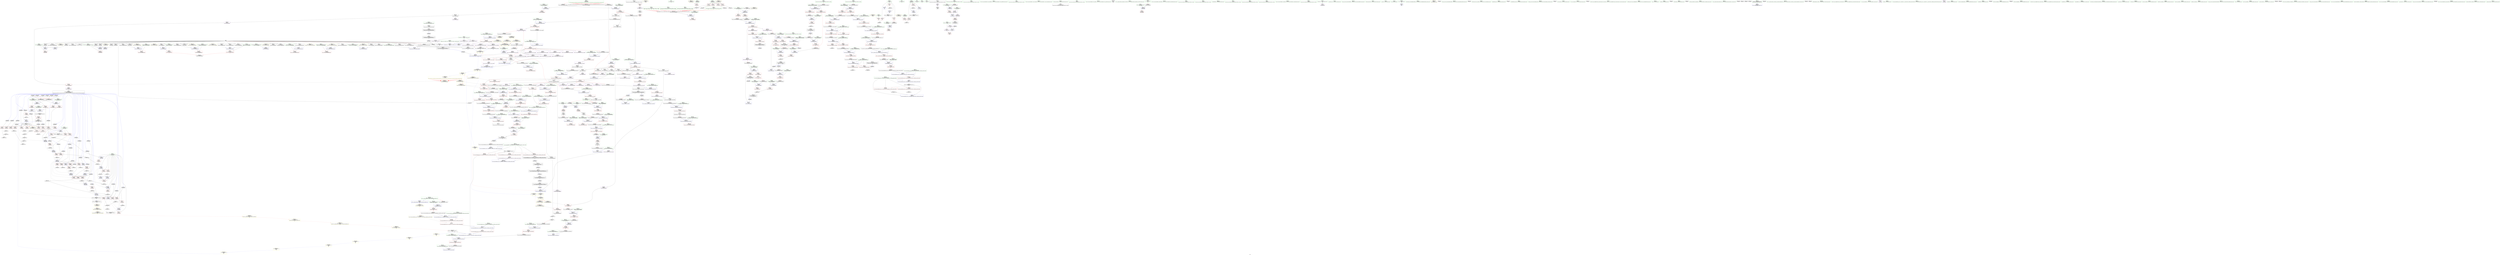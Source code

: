 digraph "SVFG" {
	label="SVFG";

	Node0x55f5490cc7d0 [shape=record,color=grey,label="{NodeID: 0\nNullPtr|{|<s31>94}}"];
	Node0x55f5490cc7d0 -> Node0x55f5490f8e20[style=solid];
	Node0x55f5490cc7d0 -> Node0x55f5490f8f20[style=solid];
	Node0x55f5490cc7d0 -> Node0x55f5490f8ff0[style=solid];
	Node0x55f5490cc7d0 -> Node0x55f5490f90c0[style=solid];
	Node0x55f5490cc7d0 -> Node0x55f5490f9190[style=solid];
	Node0x55f5490cc7d0 -> Node0x55f5490f9260[style=solid];
	Node0x55f5490cc7d0 -> Node0x55f5490f9330[style=solid];
	Node0x55f5490cc7d0 -> Node0x55f5490f9400[style=solid];
	Node0x55f5490cc7d0 -> Node0x55f5490f94d0[style=solid];
	Node0x55f5490cc7d0 -> Node0x55f5490f95a0[style=solid];
	Node0x55f5490cc7d0 -> Node0x55f5490f9670[style=solid];
	Node0x55f5490cc7d0 -> Node0x55f5490f9740[style=solid];
	Node0x55f5490cc7d0 -> Node0x55f5490f9810[style=solid];
	Node0x55f5490cc7d0 -> Node0x55f5490f98e0[style=solid];
	Node0x55f5490cc7d0 -> Node0x55f5490f99b0[style=solid];
	Node0x55f5490cc7d0 -> Node0x55f5490f9a80[style=solid];
	Node0x55f5490cc7d0 -> Node0x55f5490f9b50[style=solid];
	Node0x55f5490cc7d0 -> Node0x55f5490f9c20[style=solid];
	Node0x55f5490cc7d0 -> Node0x55f5490f9cf0[style=solid];
	Node0x55f5490cc7d0 -> Node0x55f5490f9dc0[style=solid];
	Node0x55f5490cc7d0 -> Node0x55f5490f9e90[style=solid];
	Node0x55f5490cc7d0 -> Node0x55f5490f9f60[style=solid];
	Node0x55f5490cc7d0 -> Node0x55f5490fa030[style=solid];
	Node0x55f5490cc7d0 -> Node0x55f5490fa100[style=solid];
	Node0x55f5490cc7d0 -> Node0x55f5490fa1d0[style=solid];
	Node0x55f5490cc7d0 -> Node0x55f5491148a0[style=solid];
	Node0x55f5490cc7d0 -> Node0x55f549118900[style=solid];
	Node0x55f5490cc7d0 -> Node0x55f5491189d0[style=solid];
	Node0x55f5490cc7d0 -> Node0x55f549118aa0[style=solid];
	Node0x55f5490cc7d0 -> Node0x55f549134e40[style=solid];
	Node0x55f5490cc7d0 -> Node0x55f549139650[style=solid];
	Node0x55f5490cc7d0:s31 -> Node0x55f549129d10[style=solid,color=red];
	Node0x55f5491230c0 [shape=record,color=black,label="{NodeID: 1550\n587 = PHI(158, 158, 158, 158, 158, 158, 158, 158, 158, 158, 158, 158, 158, 158, 158, 158, 158, 158, 158, 158, 158, 158, 158, 158, 158, 158, 158, 158, 158, 158, 158, 158, )\n0th arg _ZNSt6vectorIxSaIxEEixEm }"];
	Node0x55f5491230c0 -> Node0x55f549117650[style=solid];
	Node0x55f5491018a0 [shape=record,color=red,label="{NodeID: 443\n757\<--750\nthis1\<--this.addr\n_ZNSt12_Vector_baseIxSaIxEED2Ev\n|{|<s8>85}}"];
	Node0x55f5491018a0 -> Node0x55f549106690[style=solid];
	Node0x55f5491018a0 -> Node0x55f549106760[style=solid];
	Node0x55f5491018a0 -> Node0x55f549106830[style=solid];
	Node0x55f5491018a0 -> Node0x55f549106900[style=solid];
	Node0x55f5491018a0 -> Node0x55f5491069d0[style=solid];
	Node0x55f5491018a0 -> Node0x55f549106aa0[style=solid];
	Node0x55f5491018a0 -> Node0x55f549106b70[style=solid];
	Node0x55f5491018a0 -> Node0x55f549106c40[style=solid];
	Node0x55f5491018a0:s8 -> Node0x55f549127cb0[style=solid,color=red];
	Node0x55f5490f5870 [shape=record,color=green,label="{NodeID: 111\n676\<--677\nthis.addr\<--this.addr_field_insensitive\n_ZN9__gnu_cxx13new_allocatorIxEC2Ev\n}"];
	Node0x55f5490f5870 -> Node0x55f549101150[style=solid];
	Node0x55f5490f5870 -> Node0x55f549117da0[style=solid];
	Node0x55f549117170 [shape=record,color=blue,label="{NodeID: 554\n531\<--528\nthis.addr\<--this\n_ZNSt6vectorIxSaIxEEC2EmRKS0_\n}"];
	Node0x55f549117170 -> Node0x55f549100040[style=dashed];
	Node0x55f5490f9e90 [shape=record,color=black,label="{NodeID: 222\n720\<--3\nlpad.val\<--dummyVal\n_ZNSt12_Vector_baseIxSaIxEEC2EmRKS0_\n}"];
	Node0x55f549107d50 [shape=record,color=red,label="{NodeID: 333\n78\<--11\nvtable\<--\nmain\n}"];
	Node0x55f549107d50 -> Node0x55f5491058c0[style=solid];
	Node0x55f5490f16e0 [shape=record,color=green,label="{NodeID: 1\n7\<--1\n__dso_handle\<--dummyObj\nGlob }"];
	Node0x55f549124b30 [shape=record,color=black,label="{NodeID: 1551\n588 = PHI(208, 241, 91, 241, 91, 238, 91, 238, 91, 238, 91, 257, 241, 91, 257, 238, 238, 238, 91, 238, 91, 238, 257, 238, 257, 91, 257, 91, 257, 91, 238, 257, )\n1st arg _ZNSt6vectorIxSaIxEEixEm }"];
	Node0x55f549124b30 -> Node0x55f549117720[style=solid];
	Node0x55f549101970 [shape=record,color=red,label="{NodeID: 444\n786\<--752\nexn\<--exn.slot\n_ZNSt12_Vector_baseIxSaIxEED2Ev\n|{<s0>88}}"];
	Node0x55f549101970:s0 -> Node0x55f549129700[style=solid,color=red];
	Node0x55f549171740 [shape=record,color=yellow,style=double,label="{NodeID: 1219\n14V_1 = ENCHI(MR_14V_0)\npts\{118 \}\nFun[_ZSt5fixedRSt8ios_base]}"];
	Node0x55f549171740 -> Node0x55f549114ce0[style=dashed];
	Node0x55f5490f5940 [shape=record,color=green,label="{NodeID: 112\n685\<--686\nthis.addr\<--this.addr_field_insensitive\n_ZNSt12_Vector_baseIxSaIxEEC2EmRKS0_\n}"];
	Node0x55f5490f5940 -> Node0x55f549101220[style=solid];
	Node0x55f5490f5940 -> Node0x55f549117e70[style=solid];
	Node0x55f549117240 [shape=record,color=blue,label="{NodeID: 555\n533\<--529\n__n.addr\<--__n\n_ZNSt6vectorIxSaIxEEC2EmRKS0_\n}"];
	Node0x55f549117240 -> Node0x55f549100110[style=dashed];
	Node0x55f549117240 -> Node0x55f5491001e0[style=dashed];
	Node0x55f5490f9f60 [shape=record,color=black,label="{NodeID: 223\n721\<--3\nlpad.val2\<--dummyVal\n_ZNSt12_Vector_baseIxSaIxEEC2EmRKS0_\n}"];
	Node0x55f549107e20 [shape=record,color=red,label="{NodeID: 334\n94\<--50\n\<--T\nmain\n}"];
	Node0x55f549107e20 -> Node0x55f549138ed0[style=solid];
	Node0x55f5490f1770 [shape=record,color=green,label="{NodeID: 2\n8\<--1\n_ZSt4cout\<--dummyObj\nGlob }"];
	Node0x55f549125430 [shape=record,color=black,label="{NodeID: 1552\n517 = PHI(160, )\n0th arg _ZNSaIxEC2Ev }"];
	Node0x55f549125430 -> Node0x55f5491170a0[style=solid];
	Node0x55f549101a40 [shape=record,color=red,label="{NodeID: 445\n760\<--759\n\<--_M_start\n_ZNSt12_Vector_baseIxSaIxEED2Ev\n|{<s0>85}}"];
	Node0x55f549101a40:s0 -> Node0x55f549127dc0[style=solid,color=red];
	Node0x55f5490f5a10 [shape=record,color=green,label="{NodeID: 113\n687\<--688\n__n.addr\<--__n.addr_field_insensitive\n_ZNSt12_Vector_baseIxSaIxEEC2EmRKS0_\n}"];
	Node0x55f5490f5a10 -> Node0x55f5491012f0[style=solid];
	Node0x55f5490f5a10 -> Node0x55f549117f40[style=solid];
	Node0x55f549117310 [shape=record,color=blue,label="{NodeID: 556\n535\<--530\n__a.addr\<--__a\n_ZNSt6vectorIxSaIxEEC2EmRKS0_\n}"];
	Node0x55f549117310 -> Node0x55f5491002b0[style=dashed];
	Node0x55f5490fa030 [shape=record,color=black,label="{NodeID: 224\n778\<--3\n\<--dummyVal\n_ZNSt12_Vector_baseIxSaIxEED2Ev\n}"];
	Node0x55f549107ef0 [shape=record,color=red,label="{NodeID: 335\n93\<--52\n\<--t\nmain\n}"];
	Node0x55f549107ef0 -> Node0x55f549138ed0[style=solid];
	Node0x55f54916a1a0 [shape=record,color=yellow,style=double,label="{NodeID: 1110\n24V_1 = ENCHI(MR_24V_0)\npts\{155 \}\nFun[_ZN3Sol4TestEx]}"];
	Node0x55f54916a1a0 -> Node0x55f5491087e0[style=dashed];
	Node0x55f5490f1a20 [shape=record,color=green,label="{NodeID: 3\n9\<--1\n_ZSt3cin\<--dummyObj\nGlob }"];
	Node0x55f549125540 [shape=record,color=black,label="{NodeID: 1553\n998 = PHI(982, )\n0th arg _ZSt25__uninitialized_default_nIPxmET_S1_T0_ }"];
	Node0x55f549125540 -> Node0x55f549119e20[style=solid];
	Node0x55f549101b10 [shape=record,color=red,label="{NodeID: 446\n763\<--762\n\<--_M_end_of_storage\n_ZNSt12_Vector_baseIxSaIxEED2Ev\n}"];
	Node0x55f549101b10 -> Node0x55f549103e30[style=solid];
	Node0x55f5490fa560 [shape=record,color=green,label="{NodeID: 114\n689\<--690\n__a.addr\<--__a.addr_field_insensitive\n_ZNSt12_Vector_baseIxSaIxEEC2EmRKS0_\n}"];
	Node0x55f5490fa560 -> Node0x55f5491013c0[style=solid];
	Node0x55f5490fa560 -> Node0x55f549118010[style=solid];
	Node0x55f5491173e0 [shape=record,color=blue,label="{NodeID: 557\n537\<--557\nexn.slot\<--\n_ZNSt6vectorIxSaIxEEC2EmRKS0_\n}"];
	Node0x55f5491173e0 -> Node0x55f549100380[style=dashed];
	Node0x55f5490fa100 [shape=record,color=black,label="{NodeID: 225\n779\<--3\n\<--dummyVal\n_ZNSt12_Vector_baseIxSaIxEED2Ev\n}"];
	Node0x55f5490fa100 -> Node0x55f5491185c0[style=solid];
	Node0x55f549107fc0 [shape=record,color=red,label="{NodeID: 336\n97\<--52\n\<--t\nmain\n|{<s0>9}}"];
	Node0x55f549107fc0:s0 -> Node0x55f549122d00[style=solid,color=red];
	Node0x55f54916a280 [shape=record,color=yellow,style=double,label="{NodeID: 1111\n26V_1 = ENCHI(MR_26V_0)\npts\{157 \}\nFun[_ZN3Sol4TestEx]}"];
	Node0x55f54916a280 -> Node0x55f5491088b0[style=dashed];
	Node0x55f54916a280 -> Node0x55f549108980[style=dashed];
	Node0x55f54916a280 -> Node0x55f549108a50[style=dashed];
	Node0x55f54916a280 -> Node0x55f549108b20[style=dashed];
	Node0x55f5490f1ab0 [shape=record,color=green,label="{NodeID: 4\n12\<--1\n.str\<--dummyObj\nGlob }"];
	Node0x55f549125650 [shape=record,color=black,label="{NodeID: 1554\n999 = PHI(983, )\n1st arg _ZSt25__uninitialized_default_nIPxmET_S1_T0_ }"];
	Node0x55f549125650 -> Node0x55f549119ef0[style=solid];
	Node0x55f549101be0 [shape=record,color=red,label="{NodeID: 447\n766\<--765\n\<--_M_start4\n_ZNSt12_Vector_baseIxSaIxEED2Ev\n}"];
	Node0x55f549101be0 -> Node0x55f549103f00[style=solid];
	Node0x55f5490fa630 [shape=record,color=green,label="{NodeID: 115\n691\<--692\nexn.slot\<--exn.slot_field_insensitive\n_ZNSt12_Vector_baseIxSaIxEEC2EmRKS0_\n}"];
	Node0x55f5490fa630 -> Node0x55f549101490[style=solid];
	Node0x55f5490fa630 -> Node0x55f5491180e0[style=solid];
	Node0x55f5491174b0 [shape=record,color=blue,label="{NodeID: 558\n539\<--559\nehselector.slot\<--\n_ZNSt6vectorIxSaIxEEC2EmRKS0_\n}"];
	Node0x55f5491174b0 -> Node0x55f549100450[style=dashed];
	Node0x55f5490fa1d0 [shape=record,color=black,label="{NodeID: 226\n781\<--3\n\<--dummyVal\n_ZNSt12_Vector_baseIxSaIxEED2Ev\n}"];
	Node0x55f5490fa1d0 -> Node0x55f549118690[style=solid];
	Node0x55f549108090 [shape=record,color=red,label="{NodeID: 337\n102\<--52\n\<--t\nmain\n}"];
	Node0x55f549108090 -> Node0x55f549137250[style=solid];
	Node0x55f54916a360 [shape=record,color=yellow,style=double,label="{NodeID: 1112\n28V_1 = ENCHI(MR_28V_0)\npts\{163 \}\nFun[_ZN3Sol4TestEx]}"];
	Node0x55f54916a360 -> Node0x55f549115360[style=dashed];
	Node0x55f54916a360 -> Node0x55f549115500[style=dashed];
	Node0x55f5490f1b40 [shape=record,color=green,label="{NodeID: 5\n14\<--1\n.str.1\<--dummyObj\nGlob }"];
	Node0x55f549125760 [shape=record,color=black,label="{NodeID: 1555\n724 = PHI(544, )\n0th arg _ZNSt6vectorIxSaIxEE21_M_default_initializeEm }"];
	Node0x55f549125760 -> Node0x55f549118280[style=solid];
	Node0x55f549101cb0 [shape=record,color=red,label="{NodeID: 448\n798\<--792\nthis1\<--this.addr\n_ZNSt12_Vector_baseIxSaIxEE12_Vector_implC2ERKS0_\n}"];
	Node0x55f549101cb0 -> Node0x55f549103fd0[style=solid];
	Node0x55f549101cb0 -> Node0x55f549106d10[style=solid];
	Node0x55f549101cb0 -> Node0x55f549106de0[style=solid];
	Node0x55f549101cb0 -> Node0x55f549106eb0[style=solid];
	Node0x55f5490fa700 [shape=record,color=green,label="{NodeID: 116\n693\<--694\nehselector.slot\<--ehselector.slot_field_insensitive\n_ZNSt12_Vector_baseIxSaIxEEC2EmRKS0_\n}"];
	Node0x55f5490fa700 -> Node0x55f549101560[style=solid];
	Node0x55f5490fa700 -> Node0x55f5491181b0[style=solid];
	Node0x55f549117580 [shape=record,color=blue,label="{NodeID: 559\n577\<--576\nthis.addr\<--this\n_ZNSaIxED2Ev\n}"];
	Node0x55f549117580 -> Node0x55f549100520[style=dashed];
	Node0x55f5490fa2a0 [shape=record,color=black,label="{NodeID: 227\n10\<--9\n\<--_ZSt3cin\nCan only get source location for instruction, argument, global var or function.}"];
	Node0x55f5490fa2a0 -> Node0x55f549107ae0[style=solid];
	Node0x55f549108160 [shape=record,color=red,label="{NodeID: 338\n74\<--73\n\<--coerce.dive3\nmain\n}"];
	Node0x55f54916a440 [shape=record,color=yellow,style=double,label="{NodeID: 1113\n30V_1 = ENCHI(MR_30V_0)\npts\{165 \}\nFun[_ZN3Sol4TestEx]}"];
	Node0x55f54916a440 -> Node0x55f549115430[style=dashed];
	Node0x55f54916a440 -> Node0x55f5491155d0[style=dashed];
	Node0x55f5490f1bd0 [shape=record,color=green,label="{NodeID: 6\n17\<--1\n\<--dummyObj\nCan only get source location for instruction, argument, global var or function.}"];
	Node0x55f549125870 [shape=record,color=black,label="{NodeID: 1556\n725 = PHI(551, )\n1st arg _ZNSt6vectorIxSaIxEE21_M_default_initializeEm }"];
	Node0x55f549125870 -> Node0x55f549118350[style=solid];
	Node0x55f549101d80 [shape=record,color=red,label="{NodeID: 449\n800\<--794\n\<--__a.addr\n_ZNSt12_Vector_baseIxSaIxEE12_Vector_implC2ERKS0_\n|{<s0>89}}"];
	Node0x55f549101d80:s0 -> Node0x55f5491cf740[style=solid,color=red];
	Node0x55f5490fa7d0 [shape=record,color=green,label="{NodeID: 117\n702\<--703\n_ZNSt12_Vector_baseIxSaIxEE12_Vector_implC2ERKS0_\<--_ZNSt12_Vector_baseIxSaIxEE12_Vector_implC2ERKS0__field_insensitive\n}"];
	Node0x55f549117650 [shape=record,color=blue,label="{NodeID: 560\n589\<--587\nthis.addr\<--this\n_ZNSt6vectorIxSaIxEEixEm\n}"];
	Node0x55f549117650 -> Node0x55f5491005f0[style=dashed];
	Node0x55f5490fa3a0 [shape=record,color=black,label="{NodeID: 228\n11\<--9\n\<--_ZSt3cin\nCan only get source location for instruction, argument, global var or function.}"];
	Node0x55f5490fa3a0 -> Node0x55f549107d50[style=solid];
	Node0x55f549108230 [shape=record,color=red,label="{NodeID: 339\n81\<--80\nvbase.offset\<--\nmain\n}"];
	Node0x55f5490f2410 [shape=record,color=green,label="{NodeID: 7\n57\<--1\n\<--dummyObj\nCan only get source location for instruction, argument, global var or function.}"];
	Node0x55f549125980 [shape=record,color=black,label="{NodeID: 1557\n952 = PHI(932, )\n0th arg _ZNK9__gnu_cxx13new_allocatorIxE8max_sizeEv }"];
	Node0x55f549125980 -> Node0x55f549119940[style=solid];
	Node0x55f549101e50 [shape=record,color=red,label="{NodeID: 450\n820\<--814\nthis1\<--this.addr\n_ZNSt12_Vector_baseIxSaIxEE17_M_create_storageEm\n|{|<s10>90}}"];
	Node0x55f549101e50 -> Node0x55f549106f80[style=solid];
	Node0x55f549101e50 -> Node0x55f549107050[style=solid];
	Node0x55f549101e50 -> Node0x55f549107120[style=solid];
	Node0x55f549101e50 -> Node0x55f5491071f0[style=solid];
	Node0x55f549101e50 -> Node0x55f5491072c0[style=solid];
	Node0x55f549101e50 -> Node0x55f549107390[style=solid];
	Node0x55f549101e50 -> Node0x55f549107460[style=solid];
	Node0x55f549101e50 -> Node0x55f549107530[style=solid];
	Node0x55f549101e50 -> Node0x55f549107600[style=solid];
	Node0x55f549101e50 -> Node0x55f5491076d0[style=solid];
	Node0x55f549101e50:s10 -> Node0x55f549128310[style=solid,color=red];
	Node0x55f5490fa8a0 [shape=record,color=green,label="{NodeID: 118\n706\<--707\n_ZNSt12_Vector_baseIxSaIxEE17_M_create_storageEm\<--_ZNSt12_Vector_baseIxSaIxEE17_M_create_storageEm_field_insensitive\n}"];
	Node0x55f549117720 [shape=record,color=blue,label="{NodeID: 561\n591\<--588\n__n.addr\<--__n\n_ZNSt6vectorIxSaIxEEixEm\n}"];
	Node0x55f549117720 -> Node0x55f5491006c0[style=dashed];
	Node0x55f5490fa4a0 [shape=record,color=black,label="{NodeID: 229\n29\<--30\n\<--_ZNSt8ios_base4InitD1Ev\nCan only get source location for instruction, argument, global var or function.}"];
	Node0x55f549108300 [shape=record,color=red,label="{NodeID: 340\n120\<--117\n\<--__base.addr\n_ZSt5fixedRSt8ios_base\n|{<s0>10}}"];
	Node0x55f549108300:s0 -> Node0x55f549126c00[style=solid,color=red];
	Node0x55f54916a600 [shape=record,color=yellow,style=double,label="{NodeID: 1115\n34V_1 = ENCHI(MR_34V_0)\npts\{169 \}\nFun[_ZN3Sol4TestEx]}"];
	Node0x55f54916a600 -> Node0x55f549108f30[style=dashed];
	Node0x55f5490f24a0 [shape=record,color=green,label="{NodeID: 8\n59\<--1\n\<--dummyObj\nCan only get source location for instruction, argument, global var or function.}"];
	Node0x55f549125a90 [shape=record,color=black,label="{NodeID: 1558\n844 = PHI(699, 775, 783, )\n0th arg _ZNSt12_Vector_baseIxSaIxEE12_Vector_implD2Ev }"];
	Node0x55f549125a90 -> Node0x55f549118f80[style=solid];
	Node0x55f549101f20 [shape=record,color=red,label="{NodeID: 451\n821\<--816\n\<--__n.addr\n_ZNSt12_Vector_baseIxSaIxEE17_M_create_storageEm\n|{<s0>90}}"];
	Node0x55f549101f20:s0 -> Node0x55f549128420[style=solid,color=red];
	Node0x55f5490fa9a0 [shape=record,color=green,label="{NodeID: 119\n715\<--716\n_ZNSt12_Vector_baseIxSaIxEE12_Vector_implD2Ev\<--_ZNSt12_Vector_baseIxSaIxEE12_Vector_implD2Ev_field_insensitive\n}"];
	Node0x55f5491177f0 [shape=record,color=blue,label="{NodeID: 562\n613\<--609\n__a.addr\<--__a\n_ZSt3minIxERKT_S2_S2_\n}"];
	Node0x55f5491177f0 -> Node0x55f549100930[style=dashed];
	Node0x55f5491177f0 -> Node0x55f549100a00[style=dashed];
	Node0x55f549102910 [shape=record,color=black,label="{NodeID: 230\n45\<--57\nmain_ret\<--\nmain\n}"];
	Node0x55f5491083d0 [shape=record,color=red,label="{NodeID: 341\n126\<--117\n\<--__base.addr\n_ZSt5fixedRSt8ios_base\n}"];
	Node0x55f5491083d0 -> Node0x55f549102b80[style=solid];
	Node0x55f5490f25a0 [shape=record,color=green,label="{NodeID: 9\n68\<--1\n\<--dummyObj\nCan only get source location for instruction, argument, global var or function.|{<s0>5}}"];
	Node0x55f5490f25a0:s0 -> Node0x55f549128750[style=solid,color=red];
	Node0x55f549125c20 [shape=record,color=black,label="{NodeID: 1559\n904 = PHI(894, )\n0th arg _ZNSt16allocator_traitsISaIxEE8allocateERS0_m }"];
	Node0x55f549125c20 -> Node0x55f549119530[style=solid];
	Node0x55f549101ff0 [shape=record,color=red,label="{NodeID: 452\n837\<--816\n\<--__n.addr\n_ZNSt12_Vector_baseIxSaIxEE17_M_create_storageEm\n}"];
	Node0x55f5490faaa0 [shape=record,color=green,label="{NodeID: 120\n726\<--727\nthis.addr\<--this.addr_field_insensitive\n_ZNSt6vectorIxSaIxEE21_M_default_initializeEm\n}"];
	Node0x55f5490faaa0 -> Node0x55f549101630[style=solid];
	Node0x55f5490faaa0 -> Node0x55f549118280[style=solid];
	Node0x55f5491178c0 [shape=record,color=blue,label="{NodeID: 563\n615\<--610\n__b.addr\<--__b\n_ZSt3minIxERKT_S2_S2_\n}"];
	Node0x55f5491178c0 -> Node0x55f549100ad0[style=dashed];
	Node0x55f5491178c0 -> Node0x55f549100ba0[style=dashed];
	Node0x55f5491029e0 [shape=record,color=black,label="{NodeID: 231\n80\<--79\n\<--vbase.offset.ptr\nmain\n}"];
	Node0x55f5491029e0 -> Node0x55f549108230[style=solid];
	Node0x55f5491084a0 [shape=record,color=red,label="{NodeID: 342\n136\<--132\n\<--__n.addr\n_ZSt12setprecisioni\n}"];
	Node0x55f5491084a0 -> Node0x55f549114e80[style=solid];
	Node0x55f5490f26a0 [shape=record,color=green,label="{NodeID: 10\n91\<--1\n\<--dummyObj\nCan only get source location for instruction, argument, global var or function.|{<s0>24|<s1>28|<s2>31|<s3>33|<s4>38|<s5>42|<s6>47|<s7>49|<s8>54|<s9>56|<s10>58}}"];
	Node0x55f5490f26a0:s0 -> Node0x55f549124b30[style=solid,color=red];
	Node0x55f5490f26a0:s1 -> Node0x55f549124b30[style=solid,color=red];
	Node0x55f5490f26a0:s2 -> Node0x55f549124b30[style=solid,color=red];
	Node0x55f5490f26a0:s3 -> Node0x55f549124b30[style=solid,color=red];
	Node0x55f5490f26a0:s4 -> Node0x55f549124b30[style=solid,color=red];
	Node0x55f5490f26a0:s5 -> Node0x55f549124b30[style=solid,color=red];
	Node0x55f5490f26a0:s6 -> Node0x55f549124b30[style=solid,color=red];
	Node0x55f5490f26a0:s7 -> Node0x55f549124b30[style=solid,color=red];
	Node0x55f5490f26a0:s8 -> Node0x55f549124b30[style=solid,color=red];
	Node0x55f5490f26a0:s9 -> Node0x55f549124b30[style=solid,color=red];
	Node0x55f5490f26a0:s10 -> Node0x55f549124b30[style=solid,color=red];
	Node0x55f549125d30 [shape=record,color=black,label="{NodeID: 1560\n905 = PHI(895, )\n1st arg _ZNSt16allocator_traitsISaIxEE8allocateERS0_m }"];
	Node0x55f549125d30 -> Node0x55f549119600[style=solid];
	Node0x55f5491020c0 [shape=record,color=red,label="{NodeID: 453\n830\<--829\n\<--_M_start3\n_ZNSt12_Vector_baseIxSaIxEE17_M_create_storageEm\n}"];
	Node0x55f5491020c0 -> Node0x55f549118de0[style=solid];
	Node0x55f549172040 [shape=record,color=yellow,style=double,label="{NodeID: 1228\n155V_1 = ENCHI(MR_155V_0)\npts\{753 \}\nFun[_ZNSt12_Vector_baseIxSaIxEED2Ev]}"];
	Node0x55f549172040 -> Node0x55f5491185c0[style=dashed];
	Node0x55f5490fab70 [shape=record,color=green,label="{NodeID: 121\n728\<--729\n__n.addr\<--__n.addr_field_insensitive\n_ZNSt6vectorIxSaIxEE21_M_default_initializeEm\n}"];
	Node0x55f5490fab70 -> Node0x55f549101700[style=solid];
	Node0x55f5490fab70 -> Node0x55f549118350[style=solid];
	Node0x55f549117990 [shape=record,color=blue,label="{NodeID: 564\n611\<--625\nretval\<--\n_ZSt3minIxERKT_S2_S2_\n}"];
	Node0x55f549117990 -> Node0x55f5491618a0[style=dashed];
	Node0x55f549102ab0 [shape=record,color=black,label="{NodeID: 232\n83\<--82\n\<--add.ptr\nmain\n}"];
	Node0x55f549108570 [shape=record,color=red,label="{NodeID: 343\n139\<--138\n\<--coerce.dive\n_ZSt12setprecisioni\n}"];
	Node0x55f549108570 -> Node0x55f549102c50[style=solid];
	Node0x55f54916a8a0 [shape=record,color=yellow,style=double,label="{NodeID: 1118\n10V_1 = ENCHI(MR_10V_0)\npts\{946 \}\nFun[_ZN3Sol4TestEx]|{<s0>17}}"];
	Node0x55f54916a8a0:s0 -> Node0x55f54916d7d0[style=dashed,color=red];
	Node0x55f5490f27a0 [shape=record,color=green,label="{NodeID: 11\n122\<--1\n\<--dummyObj\nCan only get source location for instruction, argument, global var or function.|{<s0>10}}"];
	Node0x55f5490f27a0:s0 -> Node0x55f549126d10[style=solid,color=red];
	Node0x55f549125e40 [shape=record,color=black,label="{NodeID: 1561\n1205 = PHI(1198, )\n0th arg _ZSt8_DestroyIPxEvT_S1_ }"];
	Node0x55f549125e40 -> Node0x55f54911b680[style=solid];
	Node0x55f549102190 [shape=record,color=red,label="{NodeID: 454\n836\<--835\n\<--_M_start6\n_ZNSt12_Vector_baseIxSaIxEE17_M_create_storageEm\n}"];
	Node0x55f549102190 -> Node0x55f549107c80[style=solid];
	Node0x55f549172120 [shape=record,color=yellow,style=double,label="{NodeID: 1229\n157V_1 = ENCHI(MR_157V_0)\npts\{755 \}\nFun[_ZNSt12_Vector_baseIxSaIxEED2Ev]}"];
	Node0x55f549172120 -> Node0x55f549118690[style=dashed];
	Node0x55f5490fac40 [shape=record,color=green,label="{NodeID: 122\n741\<--742\n_ZSt27__uninitialized_default_n_aIPxmxET_S1_T0_RSaIT1_E\<--_ZSt27__uninitialized_default_n_aIPxmxET_S1_T0_RSaIT1_E_field_insensitive\n}"];
	Node0x55f549117a60 [shape=record,color=blue,label="{NodeID: 565\n611\<--628\nretval\<--\n_ZSt3minIxERKT_S2_S2_\n}"];
	Node0x55f549117a60 -> Node0x55f5491618a0[style=dashed];
	Node0x55f549102b80 [shape=record,color=black,label="{NodeID: 233\n115\<--126\n_ZSt5fixedRSt8ios_base_ret\<--\n_ZSt5fixedRSt8ios_base\n}"];
	Node0x55f549108640 [shape=record,color=red,label="{NodeID: 344\n176\<--150\nthis1\<--this.addr\n_ZN3Sol4TestEx\n}"];
	Node0x55f54916a980 [shape=record,color=yellow,style=double,label="{NodeID: 1119\n41V_1 = ENCHI(MR_41V_0)\npts\{1590000 \}\nFun[_ZN3Sol4TestEx]|{<s0>17}}"];
	Node0x55f54916a980:s0 -> Node0x55f54916d8b0[style=dashed,color=red];
	Node0x55f5490f28a0 [shape=record,color=green,label="{NodeID: 12\n123\<--1\n\<--dummyObj\nCan only get source location for instruction, argument, global var or function.|{<s0>10}}"];
	Node0x55f5490f28a0:s0 -> Node0x55f549126e20[style=solid,color=red];
	Node0x55f549125f50 [shape=record,color=black,label="{NodeID: 1562\n1206 = PHI(1199, )\n1st arg _ZSt8_DestroyIPxEvT_S1_ }"];
	Node0x55f549125f50 -> Node0x55f54911b750[style=solid];
	Node0x55f549102260 [shape=record,color=red,label="{NodeID: 455\n848\<--845\nthis1\<--this.addr\n_ZNSt12_Vector_baseIxSaIxEE12_Vector_implD2Ev\n}"];
	Node0x55f549102260 -> Node0x55f5491040a0[style=solid];
	Node0x55f549172200 [shape=record,color=yellow,style=double,label="{NodeID: 1230\n41V_1 = ENCHI(MR_41V_0)\npts\{1590000 \}\nFun[_ZNSt12_Vector_baseIxSaIxEED2Ev]}"];
	Node0x55f549172200 -> Node0x55f549101a40[style=dashed];
	Node0x55f549172200 -> Node0x55f549101be0[style=dashed];
	Node0x55f5490fad40 [shape=record,color=green,label="{NodeID: 123\n750\<--751\nthis.addr\<--this.addr_field_insensitive\n_ZNSt12_Vector_baseIxSaIxEED2Ev\n}"];
	Node0x55f5490fad40 -> Node0x55f5491018a0[style=solid];
	Node0x55f5490fad40 -> Node0x55f5491184f0[style=solid];
	Node0x55f549117b30 [shape=record,color=blue,label="{NodeID: 566\n635\<--634\nthis.addr\<--this\n_ZNSt6vectorIxSaIxEED2Ev\n}"];
	Node0x55f549117b30 -> Node0x55f549100e10[style=dashed];
	Node0x55f549102c50 [shape=record,color=black,label="{NodeID: 234\n128\<--139\n_ZSt12setprecisioni_ret\<--\n_ZSt12setprecisioni\n|{<s0>5}}"];
	Node0x55f549102c50:s0 -> Node0x55f5491b95d0[style=solid,color=blue];
	Node0x55f549108710 [shape=record,color=red,label="{NodeID: 345\n181\<--152\n\<--t.addr\n_ZN3Sol4TestEx\n}"];
	Node0x55f54916aa60 [shape=record,color=yellow,style=double,label="{NodeID: 1120\n43V_1 = ENCHI(MR_43V_0)\npts\{1590001 1590002 \}\nFun[_ZN3Sol4TestEx]|{<s0>17|<s1>17}}"];
	Node0x55f54916aa60:s0 -> Node0x55f54916d9c0[style=dashed,color=red];
	Node0x55f54916aa60:s1 -> Node0x55f54916daa0[style=dashed,color=red];
	Node0x55f5490f29a0 [shape=record,color=green,label="{NodeID: 13\n193\<--1\n\<--dummyObj\nCan only get source location for instruction, argument, global var or function.|{<s0>17}}"];
	Node0x55f5490f29a0:s0 -> Node0x55f549126280[style=solid,color=red];
	Node0x55f549126060 [shape=record,color=black,label="{NodeID: 1563\n1098 = PHI(1047, )\n0th arg _ZSt12__niter_baseIPxET_S1_ }"];
	Node0x55f549126060 -> Node0x55f54911abf0[style=solid];
	Node0x55f549102330 [shape=record,color=red,label="{NodeID: 456\n861\<--855\nthis1\<--this.addr\n_ZNSaIxEC2ERKS_\n}"];
	Node0x55f549102330 -> Node0x55f549104170[style=solid];
	Node0x55f5491722e0 [shape=record,color=yellow,style=double,label="{NodeID: 1231\n89V_1 = ENCHI(MR_89V_0)\npts\{1590002 \}\nFun[_ZNSt12_Vector_baseIxSaIxEED2Ev]}"];
	Node0x55f5491722e0 -> Node0x55f549101b10[style=dashed];
	Node0x55f5490fae10 [shape=record,color=green,label="{NodeID: 124\n752\<--753\nexn.slot\<--exn.slot_field_insensitive\n_ZNSt12_Vector_baseIxSaIxEED2Ev\n}"];
	Node0x55f5490fae10 -> Node0x55f549101970[style=solid];
	Node0x55f5490fae10 -> Node0x55f5491185c0[style=solid];
	Node0x55f549117c00 [shape=record,color=blue,label="{NodeID: 567\n637\<--662\nexn.slot\<--\n_ZNSt6vectorIxSaIxEED2Ev\n}"];
	Node0x55f549117c00 -> Node0x55f549100ee0[style=dashed];
	Node0x55f549102d20 [shape=record,color=black,label="{NodeID: 235\n403\<--439\n_ZNSt8ios_base4setfESt13_Ios_FmtflagsS0__ret\<--\n_ZNSt8ios_base4setfESt13_Ios_FmtflagsS0_\n|{<s0>10}}"];
	Node0x55f549102d20:s0 -> Node0x55f5491b94a0[style=solid,color=blue];
	Node0x55f5491087e0 [shape=record,color=red,label="{NodeID: 346\n202\<--154\n\<--n\n_ZN3Sol4TestEx\n}"];
	Node0x55f5491087e0 -> Node0x55f549139dd0[style=solid];
	Node0x55f5490f2aa0 [shape=record,color=green,label="{NodeID: 14\n238\<--1\n\<--dummyObj\nCan only get source location for instruction, argument, global var or function.|{<s0>29|<s1>32|<s2>34|<s3>44|<s4>45|<s5>46|<s6>48|<s7>50|<s8>52|<s9>59}}"];
	Node0x55f5490f2aa0:s0 -> Node0x55f549124b30[style=solid,color=red];
	Node0x55f5490f2aa0:s1 -> Node0x55f549124b30[style=solid,color=red];
	Node0x55f5490f2aa0:s2 -> Node0x55f549124b30[style=solid,color=red];
	Node0x55f5490f2aa0:s3 -> Node0x55f549124b30[style=solid,color=red];
	Node0x55f5490f2aa0:s4 -> Node0x55f549124b30[style=solid,color=red];
	Node0x55f5490f2aa0:s5 -> Node0x55f549124b30[style=solid,color=red];
	Node0x55f5490f2aa0:s6 -> Node0x55f549124b30[style=solid,color=red];
	Node0x55f5490f2aa0:s7 -> Node0x55f549124b30[style=solid,color=red];
	Node0x55f5490f2aa0:s8 -> Node0x55f549124b30[style=solid,color=red];
	Node0x55f5490f2aa0:s9 -> Node0x55f549124b30[style=solid,color=red];
	Node0x55f549126170 [shape=record,color=black,label="{NodeID: 1564\n528 = PHI(158, )\n0th arg _ZNSt6vectorIxSaIxEEC2EmRKS0_ }"];
	Node0x55f549126170 -> Node0x55f549117170[style=solid];
	Node0x55f549102400 [shape=record,color=red,label="{NodeID: 457\n863\<--857\n\<--__a.addr\n_ZNSaIxEC2ERKS_\n}"];
	Node0x55f549102400 -> Node0x55f549104240[style=solid];
	Node0x55f5490faee0 [shape=record,color=green,label="{NodeID: 125\n754\<--755\nehselector.slot\<--ehselector.slot_field_insensitive\n_ZNSt12_Vector_baseIxSaIxEED2Ev\n}"];
	Node0x55f5490faee0 -> Node0x55f549118690[style=solid];
	Node0x55f549117cd0 [shape=record,color=blue,label="{NodeID: 568\n639\<--664\nehselector.slot\<--\n_ZNSt6vectorIxSaIxEED2Ev\n}"];
	Node0x55f549102df0 [shape=record,color=black,label="{NodeID: 236\n441\<--454\n_ZStaNRSt13_Ios_FmtflagsS__ret\<--\n_ZStaNRSt13_Ios_FmtflagsS_\n|{<s0>65}}"];
	Node0x55f549102df0:s0 -> Node0x55f5491bebd0[style=solid,color=blue];
	Node0x55f5491088b0 [shape=record,color=red,label="{NodeID: 347\n207\<--156\n\<--p\n_ZN3Sol4TestEx\n}"];
	Node0x55f5491088b0 -> Node0x55f549136950[style=solid];
	Node0x55f5490f2ba0 [shape=record,color=green,label="{NodeID: 15\n241\<--1\n\<--dummyObj\nCan only get source location for instruction, argument, global var or function.|{<s0>23|<s1>27|<s2>41}}"];
	Node0x55f5490f2ba0:s0 -> Node0x55f549124b30[style=solid,color=red];
	Node0x55f5490f2ba0:s1 -> Node0x55f549124b30[style=solid,color=red];
	Node0x55f5490f2ba0:s2 -> Node0x55f549124b30[style=solid,color=red];
	Node0x55f549126280 [shape=record,color=black,label="{NodeID: 1565\n529 = PHI(193, )\n1st arg _ZNSt6vectorIxSaIxEEC2EmRKS0_ }"];
	Node0x55f549126280 -> Node0x55f549117240[style=solid];
	Node0x55f5491024d0 [shape=record,color=red,label="{NodeID: 458\n878\<--872\nthis1\<--this.addr\n_ZN9__gnu_cxx13new_allocatorIxEC2ERKS1_\n}"];
	Node0x55f5490fafb0 [shape=record,color=green,label="{NodeID: 126\n773\<--774\n_ZNSt12_Vector_baseIxSaIxEE13_M_deallocateEPxm\<--_ZNSt12_Vector_baseIxSaIxEE13_M_deallocateEPxm_field_insensitive\n}"];
	Node0x55f549117da0 [shape=record,color=blue,label="{NodeID: 569\n676\<--675\nthis.addr\<--this\n_ZN9__gnu_cxx13new_allocatorIxEC2Ev\n}"];
	Node0x55f549117da0 -> Node0x55f549101150[style=dashed];
	Node0x55f549102ec0 [shape=record,color=black,label="{NodeID: 237\n457\<--463\n_ZStcoSt13_Ios_Fmtflags_ret\<--neg\n_ZStcoSt13_Ios_Fmtflags\n|{<s0>64}}"];
	Node0x55f549102ec0:s0 -> Node0x55f5491bea30[style=solid,color=blue];
	Node0x55f549108980 [shape=record,color=red,label="{NodeID: 348\n236\<--156\n\<--p\n_ZN3Sol4TestEx\n}"];
	Node0x55f549108980 -> Node0x55f549139c50[style=solid];
	Node0x55f5490f2ca0 [shape=record,color=green,label="{NodeID: 16\n257\<--1\n\<--dummyObj\nCan only get source location for instruction, argument, global var or function.|{<s0>39|<s1>43|<s2>51|<s3>53|<s4>55|<s5>57|<s6>60}}"];
	Node0x55f5490f2ca0:s0 -> Node0x55f549124b30[style=solid,color=red];
	Node0x55f5490f2ca0:s1 -> Node0x55f549124b30[style=solid,color=red];
	Node0x55f5490f2ca0:s2 -> Node0x55f549124b30[style=solid,color=red];
	Node0x55f5490f2ca0:s3 -> Node0x55f549124b30[style=solid,color=red];
	Node0x55f5490f2ca0:s4 -> Node0x55f549124b30[style=solid,color=red];
	Node0x55f5490f2ca0:s5 -> Node0x55f549124b30[style=solid,color=red];
	Node0x55f5490f2ca0:s6 -> Node0x55f549124b30[style=solid,color=red];
	Node0x55f549126390 [shape=record,color=black,label="{NodeID: 1566\n530 = PHI(160, )\n2nd arg _ZNSt6vectorIxSaIxEEC2EmRKS0_ }"];
	Node0x55f549126390 -> Node0x55f549117310[style=solid];
	Node0x55f5491025a0 [shape=record,color=red,label="{NodeID: 459\n889\<--883\nthis1\<--this.addr\n_ZNSt12_Vector_baseIxSaIxEE11_M_allocateEm\n}"];
	Node0x55f5491025a0 -> Node0x55f5491077a0[style=solid];
	Node0x55f5490fb0b0 [shape=record,color=green,label="{NodeID: 127\n792\<--793\nthis.addr\<--this.addr_field_insensitive\n_ZNSt12_Vector_baseIxSaIxEE12_Vector_implC2ERKS0_\n}"];
	Node0x55f5490fb0b0 -> Node0x55f549101cb0[style=solid];
	Node0x55f5490fb0b0 -> Node0x55f549118760[style=solid];
	Node0x55f549117e70 [shape=record,color=blue,label="{NodeID: 570\n685\<--682\nthis.addr\<--this\n_ZNSt12_Vector_baseIxSaIxEEC2EmRKS0_\n}"];
	Node0x55f549117e70 -> Node0x55f549101220[style=dashed];
	Node0x55f549102f90 [shape=record,color=black,label="{NodeID: 238\n466\<--481\n_ZStoRRSt13_Ios_FmtflagsS__ret\<--\n_ZStoRRSt13_Ios_FmtflagsS_\n|{<s0>67}}"];
	Node0x55f549102f90:s0 -> Node0x55f5491bee50[style=solid,color=blue];
	Node0x55f549108a50 [shape=record,color=red,label="{NodeID: 349\n255\<--156\n\<--p\n_ZN3Sol4TestEx\n}"];
	Node0x55f549108a50 -> Node0x55f549139050[style=solid];
	Node0x55f5490f2da0 [shape=record,color=green,label="{NodeID: 17\n287\<--1\n\<--dummyObj\nCan only get source location for instruction, argument, global var or function.}"];
	Node0x55f5491264a0 [shape=record,color=black,label="{NodeID: 1567\n675 = PHI(522, )\n0th arg _ZN9__gnu_cxx13new_allocatorIxEC2Ev }"];
	Node0x55f5491264a0 -> Node0x55f549117da0[style=solid];
	Node0x55f549102670 [shape=record,color=red,label="{NodeID: 460\n890\<--885\n\<--__n.addr\n_ZNSt12_Vector_baseIxSaIxEE11_M_allocateEm\n}"];
	Node0x55f549102670 -> Node0x55f549138bd0[style=solid];
	Node0x55f5491726c0 [shape=record,color=yellow,style=double,label="{NodeID: 1235\n127V_1 = ENCHI(MR_127V_0)\npts\{638 \}\nFun[_ZNSt6vectorIxSaIxEED2Ev]}"];
	Node0x55f5491726c0 -> Node0x55f549117c00[style=dashed];
	Node0x55f5490fb180 [shape=record,color=green,label="{NodeID: 128\n794\<--795\n__a.addr\<--__a.addr_field_insensitive\n_ZNSt12_Vector_baseIxSaIxEE12_Vector_implC2ERKS0_\n}"];
	Node0x55f5490fb180 -> Node0x55f549101d80[style=solid];
	Node0x55f5490fb180 -> Node0x55f549118830[style=solid];
	Node0x55f549117f40 [shape=record,color=blue,label="{NodeID: 571\n687\<--683\n__n.addr\<--__n\n_ZNSt12_Vector_baseIxSaIxEEC2EmRKS0_\n}"];
	Node0x55f549117f40 -> Node0x55f5491012f0[style=dashed];
	Node0x55f549103060 [shape=record,color=black,label="{NodeID: 239\n484\<--495\n_ZStanSt13_Ios_FmtflagsS__ret\<--and\n_ZStanSt13_Ios_FmtflagsS_\n|{<s0>66|<s1>68}}"];
	Node0x55f549103060:s0 -> Node0x55f5491bece0[style=solid,color=blue];
	Node0x55f549103060:s1 -> Node0x55f5491bef60[style=solid,color=blue];
	Node0x55f549108b20 [shape=record,color=red,label="{NodeID: 350\n285\<--156\n\<--p\n_ZN3Sol4TestEx\n}"];
	Node0x55f549108b20 -> Node0x55f549138d50[style=solid];
	Node0x55f54916af20 [shape=record,color=yellow,style=double,label="{NodeID: 1125\n41V_1 = ENCHI(MR_41V_0)\npts\{1590000 \}\nFun[_ZNSt6vectorIxSaIxEEixEm]}"];
	Node0x55f54916af20 -> Node0x55f549100790[style=dashed];
	Node0x55f5490f2ea0 [shape=record,color=green,label="{NodeID: 18\n464\<--1\n\<--dummyObj\nCan only get source location for instruction, argument, global var or function.}"];
	Node0x55f5491265b0 [shape=record,color=black,label="{NodeID: 1568\n1164 = PHI(1156, )\n0th arg _ZN9__gnu_cxx13new_allocatorIxE10deallocateEPxm }"];
	Node0x55f5491265b0 -> Node0x55f54911b1a0[style=solid];
	Node0x55f549102740 [shape=record,color=red,label="{NodeID: 461\n895\<--885\n\<--__n.addr\n_ZNSt12_Vector_baseIxSaIxEE11_M_allocateEm\n|{<s0>93}}"];
	Node0x55f549102740:s0 -> Node0x55f549125d30[style=solid,color=red];
	Node0x55f5491727a0 [shape=record,color=yellow,style=double,label="{NodeID: 1236\n129V_1 = ENCHI(MR_129V_0)\npts\{640 \}\nFun[_ZNSt6vectorIxSaIxEED2Ev]}"];
	Node0x55f5491727a0 -> Node0x55f549117cd0[style=dashed];
	Node0x55f5490fb250 [shape=record,color=green,label="{NodeID: 129\n802\<--803\n_ZNSaIxEC2ERKS_\<--_ZNSaIxEC2ERKS__field_insensitive\n}"];
	Node0x55f549118010 [shape=record,color=blue,label="{NodeID: 572\n689\<--684\n__a.addr\<--__a\n_ZNSt12_Vector_baseIxSaIxEEC2EmRKS0_\n}"];
	Node0x55f549118010 -> Node0x55f5491013c0[style=dashed];
	Node0x55f549103130 [shape=record,color=black,label="{NodeID: 240\n497\<--508\n_ZStorSt13_Ios_FmtflagsS__ret\<--or\n_ZStorSt13_Ios_FmtflagsS_\n|{<s0>69}}"];
	Node0x55f549103130:s0 -> Node0x55f5491bf0d0[style=solid,color=blue];
	Node0x55f5491816e0 [shape=record,color=yellow,style=double,label="{NodeID: 1458\n41V_2 = CSCHI(MR_41V_1)\npts\{1590000 \}\nCS[]|{<s0>20|<s1>22|<s2>23|<s3>24|<s4>27|<s5>28|<s6>29|<s7>31|<s8>32|<s9>33|<s10>34|<s11>38|<s12>39|<s13>41|<s14>42|<s15>43|<s16>44|<s17>45|<s18>46|<s19>47|<s20>48|<s21>49|<s22>50|<s23>51|<s24>52|<s25>53|<s26>54|<s27>55|<s28>56|<s29>57|<s30>58|<s31>59|<s32>60|<s33>63}}"];
	Node0x55f5491816e0:s0 -> Node0x55f54916af20[style=dashed,color=red];
	Node0x55f5491816e0:s1 -> Node0x55f549172880[style=dashed,color=red];
	Node0x55f5491816e0:s2 -> Node0x55f54916af20[style=dashed,color=red];
	Node0x55f5491816e0:s3 -> Node0x55f54916af20[style=dashed,color=red];
	Node0x55f5491816e0:s4 -> Node0x55f54916af20[style=dashed,color=red];
	Node0x55f5491816e0:s5 -> Node0x55f54916af20[style=dashed,color=red];
	Node0x55f5491816e0:s6 -> Node0x55f54916af20[style=dashed,color=red];
	Node0x55f5491816e0:s7 -> Node0x55f54916af20[style=dashed,color=red];
	Node0x55f5491816e0:s8 -> Node0x55f54916af20[style=dashed,color=red];
	Node0x55f5491816e0:s9 -> Node0x55f54916af20[style=dashed,color=red];
	Node0x55f5491816e0:s10 -> Node0x55f54916af20[style=dashed,color=red];
	Node0x55f5491816e0:s11 -> Node0x55f54916af20[style=dashed,color=red];
	Node0x55f5491816e0:s12 -> Node0x55f54916af20[style=dashed,color=red];
	Node0x55f5491816e0:s13 -> Node0x55f54916af20[style=dashed,color=red];
	Node0x55f5491816e0:s14 -> Node0x55f54916af20[style=dashed,color=red];
	Node0x55f5491816e0:s15 -> Node0x55f54916af20[style=dashed,color=red];
	Node0x55f5491816e0:s16 -> Node0x55f54916af20[style=dashed,color=red];
	Node0x55f5491816e0:s17 -> Node0x55f54916af20[style=dashed,color=red];
	Node0x55f5491816e0:s18 -> Node0x55f54916af20[style=dashed,color=red];
	Node0x55f5491816e0:s19 -> Node0x55f54916af20[style=dashed,color=red];
	Node0x55f5491816e0:s20 -> Node0x55f54916af20[style=dashed,color=red];
	Node0x55f5491816e0:s21 -> Node0x55f54916af20[style=dashed,color=red];
	Node0x55f5491816e0:s22 -> Node0x55f54916af20[style=dashed,color=red];
	Node0x55f5491816e0:s23 -> Node0x55f54916af20[style=dashed,color=red];
	Node0x55f5491816e0:s24 -> Node0x55f54916af20[style=dashed,color=red];
	Node0x55f5491816e0:s25 -> Node0x55f54916af20[style=dashed,color=red];
	Node0x55f5491816e0:s26 -> Node0x55f54916af20[style=dashed,color=red];
	Node0x55f5491816e0:s27 -> Node0x55f54916af20[style=dashed,color=red];
	Node0x55f5491816e0:s28 -> Node0x55f54916af20[style=dashed,color=red];
	Node0x55f5491816e0:s29 -> Node0x55f54916af20[style=dashed,color=red];
	Node0x55f5491816e0:s30 -> Node0x55f54916af20[style=dashed,color=red];
	Node0x55f5491816e0:s31 -> Node0x55f54916af20[style=dashed,color=red];
	Node0x55f5491816e0:s32 -> Node0x55f54916af20[style=dashed,color=red];
	Node0x55f5491816e0:s33 -> Node0x55f549172880[style=dashed,color=red];
	Node0x55f549108bf0 [shape=record,color=red,label="{NodeID: 351\n398\<--162\nexn\<--exn.slot\n_ZN3Sol4TestEx\n}"];
	Node0x55f5490f2fa0 [shape=record,color=green,label="{NodeID: 19\n771\<--1\n\<--dummyObj\nCan only get source location for instruction, argument, global var or function.}"];
	Node0x55f5491266c0 [shape=record,color=black,label="{NodeID: 1569\n1165 = PHI(1157, )\n1st arg _ZN9__gnu_cxx13new_allocatorIxE10deallocateEPxm }"];
	Node0x55f5491266c0 -> Node0x55f54911b270[style=solid];
	Node0x55f549102810 [shape=record,color=red,label="{NodeID: 462\n912\<--906\n\<--__a.addr\n_ZNSt16allocator_traitsISaIxEE8allocateERS0_m\n}"];
	Node0x55f549102810 -> Node0x55f5491044b0[style=solid];
	Node0x55f549172880 [shape=record,color=yellow,style=double,label="{NodeID: 1237\n41V_1 = ENCHI(MR_41V_0)\npts\{1590000 \}\nFun[_ZNSt6vectorIxSaIxEED2Ev]|{|<s1>77|<s2>78}}"];
	Node0x55f549172880 -> Node0x55f549100fb0[style=dashed];
	Node0x55f549172880:s1 -> Node0x55f549172200[style=dashed,color=red];
	Node0x55f549172880:s2 -> Node0x55f549172200[style=dashed,color=red];
	Node0x55f5490fb350 [shape=record,color=green,label="{NodeID: 130\n814\<--815\nthis.addr\<--this.addr_field_insensitive\n_ZNSt12_Vector_baseIxSaIxEE17_M_create_storageEm\n}"];
	Node0x55f5490fb350 -> Node0x55f549101e50[style=solid];
	Node0x55f5490fb350 -> Node0x55f549118b70[style=solid];
	Node0x55f5491180e0 [shape=record,color=blue,label="{NodeID: 573\n691\<--710\nexn.slot\<--\n_ZNSt12_Vector_baseIxSaIxEEC2EmRKS0_\n}"];
	Node0x55f5491180e0 -> Node0x55f549101490[style=dashed];
	Node0x55f549103200 [shape=record,color=black,label="{NodeID: 241\n522\<--521\n\<--this1\n_ZNSaIxEC2Ev\n|{<s0>70}}"];
	Node0x55f549103200:s0 -> Node0x55f5491264a0[style=solid,color=red];
	Node0x55f5491817c0 [shape=record,color=yellow,style=double,label="{NodeID: 1459\n43V_2 = CSCHI(MR_43V_1)\npts\{1590001 1590002 \}\nCS[]|{<s0>22|<s1>22|<s2>63|<s3>63}}"];
	Node0x55f5491817c0:s0 -> Node0x55f549172960[style=dashed,color=red];
	Node0x55f5491817c0:s1 -> Node0x55f549172a40[style=dashed,color=red];
	Node0x55f5491817c0:s2 -> Node0x55f549172960[style=dashed,color=red];
	Node0x55f5491817c0:s3 -> Node0x55f549172a40[style=dashed,color=red];
	Node0x55f549108cc0 [shape=record,color=red,label="{NodeID: 352\n399\<--164\nsel\<--ehselector.slot\n_ZN3Sol4TestEx\n}"];
	Node0x55f54916b110 [shape=record,color=yellow,style=double,label="{NodeID: 1127\n10V_1 = ENCHI(MR_10V_0)\npts\{946 \}\nFun[_ZSt25__uninitialized_default_nIPxmET_S1_T0_]|{<s0>99}}"];
	Node0x55f54916b110:s0 -> Node0x55f54916ec30[style=dashed,color=red];
	Node0x55f5490f30a0 [shape=record,color=green,label="{NodeID: 20\n958\<--1\n\<--dummyObj\nCan only get source location for instruction, argument, global var or function.}"];
	Node0x55f5491267d0 [shape=record,color=black,label="{NodeID: 1570\n1166 = PHI(1158, )\n2nd arg _ZN9__gnu_cxx13new_allocatorIxE10deallocateEPxm }"];
	Node0x55f5491267d0 -> Node0x55f54911b340[style=solid];
	Node0x55f549112720 [shape=record,color=red,label="{NodeID: 463\n914\<--908\n\<--__n.addr\n_ZNSt16allocator_traitsISaIxEE8allocateERS0_m\n|{<s0>94}}"];
	Node0x55f549112720:s0 -> Node0x55f549129c00[style=solid,color=red];
	Node0x55f549172960 [shape=record,color=yellow,style=double,label="{NodeID: 1238\n87V_1 = ENCHI(MR_87V_0)\npts\{1590001 \}\nFun[_ZNSt6vectorIxSaIxEED2Ev]}"];
	Node0x55f549172960 -> Node0x55f549101080[style=dashed];
	Node0x55f5490fb420 [shape=record,color=green,label="{NodeID: 131\n816\<--817\n__n.addr\<--__n.addr_field_insensitive\n_ZNSt12_Vector_baseIxSaIxEE17_M_create_storageEm\n}"];
	Node0x55f5490fb420 -> Node0x55f549101f20[style=solid];
	Node0x55f5490fb420 -> Node0x55f549101ff0[style=solid];
	Node0x55f5490fb420 -> Node0x55f549118c40[style=solid];
	Node0x55f5491181b0 [shape=record,color=blue,label="{NodeID: 574\n693\<--712\nehselector.slot\<--\n_ZNSt12_Vector_baseIxSaIxEEC2EmRKS0_\n}"];
	Node0x55f5491181b0 -> Node0x55f549101560[style=dashed];
	Node0x55f5491032d0 [shape=record,color=black,label="{NodeID: 242\n545\<--544\n\<--this1\n_ZNSt6vectorIxSaIxEEC2EmRKS0_\n|{<s0>71}}"];
	Node0x55f5491032d0:s0 -> Node0x55f549126f30[style=solid,color=red];
	Node0x55f5491818a0 [shape=record,color=yellow,style=double,label="{NodeID: 1460\n41V_2 = CSCHI(MR_41V_1)\npts\{1590000 \}\nCS[]|{<s0>17|<s1>72|<s2>73}}"];
	Node0x55f5491818a0:s0 -> Node0x55f5491816e0[style=dashed,color=blue];
	Node0x55f5491818a0:s1 -> Node0x55f54915f780[style=dashed,color=red];
	Node0x55f5491818a0:s2 -> Node0x55f549172200[style=dashed,color=red];
	Node0x55f549108d90 [shape=record,color=red,label="{NodeID: 353\n201\<--166\n\<--i\n_ZN3Sol4TestEx\n}"];
	Node0x55f549108d90 -> Node0x55f549139dd0[style=solid];
	Node0x55f5490f31a0 [shape=record,color=green,label="{NodeID: 21\n1009\<--1\n\<--dummyObj\nCan only get source location for instruction, argument, global var or function.}"];
	Node0x55f5491268e0 [shape=record,color=black,label="{NodeID: 1571\n609 = PHI(261, 273, 289, )\n0th arg _ZSt3minIxERKT_S2_S2_ }"];
	Node0x55f5491268e0 -> Node0x55f5491177f0[style=solid];
	Node0x55f5491127f0 [shape=record,color=red,label="{NodeID: 464\n932\<--923\nthis1\<--this.addr\n_ZN9__gnu_cxx13new_allocatorIxE8allocateEmPKv\n|{<s0>95}}"];
	Node0x55f5491127f0:s0 -> Node0x55f549125980[style=solid,color=red];
	Node0x55f549172a40 [shape=record,color=yellow,style=double,label="{NodeID: 1239\n89V_1 = ENCHI(MR_89V_0)\npts\{1590002 \}\nFun[_ZNSt6vectorIxSaIxEED2Ev]|{<s0>77|<s1>78}}"];
	Node0x55f549172a40:s0 -> Node0x55f5491722e0[style=dashed,color=red];
	Node0x55f549172a40:s1 -> Node0x55f5491722e0[style=dashed,color=red];
	Node0x55f5490fb4f0 [shape=record,color=green,label="{NodeID: 132\n823\<--824\n_ZNSt12_Vector_baseIxSaIxEE11_M_allocateEm\<--_ZNSt12_Vector_baseIxSaIxEE11_M_allocateEm_field_insensitive\n}"];
	Node0x55f549118280 [shape=record,color=blue,label="{NodeID: 575\n726\<--724\nthis.addr\<--this\n_ZNSt6vectorIxSaIxEE21_M_default_initializeEm\n}"];
	Node0x55f549118280 -> Node0x55f549101630[style=dashed];
	Node0x55f5491033a0 [shape=record,color=black,label="{NodeID: 243\n561\<--544\n\<--this1\n_ZNSt6vectorIxSaIxEEC2EmRKS0_\n|{<s0>73}}"];
	Node0x55f5491033a0:s0 -> Node0x55f549129e20[style=solid,color=red];
	Node0x55f549181a00 [shape=record,color=yellow,style=double,label="{NodeID: 1461\n87V_2 = CSCHI(MR_87V_1)\npts\{1590001 \}\nCS[]|{<s0>72}}"];
	Node0x55f549181a00:s0 -> Node0x55f549118420[style=dashed,color=red];
	Node0x55f549108e60 [shape=record,color=red,label="{NodeID: 354\n216\<--166\n\<--i\n_ZN3Sol4TestEx\n}"];
	Node0x55f549108e60 -> Node0x55f549138a50[style=solid];
	Node0x55f5490f32a0 [shape=record,color=green,label="{NodeID: 22\n1089\<--1\n\<--dummyObj\nCan only get source location for instruction, argument, global var or function.}"];
	Node0x55f549126a70 [shape=record,color=black,label="{NodeID: 1572\n610 = PHI(262, 274, 290, )\n1st arg _ZSt3minIxERKT_S2_S2_ }"];
	Node0x55f549126a70 -> Node0x55f5491178c0[style=solid];
	Node0x55f5491128c0 [shape=record,color=red,label="{NodeID: 465\n933\<--925\n\<--__n.addr\n_ZN9__gnu_cxx13new_allocatorIxE8allocateEmPKv\n}"];
	Node0x55f5491128c0 -> Node0x55f5491394d0[style=solid];
	Node0x55f549172b20 [shape=record,color=yellow,style=double,label="{NodeID: 1240\n10V_1 = ENCHI(MR_10V_0)\npts\{946 \}\nFun[_ZSt27__uninitialized_default_n_aIPxmxET_S1_T0_RSaIT1_E]|{<s0>98}}"];
	Node0x55f549172b20:s0 -> Node0x55f54916b110[style=dashed,color=red];
	Node0x55f5490fb5f0 [shape=record,color=green,label="{NodeID: 133\n845\<--846\nthis.addr\<--this.addr_field_insensitive\n_ZNSt12_Vector_baseIxSaIxEE12_Vector_implD2Ev\n}"];
	Node0x55f5490fb5f0 -> Node0x55f549102260[style=solid];
	Node0x55f5490fb5f0 -> Node0x55f549118f80[style=solid];
	Node0x55f549118350 [shape=record,color=blue,label="{NodeID: 576\n728\<--725\n__n.addr\<--__n\n_ZNSt6vectorIxSaIxEE21_M_default_initializeEm\n}"];
	Node0x55f549118350 -> Node0x55f549101700[style=dashed];
	Node0x55f549103470 [shape=record,color=black,label="{NodeID: 244\n581\<--580\n\<--this1\n_ZNSaIxED2Ev\n|{<s0>74}}"];
	Node0x55f549103470:s0 -> Node0x55f549129300[style=solid,color=red];
	Node0x55f549181ae0 [shape=record,color=yellow,style=double,label="{NodeID: 1462\n89V_2 = CSCHI(MR_89V_1)\npts\{1590002 \}\nCS[]|{<s0>17|<s1>73}}"];
	Node0x55f549181ae0:s0 -> Node0x55f5491817c0[style=dashed,color=blue];
	Node0x55f549181ae0:s1 -> Node0x55f5491722e0[style=dashed,color=red];
	Node0x55f549108f30 [shape=record,color=red,label="{NodeID: 355\n206\<--168\n\<--x\n_ZN3Sol4TestEx\n}"];
	Node0x55f549108f30 -> Node0x55f549136950[style=solid];
	Node0x55f5490f33a0 [shape=record,color=green,label="{NodeID: 23\n4\<--6\n_ZStL8__ioinit\<--_ZStL8__ioinit_field_insensitive\nGlob }"];
	Node0x55f5490f33a0 -> Node0x55f5491051b0[style=solid];
	Node0x55f549126c00 [shape=record,color=black,label="{NodeID: 1573\n404 = PHI(120, )\n0th arg _ZNSt8ios_base4setfESt13_Ios_FmtflagsS0_ }"];
	Node0x55f549126c00 -> Node0x55f549116470[style=solid];
	Node0x55f549112990 [shape=record,color=red,label="{NodeID: 466\n943\<--925\n\<--__n.addr\n_ZN9__gnu_cxx13new_allocatorIxE8allocateEmPKv\n}"];
	Node0x55f549112990 -> Node0x55f549135ed0[style=solid];
	Node0x55f5490fb6c0 [shape=record,color=green,label="{NodeID: 134\n855\<--856\nthis.addr\<--this.addr_field_insensitive\n_ZNSaIxEC2ERKS_\n}"];
	Node0x55f5490fb6c0 -> Node0x55f549102330[style=solid];
	Node0x55f5490fb6c0 -> Node0x55f549119050[style=solid];
	Node0x55f549118420 [shape=record,color=blue,label="{NodeID: 577\n745\<--740\n_M_finish\<--call2\n_ZNSt6vectorIxSaIxEE21_M_default_initializeEm\n|{<s0>72}}"];
	Node0x55f549118420:s0 -> Node0x55f549181d20[style=dashed,color=blue];
	Node0x55f549103540 [shape=record,color=black,label="{NodeID: 245\n596\<--595\n\<--this1\n_ZNSt6vectorIxSaIxEEixEm\n}"];
	Node0x55f549103540 -> Node0x55f549105da0[style=solid];
	Node0x55f549103540 -> Node0x55f549105e70[style=solid];
	Node0x55f549181bc0 [shape=record,color=yellow,style=double,label="{NodeID: 1463\n10V_2 = CSCHI(MR_10V_1)\npts\{946 \}\nCS[]|{<s0>17}}"];
	Node0x55f549181bc0:s0 -> Node0x55f54915ef80[style=dashed,color=blue];
	Node0x55f549109000 [shape=record,color=red,label="{NodeID: 356\n296\<--170\n\<--pom\n_ZN3Sol4TestEx\n}"];
	Node0x55f549109000 -> Node0x55f5491367d0[style=solid];
	Node0x55f5490f34a0 [shape=record,color=green,label="{NodeID: 24\n16\<--20\nllvm.global_ctors\<--llvm.global_ctors_field_insensitive\nGlob }"];
	Node0x55f5490f34a0 -> Node0x55f549105420[style=solid];
	Node0x55f5490f34a0 -> Node0x55f549105520[style=solid];
	Node0x55f5490f34a0 -> Node0x55f549105620[style=solid];
	Node0x55f549126d10 [shape=record,color=black,label="{NodeID: 1574\n405 = PHI(122, )\n1st arg _ZNSt8ios_base4setfESt13_Ios_FmtflagsS0_ }"];
	Node0x55f549126d10 -> Node0x55f549116540[style=solid];
	Node0x55f549112a60 [shape=record,color=red,label="{NodeID: 467\n956\<--953\nthis1\<--this.addr\n_ZNK9__gnu_cxx13new_allocatorIxE8max_sizeEv\n}"];
	Node0x55f5490fb790 [shape=record,color=green,label="{NodeID: 135\n857\<--858\n__a.addr\<--__a.addr_field_insensitive\n_ZNSaIxEC2ERKS_\n}"];
	Node0x55f5490fb790 -> Node0x55f549102400[style=solid];
	Node0x55f5490fb790 -> Node0x55f549119120[style=solid];
	Node0x55f5491184f0 [shape=record,color=blue,label="{NodeID: 578\n750\<--749\nthis.addr\<--this\n_ZNSt12_Vector_baseIxSaIxEED2Ev\n}"];
	Node0x55f5491184f0 -> Node0x55f5491018a0[style=dashed];
	Node0x55f549103610 [shape=record,color=black,label="{NodeID: 246\n586\<--601\n_ZNSt6vectorIxSaIxEEixEm_ret\<--add.ptr\n_ZNSt6vectorIxSaIxEEixEm\n|{<s0>20|<s1>23|<s2>24|<s3>27|<s4>28|<s5>29|<s6>31|<s7>32|<s8>33|<s9>34|<s10>38|<s11>39|<s12>41|<s13>42|<s14>43|<s15>44|<s16>45|<s17>46|<s18>47|<s19>48|<s20>49|<s21>50|<s22>51|<s23>52|<s24>53|<s25>54|<s26>55|<s27>56|<s28>57|<s29>58|<s30>59|<s31>60}}"];
	Node0x55f549103610:s0 -> Node0x55f5491bbe50[style=solid,color=blue];
	Node0x55f549103610:s1 -> Node0x55f5491bb0e0[style=solid,color=blue];
	Node0x55f549103610:s2 -> Node0x55f5491bb310[style=solid,color=blue];
	Node0x55f549103610:s3 -> Node0x55f5491bc280[style=solid,color=blue];
	Node0x55f549103610:s4 -> Node0x55f5491bc390[style=solid,color=blue];
	Node0x55f549103610:s5 -> Node0x55f5491bc4d0[style=solid,color=blue];
	Node0x55f549103610:s6 -> Node0x55f5491bc750[style=solid,color=blue];
	Node0x55f549103610:s7 -> Node0x55f5491bc890[style=solid,color=blue];
	Node0x55f549103610:s8 -> Node0x55f5491bc9d0[style=solid,color=blue];
	Node0x55f549103610:s9 -> Node0x55f5491bcb10[style=solid,color=blue];
	Node0x55f549103610:s10 -> Node0x55f5491bcf30[style=solid,color=blue];
	Node0x55f549103610:s11 -> Node0x55f5491bd0d0[style=solid,color=blue];
	Node0x55f549103610:s12 -> Node0x55f5491bd350[style=solid,color=blue];
	Node0x55f549103610:s13 -> Node0x55f5491bd490[style=solid,color=blue];
	Node0x55f549103610:s14 -> Node0x55f5491bd660[style=solid,color=blue];
	Node0x55f549103610:s15 -> Node0x55f5491bd7a0[style=solid,color=blue];
	Node0x55f549103610:s16 -> Node0x55f5491bd8b0[style=solid,color=blue];
	Node0x55f549103610:s17 -> Node0x55f5491bb5f0[style=solid,color=blue];
	Node0x55f549103610:s18 -> Node0x55f5491bb790[style=solid,color=blue];
	Node0x55f549103610:s19 -> Node0x55f5491bb8d0[style=solid,color=blue];
	Node0x55f549103610:s20 -> Node0x55f5491bda20[style=solid,color=blue];
	Node0x55f549103610:s21 -> Node0x55f5491bdb60[style=solid,color=blue];
	Node0x55f549103610:s22 -> Node0x55f5491bdc70[style=solid,color=blue];
	Node0x55f549103610:s23 -> Node0x55f5491bdd80[style=solid,color=blue];
	Node0x55f549103610:s24 -> Node0x55f5491bde90[style=solid,color=blue];
	Node0x55f549103610:s25 -> Node0x55f5491be060[style=solid,color=blue];
	Node0x55f549103610:s26 -> Node0x55f5491be170[style=solid,color=blue];
	Node0x55f549103610:s27 -> Node0x55f5491be280[style=solid,color=blue];
	Node0x55f549103610:s28 -> Node0x55f5491be420[style=solid,color=blue];
	Node0x55f549103610:s29 -> Node0x55f5491be560[style=solid,color=blue];
	Node0x55f549103610:s30 -> Node0x55f5491be670[style=solid,color=blue];
	Node0x55f549103610:s31 -> Node0x55f5491be780[style=solid,color=blue];
	Node0x55f549134e40 [shape=record,color=black,label="{NodeID: 1021\n901 = PHI(896, 3, )\n}"];
	Node0x55f549134e40 -> Node0x55f5491043e0[style=solid];
	Node0x55f549181d20 [shape=record,color=yellow,style=double,label="{NodeID: 1464\n87V_3 = CSCHI(MR_87V_2)\npts\{1590001 \}\nCS[]|{<s0>17}}"];
	Node0x55f549181d20:s0 -> Node0x55f5491817c0[style=dashed,color=blue];
	Node0x55f5491090d0 [shape=record,color=red,label="{NodeID: 357\n299\<--170\n\<--pom\n_ZN3Sol4TestEx\n}"];
	Node0x55f5491090d0 -> Node0x55f5491364d0[style=solid];
	Node0x55f5490f35a0 [shape=record,color=green,label="{NodeID: 25\n21\<--22\n__cxx_global_var_init\<--__cxx_global_var_init_field_insensitive\n}"];
	Node0x55f549126e20 [shape=record,color=black,label="{NodeID: 1575\n406 = PHI(123, )\n2nd arg _ZNSt8ios_base4setfESt13_Ios_FmtflagsS0_ }"];
	Node0x55f549126e20 -> Node0x55f549116610[style=solid];
	Node0x55f549112b30 [shape=record,color=red,label="{NodeID: 468\n967\<--964\nthis1\<--this.addr\n_ZN9__gnu_cxx13new_allocatorIxED2Ev\n}"];
	Node0x55f5490fb860 [shape=record,color=green,label="{NodeID: 136\n866\<--867\n_ZN9__gnu_cxx13new_allocatorIxEC2ERKS1_\<--_ZN9__gnu_cxx13new_allocatorIxEC2ERKS1__field_insensitive\n}"];
	Node0x55f5491185c0 [shape=record,color=blue,label="{NodeID: 579\n752\<--779\nexn.slot\<--\n_ZNSt12_Vector_baseIxSaIxEED2Ev\n}"];
	Node0x55f5491185c0 -> Node0x55f549101970[style=dashed];
	Node0x55f5491036e0 [shape=record,color=black,label="{NodeID: 247\n608\<--631\n_ZSt3minIxERKT_S2_S2__ret\<--\n_ZSt3minIxERKT_S2_S2_\n|{<s0>30|<s1>35|<s2>40}}"];
	Node0x55f5491036e0:s0 -> Node0x55f5491bc610[style=solid,color=blue];
	Node0x55f5491036e0:s1 -> Node0x55f5491bcc50[style=solid,color=blue];
	Node0x55f5491036e0:s2 -> Node0x55f5491bd210[style=solid,color=blue];
	Node0x55f549134fd0 [shape=record,color=grey,label="{NodeID: 1022\n769 = Binary(767, 768, )\n}"];
	Node0x55f549134fd0 -> Node0x55f549135150[style=solid];
	Node0x55f549181e00 [shape=record,color=yellow,style=double,label="{NodeID: 1465\n144V_2 = CSCHI(MR_144V_1)\npts\{1590000 1590001 1590002 \}\nCS[]|{<s0>81|<s1>81|<s2>81}}"];
	Node0x55f549181e00:s0 -> Node0x55f549118d10[style=dashed,color=red];
	Node0x55f549181e00:s1 -> Node0x55f549118de0[style=dashed,color=red];
	Node0x55f549181e00:s2 -> Node0x55f549118eb0[style=dashed,color=red];
	Node0x55f5491091a0 [shape=record,color=red,label="{NodeID: 358\n304\<--170\n\<--pom\n_ZN3Sol4TestEx\n}"];
	Node0x55f5491091a0 -> Node0x55f549136350[style=solid];
	Node0x55f54915f6a0 [shape=record,color=yellow,style=double,label="{NodeID: 1133\n10V_1 = ENCHI(MR_10V_0)\npts\{946 \}\nFun[_ZNSt6vectorIxSaIxEE21_M_default_initializeEm]|{<s0>84}}"];
	Node0x55f54915f6a0:s0 -> Node0x55f549172b20[style=dashed,color=red];
	Node0x55f5490f36a0 [shape=record,color=green,label="{NodeID: 26\n25\<--26\n_ZNSt8ios_base4InitC1Ev\<--_ZNSt8ios_base4InitC1Ev_field_insensitive\n}"];
	Node0x55f549126f30 [shape=record,color=black,label="{NodeID: 1576\n682 = PHI(545, )\n0th arg _ZNSt12_Vector_baseIxSaIxEEC2EmRKS0_ }"];
	Node0x55f549126f30 -> Node0x55f549117e70[style=solid];
	Node0x55f549112c00 [shape=record,color=red,label="{NodeID: 469\n982\<--973\n\<--__first.addr\n_ZSt27__uninitialized_default_n_aIPxmxET_S1_T0_RSaIT1_E\n|{<s0>98}}"];
	Node0x55f549112c00:s0 -> Node0x55f549125540[style=solid,color=red];
	Node0x55f549172ed0 [shape=record,color=yellow,style=double,label="{NodeID: 1244\n2V_1 = ENCHI(MR_2V_0)\npts\{1 \}\nFun[main]}"];
	Node0x55f549172ed0 -> Node0x55f549107d50[style=dashed];
	Node0x55f5490fb960 [shape=record,color=green,label="{NodeID: 137\n872\<--873\nthis.addr\<--this.addr_field_insensitive\n_ZN9__gnu_cxx13new_allocatorIxEC2ERKS1_\n}"];
	Node0x55f5490fb960 -> Node0x55f5491024d0[style=solid];
	Node0x55f5490fb960 -> Node0x55f5491191f0[style=solid];
	Node0x55f549118690 [shape=record,color=blue,label="{NodeID: 580\n754\<--781\nehselector.slot\<--\n_ZNSt12_Vector_baseIxSaIxEED2Ev\n}"];
	Node0x55f5491037b0 [shape=record,color=black,label="{NodeID: 248\n643\<--642\n\<--this1\n_ZNSt6vectorIxSaIxEED2Ev\n}"];
	Node0x55f5491037b0 -> Node0x55f549105f40[style=solid];
	Node0x55f5491037b0 -> Node0x55f549106010[style=solid];
	Node0x55f549135150 [shape=record,color=grey,label="{NodeID: 1023\n770 = Binary(769, 771, )\n|{<s0>85}}"];
	Node0x55f549135150:s0 -> Node0x55f549127ed0[style=solid,color=red];
	Node0x55f549181f60 [shape=record,color=yellow,style=double,label="{NodeID: 1466\n144V_3 = CSCHI(MR_144V_2)\npts\{1590000 1590001 1590002 \}\nCS[]|{<s0>71|<s1>71|<s2>71}}"];
	Node0x55f549181f60:s0 -> Node0x55f5491818a0[style=dashed,color=blue];
	Node0x55f549181f60:s1 -> Node0x55f549181a00[style=dashed,color=blue];
	Node0x55f549181f60:s2 -> Node0x55f549181ae0[style=dashed,color=blue];
	Node0x55f549109270 [shape=record,color=red,label="{NodeID: 359\n312\<--172\n\<--res\n_ZN3Sol4TestEx\n}"];
	Node0x55f549109270 -> Node0x55f549136050[style=solid];
	Node0x55f54915f780 [shape=record,color=yellow,style=double,label="{NodeID: 1134\n41V_1 = ENCHI(MR_41V_0)\npts\{1590000 \}\nFun[_ZNSt6vectorIxSaIxEE21_M_default_initializeEm]}"];
	Node0x55f54915f780 -> Node0x55f5491017d0[style=dashed];
	Node0x55f5490f37a0 [shape=record,color=green,label="{NodeID: 27\n31\<--32\n__cxa_atexit\<--__cxa_atexit_field_insensitive\n}"];
	Node0x55f549127040 [shape=record,color=black,label="{NodeID: 1577\n683 = PHI(546, )\n1st arg _ZNSt12_Vector_baseIxSaIxEEC2EmRKS0_ }"];
	Node0x55f549127040 -> Node0x55f549117f40[style=solid];
	Node0x55f549112cd0 [shape=record,color=red,label="{NodeID: 470\n983\<--975\n\<--__n.addr\n_ZSt27__uninitialized_default_n_aIPxmxET_S1_T0_RSaIT1_E\n|{<s0>98}}"];
	Node0x55f549112cd0:s0 -> Node0x55f549125650[style=solid,color=red];
	Node0x55f5490fba30 [shape=record,color=green,label="{NodeID: 138\n874\<--875\n.addr\<--.addr_field_insensitive\n_ZN9__gnu_cxx13new_allocatorIxEC2ERKS1_\n}"];
	Node0x55f5490fba30 -> Node0x55f5491192c0[style=solid];
	Node0x55f549118760 [shape=record,color=blue,label="{NodeID: 581\n792\<--790\nthis.addr\<--this\n_ZNSt12_Vector_baseIxSaIxEE12_Vector_implC2ERKS0_\n}"];
	Node0x55f549118760 -> Node0x55f549101cb0[style=dashed];
	Node0x55f549103880 [shape=record,color=black,label="{NodeID: 249\n647\<--642\n\<--this1\n_ZNSt6vectorIxSaIxEED2Ev\n}"];
	Node0x55f549103880 -> Node0x55f5491060e0[style=solid];
	Node0x55f549103880 -> Node0x55f5491061b0[style=solid];
	Node0x55f5491352d0 [shape=record,color=grey,label="{NodeID: 1024\n267 = Binary(260, 266, )\n}"];
	Node0x55f5491352d0 -> Node0x55f549135750[style=solid];
	Node0x55f5491820c0 [shape=record,color=yellow,style=double,label="{NodeID: 1467\n10V_2 = CSCHI(MR_10V_1)\npts\{946 \}\nCS[]|{<s0>72}}"];
	Node0x55f5491820c0:s0 -> Node0x55f549181bc0[style=dashed,color=blue];
	Node0x55f549109340 [shape=record,color=red,label="{NodeID: 360\n327\<--172\n\<--res\n_ZN3Sol4TestEx\n}"];
	Node0x55f549109340 -> Node0x55f549136dd0[style=solid];
	Node0x55f5490f38a0 [shape=record,color=green,label="{NodeID: 28\n30\<--36\n_ZNSt8ios_base4InitD1Ev\<--_ZNSt8ios_base4InitD1Ev_field_insensitive\n}"];
	Node0x55f5490f38a0 -> Node0x55f5490fa4a0[style=solid];
	Node0x55f549127150 [shape=record,color=black,label="{NodeID: 1578\n684 = PHI(547, )\n2nd arg _ZNSt12_Vector_baseIxSaIxEEC2EmRKS0_ }"];
	Node0x55f549127150 -> Node0x55f549118010[style=solid];
	Node0x55f549112da0 [shape=record,color=red,label="{NodeID: 471\n993\<--990\nthis1\<--this.addr\n_ZNSt12_Vector_baseIxSaIxEE19_M_get_Tp_allocatorEv\n}"];
	Node0x55f549112da0 -> Node0x55f549107870[style=solid];
	Node0x55f5491730c0 [shape=record,color=yellow,style=double,label="{NodeID: 1246\n6V_1 = ENCHI(MR_6V_0)\npts\{51 \}\nFun[main]}"];
	Node0x55f5491730c0 -> Node0x55f549107e20[style=dashed];
	Node0x55f5490fbb00 [shape=record,color=green,label="{NodeID: 139\n883\<--884\nthis.addr\<--this.addr_field_insensitive\n_ZNSt12_Vector_baseIxSaIxEE11_M_allocateEm\n}"];
	Node0x55f5490fbb00 -> Node0x55f5491025a0[style=solid];
	Node0x55f5490fbb00 -> Node0x55f549119390[style=solid];
	Node0x55f549118830 [shape=record,color=blue,label="{NodeID: 582\n794\<--791\n__a.addr\<--__a\n_ZNSt12_Vector_baseIxSaIxEE12_Vector_implC2ERKS0_\n}"];
	Node0x55f549118830 -> Node0x55f549101d80[style=dashed];
	Node0x55f549103950 [shape=record,color=black,label="{NodeID: 250\n651\<--642\n\<--this1\n_ZNSt6vectorIxSaIxEED2Ev\n|{<s0>75}}"];
	Node0x55f549103950:s0 -> Node0x55f549127480[style=solid,color=red];
	Node0x55f549135450 [shape=record,color=grey,label="{NodeID: 1025\n280 = Binary(279, 257, )\n}"];
	Node0x55f549135450 -> Node0x55f549135750[style=solid];
	Node0x55f549182220 [shape=record,color=yellow,style=double,label="{NodeID: 1468\n10V_2 = CSCHI(MR_10V_1)\npts\{946 \}\nCS[]|{<s0>84}}"];
	Node0x55f549182220:s0 -> Node0x55f5491820c0[style=dashed,color=blue];
	Node0x55f549109410 [shape=record,color=red,label="{NodeID: 361\n345\<--172\n\<--res\n_ZN3Sol4TestEx\n}"];
	Node0x55f549109410 -> Node0x55f549136f50[style=solid];
	Node0x55f5490f39a0 [shape=record,color=green,label="{NodeID: 29\n43\<--44\nmain\<--main_field_insensitive\n}"];
	Node0x55f549127260 [shape=record,color=black,label="{NodeID: 1579\n1017 = PHI(1010, )\n0th arg _ZNSt27__uninitialized_default_n_1ILb1EE18__uninit_default_nIPxmEET_S3_T0_ }"];
	Node0x55f549127260 -> Node0x55f54911a090[style=solid];
	Node0x55f549112e70 [shape=record,color=red,label="{NodeID: 472\n1010\<--1000\n\<--__first.addr\n_ZSt25__uninitialized_default_nIPxmET_S1_T0_\n|{<s0>99}}"];
	Node0x55f549112e70:s0 -> Node0x55f549127260[style=solid,color=red];
	Node0x55f5490fbbd0 [shape=record,color=green,label="{NodeID: 140\n885\<--886\n__n.addr\<--__n.addr_field_insensitive\n_ZNSt12_Vector_baseIxSaIxEE11_M_allocateEm\n}"];
	Node0x55f5490fbbd0 -> Node0x55f549102670[style=solid];
	Node0x55f5490fbbd0 -> Node0x55f549102740[style=solid];
	Node0x55f5490fbbd0 -> Node0x55f549119460[style=solid];
	Node0x55f549118900 [shape=record,color=blue, style = dotted,label="{NodeID: 583\n804\<--3\n_M_start\<--dummyVal\n_ZNSt12_Vector_baseIxSaIxEE12_Vector_implC2ERKS0_\n|{<s0>80}}"];
	Node0x55f549118900:s0 -> Node0x55f549181e00[style=dashed,color=blue];
	Node0x55f549103a20 [shape=record,color=black,label="{NodeID: 251\n658\<--642\n\<--this1\n_ZNSt6vectorIxSaIxEED2Ev\n|{<s0>77}}"];
	Node0x55f549103a20:s0 -> Node0x55f549129e20[style=solid,color=red];
	Node0x55f5491355d0 [shape=record,color=grey,label="{NodeID: 1026\n279 = Binary(278, 238, )\n}"];
	Node0x55f5491355d0 -> Node0x55f549135450[style=solid];
	Node0x55f549182380 [shape=record,color=yellow,style=double,label="{NodeID: 1469\n10V_2 = CSCHI(MR_10V_1)\npts\{946 \}\nCS[]|{<s0>98}}"];
	Node0x55f549182380:s0 -> Node0x55f549182220[style=dashed,color=blue];
	Node0x55f5491094e0 [shape=record,color=red,label="{NodeID: 362\n359\<--172\n\<--res\n_ZN3Sol4TestEx\n}"];
	Node0x55f5491094e0 -> Node0x55f5491376d0[style=solid];
	Node0x55f5490f3aa0 [shape=record,color=green,label="{NodeID: 30\n46\<--47\nretval\<--retval_field_insensitive\nmain\n}"];
	Node0x55f5490f3aa0 -> Node0x55f5491149a0[style=solid];
	Node0x55f549127370 [shape=record,color=black,label="{NodeID: 1580\n1018 = PHI(1011, )\n1st arg _ZNSt27__uninitialized_default_n_1ILb1EE18__uninit_default_nIPxmEET_S3_T0_ }"];
	Node0x55f549127370 -> Node0x55f54911a160[style=solid];
	Node0x55f549112f40 [shape=record,color=red,label="{NodeID: 473\n1011\<--1002\n\<--__n.addr\n_ZSt25__uninitialized_default_nIPxmET_S1_T0_\n|{<s0>99}}"];
	Node0x55f549112f40:s0 -> Node0x55f549127370[style=solid,color=red];
	Node0x55f5490fbca0 [shape=record,color=green,label="{NodeID: 141\n897\<--898\n_ZNSt16allocator_traitsISaIxEE8allocateERS0_m\<--_ZNSt16allocator_traitsISaIxEE8allocateERS0_m_field_insensitive\n}"];
	Node0x55f5491189d0 [shape=record,color=blue, style = dotted,label="{NodeID: 584\n806\<--3\n_M_finish\<--dummyVal\n_ZNSt12_Vector_baseIxSaIxEE12_Vector_implC2ERKS0_\n|{<s0>80}}"];
	Node0x55f5491189d0:s0 -> Node0x55f549181e00[style=dashed,color=blue];
	Node0x55f549103af0 [shape=record,color=black,label="{NodeID: 252\n666\<--642\n\<--this1\n_ZNSt6vectorIxSaIxEED2Ev\n|{<s0>78}}"];
	Node0x55f549103af0:s0 -> Node0x55f549129e20[style=solid,color=red];
	Node0x55f549135750 [shape=record,color=grey,label="{NodeID: 1027\n281 = Binary(267, 280, )\n}"];
	Node0x55f5491824e0 [shape=record,color=yellow,style=double,label="{NodeID: 1470\n10V_2 = CSCHI(MR_10V_1)\npts\{946 \}\nCS[]|{<s0>99}}"];
	Node0x55f5491824e0:s0 -> Node0x55f549182380[style=dashed,color=blue];
	Node0x55f5491095b0 [shape=record,color=red,label="{NodeID: 363\n365\<--172\n\<--res\n_ZN3Sol4TestEx\n}"];
	Node0x55f5491095b0 -> Node0x55f5491379d0[style=solid];
	Node0x55f5490f3b70 [shape=record,color=green,label="{NodeID: 31\n48\<--49\nagg.tmp\<--agg.tmp_field_insensitive\nmain\n}"];
	Node0x55f5490f3b70 -> Node0x55f549105720[style=solid];
	Node0x55f5490f3b70 -> Node0x55f5491057f0[style=solid];
	Node0x55f549127480 [shape=record,color=black,label="{NodeID: 1581\n989 = PHI(651, 738, )\n0th arg _ZNSt12_Vector_baseIxSaIxEE19_M_get_Tp_allocatorEv }"];
	Node0x55f549127480 -> Node0x55f549119d50[style=solid];
	Node0x55f549113010 [shape=record,color=red,label="{NodeID: 474\n1027\<--1019\n\<--__first.addr\n_ZNSt27__uninitialized_default_n_1ILb1EE18__uninit_default_nIPxmEET_S3_T0_\n|{<s0>100}}"];
	Node0x55f549113010:s0 -> Node0x55f549127fe0[style=solid,color=red];
	Node0x55f5490fbda0 [shape=record,color=green,label="{NodeID: 142\n906\<--907\n__a.addr\<--__a.addr_field_insensitive\n_ZNSt16allocator_traitsISaIxEE8allocateERS0_m\n}"];
	Node0x55f5490fbda0 -> Node0x55f549102810[style=solid];
	Node0x55f5490fbda0 -> Node0x55f549119530[style=solid];
	Node0x55f549118aa0 [shape=record,color=blue, style = dotted,label="{NodeID: 585\n808\<--3\n_M_end_of_storage\<--dummyVal\n_ZNSt12_Vector_baseIxSaIxEE12_Vector_implC2ERKS0_\n|{<s0>80}}"];
	Node0x55f549118aa0:s0 -> Node0x55f549181e00[style=dashed,color=blue];
	Node0x55f549103bc0 [shape=record,color=black,label="{NodeID: 253\n733\<--732\n\<--this1\n_ZNSt6vectorIxSaIxEE21_M_default_initializeEm\n}"];
	Node0x55f549103bc0 -> Node0x55f549106350[style=solid];
	Node0x55f549103bc0 -> Node0x55f549106420[style=solid];
	Node0x55f5491358d0 [shape=record,color=grey,label="{NodeID: 1028\n278 = Binary(272, 277, )\n}"];
	Node0x55f5491358d0 -> Node0x55f5491355d0[style=solid];
	Node0x55f549182640 [shape=record,color=yellow,style=double,label="{NodeID: 1471\n10V_2 = CSCHI(MR_10V_1)\npts\{946 \}\nCS[]|{<s0>100}}"];
	Node0x55f549182640:s0 -> Node0x55f5491824e0[style=dashed,color=blue];
	Node0x55f549109680 [shape=record,color=red,label="{NodeID: 364\n386\<--172\n\<--res\n_ZN3Sol4TestEx\n}"];
	Node0x55f549109680 -> Node0x55f549138750[style=solid];
	Node0x55f5490f3c40 [shape=record,color=green,label="{NodeID: 32\n50\<--51\nT\<--T_field_insensitive\nmain\n}"];
	Node0x55f5490f3c40 -> Node0x55f549107e20[style=solid];
	Node0x55f5491275d0 [shape=record,color=black,label="{NodeID: 1582\n485 = PHI(430, 451, )\n0th arg _ZStanSt13_Ios_FmtflagsS_ }"];
	Node0x55f5491275d0 -> Node0x55f549116d60[style=solid];
	Node0x55f5491130e0 [shape=record,color=red,label="{NodeID: 475\n1028\<--1021\n\<--__n.addr\n_ZNSt27__uninitialized_default_n_1ILb1EE18__uninit_default_nIPxmEET_S3_T0_\n|{<s0>100}}"];
	Node0x55f5491130e0:s0 -> Node0x55f5491280f0[style=solid,color=red];
	Node0x55f5490fbe70 [shape=record,color=green,label="{NodeID: 143\n908\<--909\n__n.addr\<--__n.addr_field_insensitive\n_ZNSt16allocator_traitsISaIxEE8allocateERS0_m\n}"];
	Node0x55f5490fbe70 -> Node0x55f549112720[style=solid];
	Node0x55f5490fbe70 -> Node0x55f549119600[style=solid];
	Node0x55f549118b70 [shape=record,color=blue,label="{NodeID: 586\n814\<--812\nthis.addr\<--this\n_ZNSt12_Vector_baseIxSaIxEE17_M_create_storageEm\n}"];
	Node0x55f549118b70 -> Node0x55f549101e50[style=dashed];
	Node0x55f54917a5a0 [shape=record,color=yellow,style=double,label="{NodeID: 1361\nRETMU(14V_2)\npts\{118 \}\nFun[_ZSt5fixedRSt8ios_base]}"];
	Node0x55f549103c90 [shape=record,color=black,label="{NodeID: 254\n738\<--732\n\<--this1\n_ZNSt6vectorIxSaIxEE21_M_default_initializeEm\n|{<s0>83}}"];
	Node0x55f549103c90:s0 -> Node0x55f549127480[style=solid,color=red];
	Node0x55f549135a50 [shape=record,color=grey,label="{NodeID: 1029\n277 = Binary(238, 276, )\n}"];
	Node0x55f549135a50 -> Node0x55f5491358d0[style=solid];
	Node0x55f5491b0690 [shape=record,color=black,label="{NodeID: 1472\n62 = PHI()\n}"];
	Node0x55f549109750 [shape=record,color=red,label="{NodeID: 365\n390\<--172\n\<--res\n_ZN3Sol4TestEx\n}"];
	Node0x55f5490f3d10 [shape=record,color=green,label="{NodeID: 33\n52\<--53\nt\<--t_field_insensitive\nmain\n}"];
	Node0x55f5490f3d10 -> Node0x55f549107ef0[style=solid];
	Node0x55f5490f3d10 -> Node0x55f549107fc0[style=solid];
	Node0x55f5490f3d10 -> Node0x55f549108090[style=solid];
	Node0x55f5490f3d10 -> Node0x55f549114b40[style=solid];
	Node0x55f5490f3d10 -> Node0x55f549114c10[style=solid];
	Node0x55f549127720 [shape=record,color=black,label="{NodeID: 1583\n486 = PHI(431, 452, )\n1st arg _ZStanSt13_Ios_FmtflagsS_ }"];
	Node0x55f549127720 -> Node0x55f549116e30[style=solid];
	Node0x55f5491131b0 [shape=record,color=red,label="{NodeID: 476\n1047\<--1038\n\<--__first.addr\n_ZSt6fill_nIPxmxET_S1_T0_RKT1_\n|{<s0>101}}"];
	Node0x55f5491131b0:s0 -> Node0x55f549126060[style=solid,color=red];
	Node0x55f5490fbf40 [shape=record,color=green,label="{NodeID: 144\n916\<--917\n_ZN9__gnu_cxx13new_allocatorIxE8allocateEmPKv\<--_ZN9__gnu_cxx13new_allocatorIxE8allocateEmPKv_field_insensitive\n}"];
	Node0x55f549118c40 [shape=record,color=blue,label="{NodeID: 587\n816\<--813\n__n.addr\<--__n\n_ZNSt12_Vector_baseIxSaIxEE17_M_create_storageEm\n}"];
	Node0x55f549118c40 -> Node0x55f549101f20[style=dashed];
	Node0x55f549118c40 -> Node0x55f549101ff0[style=dashed];
	Node0x55f549103d60 [shape=record,color=black,label="{NodeID: 255\n743\<--732\n\<--this1\n_ZNSt6vectorIxSaIxEE21_M_default_initializeEm\n}"];
	Node0x55f549103d60 -> Node0x55f5491064f0[style=solid];
	Node0x55f549103d60 -> Node0x55f5491065c0[style=solid];
	Node0x55f549135bd0 [shape=record,color=grey,label="{NodeID: 1030\n272 = Binary(269, 271, )\n}"];
	Node0x55f549135bd0 -> Node0x55f5491358d0[style=solid];
	Node0x55f5491af780 [shape=record,color=black,label="{NodeID: 1473\n205 = PHI()\n}"];
	Node0x55f549109820 [shape=record,color=red,label="{NodeID: 366\n212\<--209\n\<--call9\n_ZN3Sol4TestEx\n}"];
	Node0x55f549109820 -> Node0x55f5491388d0[style=solid];
	Node0x55f5490f3de0 [shape=record,color=green,label="{NodeID: 34\n54\<--55\nsol\<--sol_field_insensitive\nmain\n|{<s0>9}}"];
	Node0x55f5490f3de0:s0 -> Node0x55f549122b90[style=solid,color=red];
	Node0x55f549127870 [shape=record,color=black,label="{NodeID: 1584\n498 = PHI(476, )\n0th arg _ZStorSt13_Ios_FmtflagsS_ }"];
	Node0x55f549127870 -> Node0x55f549116f00[style=solid];
	Node0x55f549113280 [shape=record,color=red,label="{NodeID: 477\n1051\<--1040\n\<--__n.addr\n_ZSt6fill_nIPxmxET_S1_T0_RKT1_\n|{<s0>102}}"];
	Node0x55f549113280:s0 -> Node0x55f549128ca0[style=solid,color=red];
	Node0x55f5490fc040 [shape=record,color=green,label="{NodeID: 145\n923\<--924\nthis.addr\<--this.addr_field_insensitive\n_ZN9__gnu_cxx13new_allocatorIxE8allocateEmPKv\n}"];
	Node0x55f5490fc040 -> Node0x55f5491127f0[style=solid];
	Node0x55f5490fc040 -> Node0x55f5491196d0[style=solid];
	Node0x55f549118d10 [shape=record,color=blue,label="{NodeID: 588\n826\<--822\n_M_start\<--call\n_ZNSt12_Vector_baseIxSaIxEE17_M_create_storageEm\n|{|<s2>81}}"];
	Node0x55f549118d10 -> Node0x55f5491020c0[style=dashed];
	Node0x55f549118d10 -> Node0x55f549102190[style=dashed];
	Node0x55f549118d10:s2 -> Node0x55f549181f60[style=dashed,color=blue];
	Node0x55f549103e30 [shape=record,color=black,label="{NodeID: 256\n767\<--763\nsub.ptr.lhs.cast\<--\n_ZNSt12_Vector_baseIxSaIxEED2Ev\n}"];
	Node0x55f549103e30 -> Node0x55f549134fd0[style=solid];
	Node0x55f549135d50 [shape=record,color=grey,label="{NodeID: 1031\n463 = Binary(462, 464, )\n}"];
	Node0x55f549135d50 -> Node0x55f549102ec0[style=solid];
	Node0x55f5491b94a0 [shape=record,color=black,label="{NodeID: 1474\n121 = PHI(403, )\n}"];
	Node0x55f5491098f0 [shape=record,color=red,label="{NodeID: 367\n242\<--240\n\<--call12\n_ZN3Sol4TestEx\n}"];
	Node0x55f5491098f0 -> Node0x55f549136c50[style=solid];
	Node0x55f5490f3eb0 [shape=record,color=green,label="{NodeID: 35\n60\<--61\n_ZNSt8ios_base15sync_with_stdioEb\<--_ZNSt8ios_base15sync_with_stdioEb_field_insensitive\n}"];
	Node0x55f549127980 [shape=record,color=black,label="{NodeID: 1585\n499 = PHI(477, )\n1st arg _ZStorSt13_Ios_FmtflagsS_ }"];
	Node0x55f549127980 -> Node0x55f549116fd0[style=solid];
	Node0x55f549113350 [shape=record,color=red,label="{NodeID: 478\n1052\<--1042\n\<--__value.addr\n_ZSt6fill_nIPxmxET_S1_T0_RKT1_\n|{<s0>102}}"];
	Node0x55f549113350:s0 -> Node0x55f549128db0[style=solid,color=red];
	Node0x55f5490fc110 [shape=record,color=green,label="{NodeID: 146\n925\<--926\n__n.addr\<--__n.addr_field_insensitive\n_ZN9__gnu_cxx13new_allocatorIxE8allocateEmPKv\n}"];
	Node0x55f5490fc110 -> Node0x55f5491128c0[style=solid];
	Node0x55f5490fc110 -> Node0x55f549112990[style=solid];
	Node0x55f5490fc110 -> Node0x55f5491197a0[style=solid];
	Node0x55f549118de0 [shape=record,color=blue,label="{NodeID: 589\n832\<--830\n_M_finish\<--\n_ZNSt12_Vector_baseIxSaIxEE17_M_create_storageEm\n|{<s0>81}}"];
	Node0x55f549118de0:s0 -> Node0x55f549181f60[style=dashed,color=blue];
	Node0x55f549103f00 [shape=record,color=black,label="{NodeID: 257\n768\<--766\nsub.ptr.rhs.cast\<--\n_ZNSt12_Vector_baseIxSaIxEED2Ev\n}"];
	Node0x55f549103f00 -> Node0x55f549134fd0[style=solid];
	Node0x55f549135ed0 [shape=record,color=grey,label="{NodeID: 1032\n944 = Binary(943, 771, )\n}"];
	Node0x55f5491b95d0 [shape=record,color=black,label="{NodeID: 1475\n67 = PHI(128, )\n}"];
	Node0x55f5491b95d0 -> Node0x55f549114a70[style=solid];
	Node0x55f5491099c0 [shape=record,color=red,label="{NodeID: 368\n244\<--243\n\<--call13\n_ZN3Sol4TestEx\n}"];
	Node0x55f5491099c0 -> Node0x55f549137b50[style=solid];
	Node0x55f5490f3fb0 [shape=record,color=green,label="{NodeID: 36\n63\<--64\n_ZSt5fixedRSt8ios_base\<--_ZSt5fixedRSt8ios_base_field_insensitive\n}"];
	Node0x55f549127a90 [shape=record,color=black,label="{NodeID: 1586\n812 = PHI(698, )\n0th arg _ZNSt12_Vector_baseIxSaIxEE17_M_create_storageEm }"];
	Node0x55f549127a90 -> Node0x55f549118b70[style=solid];
	Node0x55f549113420 [shape=record,color=red,label="{NodeID: 479\n1084\<--1061\n\<--__first.addr\n_ZSt10__fill_n_aIPxmxEN9__gnu_cxx11__enable_ifIXsr11__is_scalarIT1_EE7__valueET_E6__typeES4_T0_RKS3_\n}"];
	Node0x55f549113420 -> Node0x55f54911a980[style=solid];
	Node0x55f5490fc1e0 [shape=record,color=green,label="{NodeID: 147\n927\<--928\n.addr\<--.addr_field_insensitive\n_ZN9__gnu_cxx13new_allocatorIxE8allocateEmPKv\n}"];
	Node0x55f5490fc1e0 -> Node0x55f549119870[style=solid];
	Node0x55f549118eb0 [shape=record,color=blue,label="{NodeID: 590\n840\<--838\n_M_end_of_storage\<--add.ptr\n_ZNSt12_Vector_baseIxSaIxEE17_M_create_storageEm\n|{<s0>81}}"];
	Node0x55f549118eb0:s0 -> Node0x55f549181f60[style=dashed,color=blue];
	Node0x55f549103fd0 [shape=record,color=black,label="{NodeID: 258\n799\<--798\n\<--this1\n_ZNSt12_Vector_baseIxSaIxEE12_Vector_implC2ERKS0_\n|{<s0>89}}"];
	Node0x55f549103fd0:s0 -> Node0x55f5491cf630[style=solid,color=red];
	Node0x55f549136050 [shape=record,color=grey,label="{NodeID: 1033\n313 = Binary(312, 311, )\n}"];
	Node0x55f549136050 -> Node0x55f5491159e0[style=solid];
	Node0x55f5491b9760 [shape=record,color=black,label="{NodeID: 1476\n75 = PHI()\n}"];
	Node0x55f549109a90 [shape=record,color=red,label="{NodeID: 369\n260\<--259\n\<--call21\n_ZN3Sol4TestEx\n}"];
	Node0x55f549109a90 -> Node0x55f5491352d0[style=solid];
	Node0x55f5490f40b0 [shape=record,color=green,label="{NodeID: 37\n65\<--66\n_ZNSolsEPFRSt8ios_baseS0_E\<--_ZNSolsEPFRSt8ios_baseS0_E_field_insensitive\n}"];
	Node0x55f549127ba0 [shape=record,color=black,label="{NodeID: 1587\n813 = PHI(704, )\n1st arg _ZNSt12_Vector_baseIxSaIxEE17_M_create_storageEm }"];
	Node0x55f549127ba0 -> Node0x55f549118c40[style=solid];
	Node0x55f5491134f0 [shape=record,color=red,label="{NodeID: 480\n1091\<--1061\n\<--__first.addr\n_ZSt10__fill_n_aIPxmxEN9__gnu_cxx11__enable_ifIXsr11__is_scalarIT1_EE7__valueET_E6__typeES4_T0_RKS3_\n}"];
	Node0x55f5491134f0 -> Node0x55f549107940[style=solid];
	Node0x55f5490fc2b0 [shape=record,color=green,label="{NodeID: 148\n935\<--936\n_ZNK9__gnu_cxx13new_allocatorIxE8max_sizeEv\<--_ZNK9__gnu_cxx13new_allocatorIxE8max_sizeEv_field_insensitive\n}"];
	Node0x55f549118f80 [shape=record,color=blue,label="{NodeID: 591\n845\<--844\nthis.addr\<--this\n_ZNSt12_Vector_baseIxSaIxEE12_Vector_implD2Ev\n}"];
	Node0x55f549118f80 -> Node0x55f549102260[style=dashed];
	Node0x55f5491040a0 [shape=record,color=black,label="{NodeID: 259\n849\<--848\n\<--this1\n_ZNSt12_Vector_baseIxSaIxEE12_Vector_implD2Ev\n|{<s0>91}}"];
	Node0x55f5491040a0:s0 -> Node0x55f549129960[style=solid,color=red];
	Node0x55f5491361d0 [shape=record,color=grey,label="{NodeID: 1034\n311 = Binary(310, 238, )\n}"];
	Node0x55f5491361d0 -> Node0x55f549136050[style=solid];
	Node0x55f5491b9830 [shape=record,color=black,label="{NodeID: 1477\n84 = PHI()\n}"];
	Node0x55f549109b60 [shape=record,color=red,label="{NodeID: 370\n266\<--263\n\<--call25\n_ZN3Sol4TestEx\n}"];
	Node0x55f549109b60 -> Node0x55f5491352d0[style=solid];
	Node0x55f5490f41b0 [shape=record,color=green,label="{NodeID: 38\n69\<--70\n_ZSt12setprecisioni\<--_ZSt12setprecisioni_field_insensitive\n}"];
	Node0x55f549127cb0 [shape=record,color=black,label="{NodeID: 1588\n1105 = PHI(757, )\n0th arg _ZNSt12_Vector_baseIxSaIxEE13_M_deallocateEPxm }"];
	Node0x55f549127cb0 -> Node0x55f54911acc0[style=solid];
	Node0x55f5491135c0 [shape=record,color=red,label="{NodeID: 481\n1095\<--1061\n\<--__first.addr\n_ZSt10__fill_n_aIPxmxEN9__gnu_cxx11__enable_ifIXsr11__is_scalarIT1_EE7__valueET_E6__typeES4_T0_RKS3_\n}"];
	Node0x55f5491135c0 -> Node0x55f549104da0[style=solid];
	Node0x55f5490fc3b0 [shape=record,color=green,label="{NodeID: 149\n940\<--941\n_ZSt17__throw_bad_allocv\<--_ZSt17__throw_bad_allocv_field_insensitive\n}"];
	Node0x55f549119050 [shape=record,color=blue,label="{NodeID: 592\n855\<--853\nthis.addr\<--this\n_ZNSaIxEC2ERKS_\n}"];
	Node0x55f549119050 -> Node0x55f549102330[style=dashed];
	Node0x55f549104170 [shape=record,color=black,label="{NodeID: 260\n862\<--861\n\<--this1\n_ZNSaIxEC2ERKS_\n|{<s0>92}}"];
	Node0x55f549104170:s0 -> Node0x55f5491294e0[style=solid,color=red];
	Node0x55f549136350 [shape=record,color=grey,label="{NodeID: 1035\n307 = Binary(306, 304, )\n}"];
	Node0x55f549136350 -> Node0x55f549115910[style=solid];
	Node0x55f5491bafe0 [shape=record,color=black,label="{NodeID: 1478\n87 = PHI()\n}"];
	Node0x55f549109c30 [shape=record,color=red,label="{NodeID: 371\n269\<--268\n\<--call27\n_ZN3Sol4TestEx\n}"];
	Node0x55f549109c30 -> Node0x55f549135bd0[style=solid];
	Node0x55f5490f42b0 [shape=record,color=green,label="{NodeID: 39\n76\<--77\n_ZStlsIcSt11char_traitsIcEERSt13basic_ostreamIT_T0_ES6_St13_Setprecision\<--_ZStlsIcSt11char_traitsIcEERSt13basic_ostreamIT_T0_ES6_St13_Setprecision_field_insensitive\n}"];
	Node0x55f549127dc0 [shape=record,color=black,label="{NodeID: 1589\n1106 = PHI(760, )\n1st arg _ZNSt12_Vector_baseIxSaIxEE13_M_deallocateEPxm }"];
	Node0x55f549127dc0 -> Node0x55f54911ad90[style=solid];
	Node0x55f549113690 [shape=record,color=red,label="{NodeID: 482\n1077\<--1063\n\<--__n.addr\n_ZSt10__fill_n_aIPxmxEN9__gnu_cxx11__enable_ifIXsr11__is_scalarIT1_EE7__valueET_E6__typeES4_T0_RKS3_\n}"];
	Node0x55f549113690 -> Node0x55f54911a8b0[style=solid];
	Node0x55f5490fc4b0 [shape=record,color=green,label="{NodeID: 150\n945\<--946\ncall2\<--call2_field_insensitive\n_ZN9__gnu_cxx13new_allocatorIxE8allocateEmPKv\n}"];
	Node0x55f5490fc4b0 -> Node0x55f549104650[style=solid];
	Node0x55f549119120 [shape=record,color=blue,label="{NodeID: 593\n857\<--854\n__a.addr\<--__a\n_ZNSaIxEC2ERKS_\n}"];
	Node0x55f549119120 -> Node0x55f549102400[style=dashed];
	Node0x55f549104240 [shape=record,color=black,label="{NodeID: 261\n864\<--863\n\<--\n_ZNSaIxEC2ERKS_\n|{<s0>92}}"];
	Node0x55f549104240:s0 -> Node0x55f5491295f0[style=solid,color=red];
	Node0x55f5491364d0 [shape=record,color=grey,label="{NodeID: 1036\n302 = Binary(301, 299, )\n}"];
	Node0x55f5491364d0 -> Node0x55f549115840[style=solid];
	Node0x55f5491bb0e0 [shape=record,color=black,label="{NodeID: 1479\n240 = PHI(586, )\n}"];
	Node0x55f5491bb0e0 -> Node0x55f5491098f0[style=solid];
	Node0x55f549109d00 [shape=record,color=red,label="{NodeID: 372\n271\<--270\n\<--call28\n_ZN3Sol4TestEx\n}"];
	Node0x55f549109d00 -> Node0x55f549135bd0[style=solid];
	Node0x55f5490f43b0 [shape=record,color=green,label="{NodeID: 40\n85\<--86\n_ZNSt9basic_iosIcSt11char_traitsIcEE3tieEPSo\<--_ZNSt9basic_iosIcSt11char_traitsIcEE3tieEPSo_field_insensitive\n}"];
	Node0x55f549127ed0 [shape=record,color=black,label="{NodeID: 1590\n1107 = PHI(770, )\n2nd arg _ZNSt12_Vector_baseIxSaIxEE13_M_deallocateEPxm }"];
	Node0x55f549127ed0 -> Node0x55f54911ae60[style=solid];
	Node0x55f549113760 [shape=record,color=red,label="{NodeID: 483\n1074\<--1065\n\<--__value.addr\n_ZSt10__fill_n_aIPxmxEN9__gnu_cxx11__enable_ifIXsr11__is_scalarIT1_EE7__valueET_E6__typeES4_T0_RKS3_\n}"];
	Node0x55f549113760 -> Node0x55f549113aa0[style=solid];
	Node0x55f5490fc580 [shape=record,color=green,label="{NodeID: 151\n947\<--948\n_Znwm\<--_Znwm_field_insensitive\n}"];
	Node0x55f5491191f0 [shape=record,color=blue,label="{NodeID: 594\n872\<--870\nthis.addr\<--this\n_ZN9__gnu_cxx13new_allocatorIxEC2ERKS1_\n}"];
	Node0x55f5491191f0 -> Node0x55f5491024d0[style=dashed];
	Node0x55f549104310 [shape=record,color=black,label="{NodeID: 262\n894\<--893\n\<--_M_impl\n_ZNSt12_Vector_baseIxSaIxEE11_M_allocateEm\n|{<s0>93}}"];
	Node0x55f549104310:s0 -> Node0x55f549125c20[style=solid,color=red];
	Node0x55f549136650 [shape=record,color=grey,label="{NodeID: 1037\n317 = Binary(316, 238, )\n}"];
	Node0x55f549136650 -> Node0x55f549115ab0[style=solid];
	Node0x55f5491bb310 [shape=record,color=black,label="{NodeID: 1480\n243 = PHI(586, )\n}"];
	Node0x55f5491bb310 -> Node0x55f5491099c0[style=solid];
	Node0x55f549109dd0 [shape=record,color=red,label="{NodeID: 373\n276\<--275\n\<--call33\n_ZN3Sol4TestEx\n}"];
	Node0x55f549109dd0 -> Node0x55f549135a50[style=solid];
	Node0x55f5490f44b0 [shape=record,color=green,label="{NodeID: 41\n88\<--89\n_ZNSirsERx\<--_ZNSirsERx_field_insensitive\n}"];
	Node0x55f549127fe0 [shape=record,color=black,label="{NodeID: 1591\n1035 = PHI(1027, )\n0th arg _ZSt6fill_nIPxmxET_S1_T0_RKT1_ }"];
	Node0x55f549127fe0 -> Node0x55f54911a300[style=solid];
	Node0x55f549113830 [shape=record,color=red,label="{NodeID: 484\n1083\<--1067\n\<--__tmp\n_ZSt10__fill_n_aIPxmxEN9__gnu_cxx11__enable_ifIXsr11__is_scalarIT1_EE7__valueET_E6__typeES4_T0_RKS3_\n}"];
	Node0x55f549113830 -> Node0x55f54911a980[style=solid];
	Node0x55f5490fc680 [shape=record,color=green,label="{NodeID: 152\n953\<--954\nthis.addr\<--this.addr_field_insensitive\n_ZNK9__gnu_cxx13new_allocatorIxE8max_sizeEv\n}"];
	Node0x55f5490fc680 -> Node0x55f549112a60[style=solid];
	Node0x55f5490fc680 -> Node0x55f549119940[style=solid];
	Node0x55f5491192c0 [shape=record,color=blue,label="{NodeID: 595\n874\<--871\n.addr\<--\n_ZN9__gnu_cxx13new_allocatorIxEC2ERKS1_\n}"];
	Node0x55f5491043e0 [shape=record,color=black,label="{NodeID: 263\n880\<--901\n_ZNSt12_Vector_baseIxSaIxEE11_M_allocateEm_ret\<--cond\n_ZNSt12_Vector_baseIxSaIxEE11_M_allocateEm\n|{<s0>90}}"];
	Node0x55f5491043e0:s0 -> Node0x55f549121f80[style=solid,color=blue];
	Node0x55f5491367d0 [shape=record,color=grey,label="{NodeID: 1038\n297 = Binary(295, 296, )\n}"];
	Node0x55f5491367d0 -> Node0x55f549115770[style=solid];
	Node0x55f5491bb450 [shape=record,color=black,label="{NodeID: 1481\n28 = PHI()\n}"];
	Node0x55f549109ea0 [shape=record,color=red,label="{NodeID: 374\n292\<--291\n\<--call47\n_ZN3Sol4TestEx\n}"];
	Node0x55f549109ea0 -> Node0x55f5491156a0[style=solid];
	Node0x55f5491605f0 [shape=record,color=yellow,style=double,label="{NodeID: 1149\n81V_1 = ENCHI(MR_81V_0)\npts\{538 \}\nFun[_ZNSt6vectorIxSaIxEEC2EmRKS0_]}"];
	Node0x55f5491605f0 -> Node0x55f5491173e0[style=dashed];
	Node0x55f5490f45b0 [shape=record,color=green,label="{NodeID: 42\n99\<--100\n_ZN3Sol4TestEx\<--_ZN3Sol4TestEx_field_insensitive\n}"];
	Node0x55f5491280f0 [shape=record,color=black,label="{NodeID: 1592\n1036 = PHI(1028, )\n1st arg _ZSt6fill_nIPxmxET_S1_T0_RKT1_ }"];
	Node0x55f5491280f0 -> Node0x55f54911a3d0[style=solid];
	Node0x55f549113900 [shape=record,color=red,label="{NodeID: 485\n1080\<--1069\n\<--__niter\n_ZSt10__fill_n_aIPxmxEN9__gnu_cxx11__enable_ifIXsr11__is_scalarIT1_EE7__valueET_E6__typeES4_T0_RKS3_\n}"];
	Node0x55f549113900 -> Node0x55f549139f50[style=solid];
	Node0x55f5490fc750 [shape=record,color=green,label="{NodeID: 153\n964\<--965\nthis.addr\<--this.addr_field_insensitive\n_ZN9__gnu_cxx13new_allocatorIxED2Ev\n}"];
	Node0x55f5490fc750 -> Node0x55f549112b30[style=solid];
	Node0x55f5490fc750 -> Node0x55f549119a10[style=solid];
	Node0x55f549119390 [shape=record,color=blue,label="{NodeID: 596\n883\<--881\nthis.addr\<--this\n_ZNSt12_Vector_baseIxSaIxEE11_M_allocateEm\n}"];
	Node0x55f549119390 -> Node0x55f5491025a0[style=dashed];
	Node0x55f5491044b0 [shape=record,color=black,label="{NodeID: 264\n913\<--912\n\<--\n_ZNSt16allocator_traitsISaIxEE8allocateERS0_m\n|{<s0>94}}"];
	Node0x55f5491044b0:s0 -> Node0x55f549129af0[style=solid,color=red];
	Node0x55f549136950 [shape=record,color=grey,label="{NodeID: 1039\n208 = Binary(206, 207, )\n|{<s0>20}}"];
	Node0x55f549136950:s0 -> Node0x55f549124b30[style=solid,color=red];
	Node0x55f5491bb520 [shape=record,color=black,label="{NodeID: 1482\n58 = PHI()\n}"];
	Node0x55f549109f70 [shape=record,color=red,label="{NodeID: 375\n295\<--294\n\<--call48\n_ZN3Sol4TestEx\n}"];
	Node0x55f549109f70 -> Node0x55f5491367d0[style=solid];
	Node0x55f54916d6f0 [shape=record,color=yellow,style=double,label="{NodeID: 1150\n83V_1 = ENCHI(MR_83V_0)\npts\{540 \}\nFun[_ZNSt6vectorIxSaIxEEC2EmRKS0_]}"];
	Node0x55f54916d6f0 -> Node0x55f5491174b0[style=dashed];
	Node0x55f5490f46b0 [shape=record,color=green,label="{NodeID: 43\n117\<--118\n__base.addr\<--__base.addr_field_insensitive\n_ZSt5fixedRSt8ios_base\n}"];
	Node0x55f5490f46b0 -> Node0x55f549108300[style=solid];
	Node0x55f5490f46b0 -> Node0x55f5491083d0[style=solid];
	Node0x55f5490f46b0 -> Node0x55f549114ce0[style=solid];
	Node0x55f549128200 [shape=record,color=black,label="{NodeID: 1593\n1037 = PHI(1023, )\n2nd arg _ZSt6fill_nIPxmxET_S1_T0_RKT1_ }"];
	Node0x55f549128200 -> Node0x55f54911a4a0[style=solid];
	Node0x55f5491139d0 [shape=record,color=red,label="{NodeID: 486\n1087\<--1069\n\<--__niter\n_ZSt10__fill_n_aIPxmxEN9__gnu_cxx11__enable_ifIXsr11__is_scalarIT1_EE7__valueET_E6__typeES4_T0_RKS3_\n}"];
	Node0x55f5491139d0 -> Node0x55f549138150[style=solid];
	Node0x55f5490fc820 [shape=record,color=green,label="{NodeID: 154\n973\<--974\n__first.addr\<--__first.addr_field_insensitive\n_ZSt27__uninitialized_default_n_aIPxmxET_S1_T0_RSaIT1_E\n}"];
	Node0x55f5490fc820 -> Node0x55f549112c00[style=solid];
	Node0x55f5490fc820 -> Node0x55f549119ae0[style=solid];
	Node0x55f549119460 [shape=record,color=blue,label="{NodeID: 597\n885\<--882\n__n.addr\<--__n\n_ZNSt12_Vector_baseIxSaIxEE11_M_allocateEm\n}"];
	Node0x55f549119460 -> Node0x55f549102670[style=dashed];
	Node0x55f549119460 -> Node0x55f549102740[style=dashed];
	Node0x55f549104580 [shape=record,color=black,label="{NodeID: 265\n903\<--915\n_ZNSt16allocator_traitsISaIxEE8allocateERS0_m_ret\<--call\n_ZNSt16allocator_traitsISaIxEE8allocateERS0_m\n|{<s0>93}}"];
	Node0x55f549104580:s0 -> Node0x55f5491220c0[style=solid,color=blue];
	Node0x55f549136ad0 [shape=record,color=grey,label="{NodeID: 1040\n246 = Binary(245, 238, )\n}"];
	Node0x55f549136ad0 -> Node0x55f549136c50[style=solid];
	Node0x55f5491bb5f0 [shape=record,color=black,label="{NodeID: 1483\n319 = PHI(586, )\n}"];
	Node0x55f5491bb5f0 -> Node0x55f54910a380[style=solid];
	Node0x55f54910a040 [shape=record,color=red,label="{NodeID: 376\n301\<--300\n\<--call50\n_ZN3Sol4TestEx\n}"];
	Node0x55f54910a040 -> Node0x55f5491364d0[style=solid];
	Node0x55f54916d7d0 [shape=record,color=yellow,style=double,label="{NodeID: 1151\n10V_1 = ENCHI(MR_10V_0)\npts\{946 \}\nFun[_ZNSt6vectorIxSaIxEEC2EmRKS0_]|{<s0>72}}"];
	Node0x55f54916d7d0:s0 -> Node0x55f54915f6a0[style=dashed,color=red];
	Node0x55f5490f4780 [shape=record,color=green,label="{NodeID: 44\n124\<--125\n_ZNSt8ios_base4setfESt13_Ios_FmtflagsS0_\<--_ZNSt8ios_base4setfESt13_Ios_FmtflagsS0__field_insensitive\n}"];
	Node0x55f549128310 [shape=record,color=black,label="{NodeID: 1594\n881 = PHI(820, )\n0th arg _ZNSt12_Vector_baseIxSaIxEE11_M_allocateEm }"];
	Node0x55f549128310 -> Node0x55f549119390[style=solid];
	Node0x55f549113aa0 [shape=record,color=red,label="{NodeID: 487\n1075\<--1074\n\<--\n_ZSt10__fill_n_aIPxmxEN9__gnu_cxx11__enable_ifIXsr11__is_scalarIT1_EE7__valueET_E6__typeES4_T0_RKS3_\n}"];
	Node0x55f549113aa0 -> Node0x55f54911a7e0[style=solid];
	Node0x55f5490fc8f0 [shape=record,color=green,label="{NodeID: 155\n975\<--976\n__n.addr\<--__n.addr_field_insensitive\n_ZSt27__uninitialized_default_n_aIPxmxET_S1_T0_RSaIT1_E\n}"];
	Node0x55f5490fc8f0 -> Node0x55f549112cd0[style=solid];
	Node0x55f5490fc8f0 -> Node0x55f549119bb0[style=solid];
	Node0x55f549119530 [shape=record,color=blue,label="{NodeID: 598\n906\<--904\n__a.addr\<--__a\n_ZNSt16allocator_traitsISaIxEE8allocateERS0_m\n}"];
	Node0x55f549119530 -> Node0x55f549102810[style=dashed];
	Node0x55f549104650 [shape=record,color=black,label="{NodeID: 266\n949\<--945\n\<--call2\n_ZN9__gnu_cxx13new_allocatorIxE8allocateEmPKv\n}"];
	Node0x55f549104650 -> Node0x55f549104720[style=solid];
	Node0x55f549136c50 [shape=record,color=grey,label="{NodeID: 1041\n247 = Binary(242, 246, )\n}"];
	Node0x55f5491bb790 [shape=record,color=black,label="{NodeID: 1484\n323 = PHI(586, )\n}"];
	Node0x55f5491bb790 -> Node0x55f54910a450[style=solid];
	Node0x55f54910a110 [shape=record,color=red,label="{NodeID: 377\n306\<--305\n\<--call52\n_ZN3Sol4TestEx\n}"];
	Node0x55f54910a110 -> Node0x55f549136350[style=solid];
	Node0x55f54916d8b0 [shape=record,color=yellow,style=double,label="{NodeID: 1152\n41V_1 = ENCHI(MR_41V_0)\npts\{1590000 \}\nFun[_ZNSt6vectorIxSaIxEEC2EmRKS0_]|{<s0>71}}"];
	Node0x55f54916d8b0:s0 -> Node0x55f54916eb50[style=dashed,color=red];
	Node0x55f5490f4880 [shape=record,color=green,label="{NodeID: 45\n130\<--131\nretval\<--retval_field_insensitive\n_ZSt12setprecisioni\n}"];
	Node0x55f5490f4880 -> Node0x55f549105990[style=solid];
	Node0x55f5490f4880 -> Node0x55f549105a60[style=solid];
	Node0x55f549128420 [shape=record,color=black,label="{NodeID: 1595\n882 = PHI(821, )\n1st arg _ZNSt12_Vector_baseIxSaIxEE11_M_allocateEm }"];
	Node0x55f549128420 -> Node0x55f549119460[style=solid];
	Node0x55f549113b70 [shape=record,color=red,label="{NodeID: 488\n1102\<--1099\n\<--__it.addr\n_ZSt12__niter_baseIPxET_S1_\n}"];
	Node0x55f549113b70 -> Node0x55f549104e70[style=solid];
	Node0x55f5490fc9c0 [shape=record,color=green,label="{NodeID: 156\n977\<--978\n.addr\<--.addr_field_insensitive\n_ZSt27__uninitialized_default_n_aIPxmxET_S1_T0_RSaIT1_E\n}"];
	Node0x55f5490fc9c0 -> Node0x55f549119c80[style=solid];
	Node0x55f549119600 [shape=record,color=blue,label="{NodeID: 599\n908\<--905\n__n.addr\<--__n\n_ZNSt16allocator_traitsISaIxEE8allocateERS0_m\n}"];
	Node0x55f549119600 -> Node0x55f549112720[style=dashed];
	Node0x55f549104720 [shape=record,color=black,label="{NodeID: 267\n919\<--949\n_ZN9__gnu_cxx13new_allocatorIxE8allocateEmPKv_ret\<--\n_ZN9__gnu_cxx13new_allocatorIxE8allocateEmPKv\n|{<s0>94}}"];
	Node0x55f549104720:s0 -> Node0x55f549122200[style=solid,color=blue];
	Node0x55f549136dd0 [shape=record,color=grey,label="{NodeID: 1042\n328 = Binary(327, 91, )\n}"];
	Node0x55f549136dd0 -> Node0x55f549115b80[style=solid];
	Node0x55f5491bb8d0 [shape=record,color=black,label="{NodeID: 1485\n330 = PHI(586, )\n}"];
	Node0x55f5491bb8d0 -> Node0x55f549115c50[style=solid];
	Node0x55f54910a1e0 [shape=record,color=red,label="{NodeID: 378\n310\<--309\n\<--call54\n_ZN3Sol4TestEx\n}"];
	Node0x55f54910a1e0 -> Node0x55f5491361d0[style=solid];
	Node0x55f54916d9c0 [shape=record,color=yellow,style=double,label="{NodeID: 1153\n87V_1 = ENCHI(MR_87V_0)\npts\{1590001 \}\nFun[_ZNSt6vectorIxSaIxEEC2EmRKS0_]|{<s0>71}}"];
	Node0x55f54916d9c0:s0 -> Node0x55f54916eb50[style=dashed,color=red];
	Node0x55f5490f4950 [shape=record,color=green,label="{NodeID: 46\n132\<--133\n__n.addr\<--__n.addr_field_insensitive\n_ZSt12setprecisioni\n}"];
	Node0x55f5490f4950 -> Node0x55f5491084a0[style=solid];
	Node0x55f5490f4950 -> Node0x55f549114db0[style=solid];
	Node0x55f549128530 [shape=record,color=black,label="{NodeID: 1596\n442 = PHI(426, )\n0th arg _ZStaNRSt13_Ios_FmtflagsS_ }"];
	Node0x55f549128530 -> Node0x55f5491167b0[style=solid];
	Node0x55f549113c40 [shape=record,color=red,label="{NodeID: 489\n1117\<--1108\nthis1\<--this.addr\n_ZNSt12_Vector_baseIxSaIxEE13_M_deallocateEPxm\n}"];
	Node0x55f549113c40 -> Node0x55f549107a10[style=solid];
	Node0x55f5490fca90 [shape=record,color=green,label="{NodeID: 157\n985\<--986\n_ZSt25__uninitialized_default_nIPxmET_S1_T0_\<--_ZSt25__uninitialized_default_nIPxmET_S1_T0__field_insensitive\n}"];
	Node0x55f5491196d0 [shape=record,color=blue,label="{NodeID: 600\n923\<--920\nthis.addr\<--this\n_ZN9__gnu_cxx13new_allocatorIxE8allocateEmPKv\n}"];
	Node0x55f5491196d0 -> Node0x55f5491127f0[style=dashed];
	Node0x55f5491047f0 [shape=record,color=black,label="{NodeID: 268\n951\<--958\n_ZNK9__gnu_cxx13new_allocatorIxE8max_sizeEv_ret\<--\n_ZNK9__gnu_cxx13new_allocatorIxE8max_sizeEv\n|{<s0>95}}"];
	Node0x55f5491047f0:s0 -> Node0x55f549122340[style=solid,color=blue];
	Node0x55f549136f50 [shape=record,color=grey,label="{NodeID: 1043\n346 = Binary(345, 91, )\n}"];
	Node0x55f549136f50 -> Node0x55f549115df0[style=solid];
	Node0x55f5491bba10 [shape=record,color=black,label="{NodeID: 1486\n178 = PHI()\n}"];
	Node0x55f54910a2b0 [shape=record,color=red,label="{NodeID: 379\n316\<--315\n\<--call57\n_ZN3Sol4TestEx\n}"];
	Node0x55f54910a2b0 -> Node0x55f549136650[style=solid];
	Node0x55f54916daa0 [shape=record,color=yellow,style=double,label="{NodeID: 1154\n89V_1 = ENCHI(MR_89V_0)\npts\{1590002 \}\nFun[_ZNSt6vectorIxSaIxEEC2EmRKS0_]|{<s0>71}}"];
	Node0x55f54916daa0:s0 -> Node0x55f54916eb50[style=dashed,color=red];
	Node0x55f5490f4a20 [shape=record,color=green,label="{NodeID: 47\n150\<--151\nthis.addr\<--this.addr_field_insensitive\n_ZN3Sol4TestEx\n}"];
	Node0x55f5490f4a20 -> Node0x55f549108640[style=solid];
	Node0x55f5490f4a20 -> Node0x55f549114f50[style=solid];
	Node0x55f549128640 [shape=record,color=black,label="{NodeID: 1597\n443 = PHI(423, )\n1st arg _ZStaNRSt13_Ios_FmtflagsS_ }"];
	Node0x55f549128640 -> Node0x55f549116880[style=solid];
	Node0x55f549113d10 [shape=record,color=red,label="{NodeID: 490\n1118\<--1110\n\<--__p.addr\n_ZNSt12_Vector_baseIxSaIxEE13_M_deallocateEPxm\n}"];
	Node0x55f549113d10 -> Node0x55f549139650[style=solid];
	Node0x55f5490fcb90 [shape=record,color=green,label="{NodeID: 158\n990\<--991\nthis.addr\<--this.addr_field_insensitive\n_ZNSt12_Vector_baseIxSaIxEE19_M_get_Tp_allocatorEv\n}"];
	Node0x55f5490fcb90 -> Node0x55f549112da0[style=solid];
	Node0x55f5490fcb90 -> Node0x55f549119d50[style=solid];
	Node0x55f5491197a0 [shape=record,color=blue,label="{NodeID: 601\n925\<--921\n__n.addr\<--__n\n_ZN9__gnu_cxx13new_allocatorIxE8allocateEmPKv\n}"];
	Node0x55f5491197a0 -> Node0x55f5491128c0[style=dashed];
	Node0x55f5491197a0 -> Node0x55f549112990[style=dashed];
	Node0x55f5491048c0 [shape=record,color=black,label="{NodeID: 269\n969\<--984\n_ZSt27__uninitialized_default_n_aIPxmxET_S1_T0_RSaIT1_E_ret\<--call\n_ZSt27__uninitialized_default_n_aIPxmxET_S1_T0_RSaIT1_E\n|{<s0>84}}"];
	Node0x55f5491048c0:s0 -> Node0x55f5491bf490[style=solid,color=blue];
	Node0x55f5491370d0 [shape=record,color=grey,label="{NodeID: 1044\n508 = Binary(506, 507, )\n}"];
	Node0x55f5491370d0 -> Node0x55f549103130[style=solid];
	Node0x55f5491bbae0 [shape=record,color=black,label="{NodeID: 1487\n182 = PHI()\n}"];
	Node0x55f54910a380 [shape=record,color=red,label="{NodeID: 380\n320\<--319\n\<--call59\n_ZN3Sol4TestEx\n}"];
	Node0x55f54910a380 -> Node0x55f549139350[style=solid];
	Node0x55f5490f5b10 [shape=record,color=green,label="{NodeID: 48\n152\<--153\nt.addr\<--t.addr_field_insensitive\n_ZN3Sol4TestEx\n}"];
	Node0x55f5490f5b10 -> Node0x55f549108710[style=solid];
	Node0x55f5490f5b10 -> Node0x55f549115020[style=solid];
	Node0x55f549128750 [shape=record,color=black,label="{NodeID: 1598\n129 = PHI(68, )\n0th arg _ZSt12setprecisioni }"];
	Node0x55f549128750 -> Node0x55f549114db0[style=solid];
	Node0x55f549113de0 [shape=record,color=red,label="{NodeID: 491\n1123\<--1110\n\<--__p.addr\n_ZNSt12_Vector_baseIxSaIxEE13_M_deallocateEPxm\n|{<s0>103}}"];
	Node0x55f549113de0:s0 -> Node0x55f549128970[style=solid,color=red];
	Node0x55f5490fcc60 [shape=record,color=green,label="{NodeID: 159\n1000\<--1001\n__first.addr\<--__first.addr_field_insensitive\n_ZSt25__uninitialized_default_nIPxmET_S1_T0_\n}"];
	Node0x55f5490fcc60 -> Node0x55f549112e70[style=solid];
	Node0x55f5490fcc60 -> Node0x55f549119e20[style=solid];
	Node0x55f549119870 [shape=record,color=blue,label="{NodeID: 602\n927\<--922\n.addr\<--\n_ZN9__gnu_cxx13new_allocatorIxE8allocateEmPKv\n}"];
	Node0x55f549104990 [shape=record,color=black,label="{NodeID: 270\n995\<--994\n\<--_M_impl\n_ZNSt12_Vector_baseIxSaIxEE19_M_get_Tp_allocatorEv\n}"];
	Node0x55f549104990 -> Node0x55f549104a60[style=solid];
	Node0x55f549137250 [shape=record,color=grey,label="{NodeID: 1045\n103 = Binary(102, 91, )\n}"];
	Node0x55f549137250 -> Node0x55f549114c10[style=solid];
	Node0x55f5491bbbb0 [shape=record,color=black,label="{NodeID: 1488\n186 = PHI()\n}"];
	Node0x55f54910a450 [shape=record,color=red,label="{NodeID: 381\n324\<--323\n\<--call60\n_ZN3Sol4TestEx\n}"];
	Node0x55f54910a450 -> Node0x55f5491391d0[style=solid];
	Node0x55f5490f5be0 [shape=record,color=green,label="{NodeID: 49\n154\<--155\nn\<--n_field_insensitive\n_ZN3Sol4TestEx\n}"];
	Node0x55f5490f5be0 -> Node0x55f5491087e0[style=solid];
	Node0x55f549128860 [shape=record,color=black,label="{NodeID: 1599\n1143 = PHI(1122, )\n0th arg _ZNSt16allocator_traitsISaIxEE10deallocateERS0_Pxm }"];
	Node0x55f549128860 -> Node0x55f54911af30[style=solid];
	Node0x55f549113eb0 [shape=record,color=red,label="{NodeID: 492\n1124\<--1112\n\<--__n.addr\n_ZNSt12_Vector_baseIxSaIxEE13_M_deallocateEPxm\n|{<s0>103}}"];
	Node0x55f549113eb0:s0 -> Node0x55f549128a80[style=solid,color=red];
	Node0x55f5490fcd30 [shape=record,color=green,label="{NodeID: 160\n1002\<--1003\n__n.addr\<--__n.addr_field_insensitive\n_ZSt25__uninitialized_default_nIPxmET_S1_T0_\n}"];
	Node0x55f5490fcd30 -> Node0x55f549112f40[style=solid];
	Node0x55f5490fcd30 -> Node0x55f549119ef0[style=solid];
	Node0x55f549119940 [shape=record,color=blue,label="{NodeID: 603\n953\<--952\nthis.addr\<--this\n_ZNK9__gnu_cxx13new_allocatorIxE8max_sizeEv\n}"];
	Node0x55f549119940 -> Node0x55f549112a60[style=dashed];
	Node0x55f549104a60 [shape=record,color=black,label="{NodeID: 271\n988\<--995\n_ZNSt12_Vector_baseIxSaIxEE19_M_get_Tp_allocatorEv_ret\<--\n_ZNSt12_Vector_baseIxSaIxEE19_M_get_Tp_allocatorEv\n|{<s0>75|<s1>83}}"];
	Node0x55f549104a60:s0 -> Node0x55f5491bf210[style=solid,color=blue];
	Node0x55f549104a60:s1 -> Node0x55f5491bf350[style=solid,color=blue];
	Node0x55f5491373d0 [shape=record,color=grey,label="{NodeID: 1046\n352 = Binary(351, 238, )\n}"];
	Node0x55f5491373d0 -> Node0x55f549115f90[style=solid];
	Node0x55f5491bbc80 [shape=record,color=black,label="{NodeID: 1489\n187 = PHI()\n}"];
	Node0x55f54910a520 [shape=record,color=red,label="{NodeID: 382\n333\<--332\n\<--call65\n_ZN3Sol4TestEx\n}"];
	Node0x55f54910a520 -> Node0x55f549137e50[style=solid];
	Node0x55f5490f5cb0 [shape=record,color=green,label="{NodeID: 50\n156\<--157\np\<--p_field_insensitive\n_ZN3Sol4TestEx\n}"];
	Node0x55f5490f5cb0 -> Node0x55f5491088b0[style=solid];
	Node0x55f5490f5cb0 -> Node0x55f549108980[style=solid];
	Node0x55f5490f5cb0 -> Node0x55f549108a50[style=solid];
	Node0x55f5490f5cb0 -> Node0x55f549108b20[style=solid];
	Node0x55f549128970 [shape=record,color=black,label="{NodeID: 1600\n1144 = PHI(1123, )\n1st arg _ZNSt16allocator_traitsISaIxEE10deallocateERS0_Pxm }"];
	Node0x55f549128970 -> Node0x55f54911b000[style=solid];
	Node0x55f549113f80 [shape=record,color=red,label="{NodeID: 493\n1155\<--1146\n\<--__a.addr\n_ZNSt16allocator_traitsISaIxEE10deallocateERS0_Pxm\n}"];
	Node0x55f549113f80 -> Node0x55f549105010[style=solid];
	Node0x55f5490fce00 [shape=record,color=green,label="{NodeID: 161\n1004\<--1005\n__assignable\<--__assignable_field_insensitive\n_ZSt25__uninitialized_default_nIPxmET_S1_T0_\n}"];
	Node0x55f5490fce00 -> Node0x55f549119fc0[style=solid];
	Node0x55f549119a10 [shape=record,color=blue,label="{NodeID: 604\n964\<--963\nthis.addr\<--this\n_ZN9__gnu_cxx13new_allocatorIxED2Ev\n}"];
	Node0x55f549119a10 -> Node0x55f549112b30[style=dashed];
	Node0x55f549104b30 [shape=record,color=black,label="{NodeID: 272\n997\<--1012\n_ZSt25__uninitialized_default_nIPxmET_S1_T0__ret\<--call\n_ZSt25__uninitialized_default_nIPxmET_S1_T0_\n|{<s0>98}}"];
	Node0x55f549104b30:s0 -> Node0x55f549122480[style=solid,color=blue];
	Node0x55f549137550 [shape=record,color=grey,label="{NodeID: 1047\n358 = Binary(357, 287, )\n}"];
	Node0x55f549137550 -> Node0x55f5491376d0[style=solid];
	Node0x55f5491bbd80 [shape=record,color=black,label="{NodeID: 1490\n188 = PHI()\n}"];
	Node0x55f54910a5f0 [shape=record,color=red,label="{NodeID: 383\n338\<--337\n\<--call68\n_ZN3Sol4TestEx\n}"];
	Node0x55f54910a5f0 -> Node0x55f549139950[style=solid];
	Node0x55f5490f5d80 [shape=record,color=green,label="{NodeID: 51\n158\<--159\nc\<--c_field_insensitive\n_ZN3Sol4TestEx\n|{<s0>17|<s1>20|<s2>22|<s3>23|<s4>24|<s5>27|<s6>28|<s7>29|<s8>31|<s9>32|<s10>33|<s11>34|<s12>38|<s13>39|<s14>41|<s15>42|<s16>43|<s17>44|<s18>45|<s19>46|<s20>47|<s21>48|<s22>49|<s23>50|<s24>51|<s25>52|<s26>53|<s27>54|<s28>55|<s29>56|<s30>57|<s31>58|<s32>59|<s33>60|<s34>63}}"];
	Node0x55f5490f5d80:s0 -> Node0x55f549126170[style=solid,color=red];
	Node0x55f5490f5d80:s1 -> Node0x55f5491230c0[style=solid,color=red];
	Node0x55f5490f5d80:s2 -> Node0x55f5491cf850[style=solid,color=red];
	Node0x55f5490f5d80:s3 -> Node0x55f5491230c0[style=solid,color=red];
	Node0x55f5490f5d80:s4 -> Node0x55f5491230c0[style=solid,color=red];
	Node0x55f5490f5d80:s5 -> Node0x55f5491230c0[style=solid,color=red];
	Node0x55f5490f5d80:s6 -> Node0x55f5491230c0[style=solid,color=red];
	Node0x55f5490f5d80:s7 -> Node0x55f5491230c0[style=solid,color=red];
	Node0x55f5490f5d80:s8 -> Node0x55f5491230c0[style=solid,color=red];
	Node0x55f5490f5d80:s9 -> Node0x55f5491230c0[style=solid,color=red];
	Node0x55f5490f5d80:s10 -> Node0x55f5491230c0[style=solid,color=red];
	Node0x55f5490f5d80:s11 -> Node0x55f5491230c0[style=solid,color=red];
	Node0x55f5490f5d80:s12 -> Node0x55f5491230c0[style=solid,color=red];
	Node0x55f5490f5d80:s13 -> Node0x55f5491230c0[style=solid,color=red];
	Node0x55f5490f5d80:s14 -> Node0x55f5491230c0[style=solid,color=red];
	Node0x55f5490f5d80:s15 -> Node0x55f5491230c0[style=solid,color=red];
	Node0x55f5490f5d80:s16 -> Node0x55f5491230c0[style=solid,color=red];
	Node0x55f5490f5d80:s17 -> Node0x55f5491230c0[style=solid,color=red];
	Node0x55f5490f5d80:s18 -> Node0x55f5491230c0[style=solid,color=red];
	Node0x55f5490f5d80:s19 -> Node0x55f5491230c0[style=solid,color=red];
	Node0x55f5490f5d80:s20 -> Node0x55f5491230c0[style=solid,color=red];
	Node0x55f5490f5d80:s21 -> Node0x55f5491230c0[style=solid,color=red];
	Node0x55f5490f5d80:s22 -> Node0x55f5491230c0[style=solid,color=red];
	Node0x55f5490f5d80:s23 -> Node0x55f5491230c0[style=solid,color=red];
	Node0x55f5490f5d80:s24 -> Node0x55f5491230c0[style=solid,color=red];
	Node0x55f5490f5d80:s25 -> Node0x55f5491230c0[style=solid,color=red];
	Node0x55f5490f5d80:s26 -> Node0x55f5491230c0[style=solid,color=red];
	Node0x55f5490f5d80:s27 -> Node0x55f5491230c0[style=solid,color=red];
	Node0x55f5490f5d80:s28 -> Node0x55f5491230c0[style=solid,color=red];
	Node0x55f5490f5d80:s29 -> Node0x55f5491230c0[style=solid,color=red];
	Node0x55f5490f5d80:s30 -> Node0x55f5491230c0[style=solid,color=red];
	Node0x55f5490f5d80:s31 -> Node0x55f5491230c0[style=solid,color=red];
	Node0x55f5490f5d80:s32 -> Node0x55f5491230c0[style=solid,color=red];
	Node0x55f5490f5d80:s33 -> Node0x55f5491230c0[style=solid,color=red];
	Node0x55f5490f5d80:s34 -> Node0x55f5491cf850[style=solid,color=red];
	Node0x55f549128a80 [shape=record,color=black,label="{NodeID: 1601\n1145 = PHI(1124, )\n2nd arg _ZNSt16allocator_traitsISaIxEE10deallocateERS0_Pxm }"];
	Node0x55f549128a80 -> Node0x55f54911b0d0[style=solid];
	Node0x55f549114050 [shape=record,color=red,label="{NodeID: 494\n1157\<--1148\n\<--__p.addr\n_ZNSt16allocator_traitsISaIxEE10deallocateERS0_Pxm\n|{<s0>106}}"];
	Node0x55f549114050:s0 -> Node0x55f5491266c0[style=solid,color=red];
	Node0x55f5490fced0 [shape=record,color=green,label="{NodeID: 162\n1013\<--1014\n_ZNSt27__uninitialized_default_n_1ILb1EE18__uninit_default_nIPxmEET_S3_T0_\<--_ZNSt27__uninitialized_default_n_1ILb1EE18__uninit_default_nIPxmEET_S3_T0__field_insensitive\n}"];
	Node0x55f549119ae0 [shape=record,color=blue,label="{NodeID: 605\n973\<--970\n__first.addr\<--__first\n_ZSt27__uninitialized_default_n_aIPxmxET_S1_T0_RSaIT1_E\n}"];
	Node0x55f549119ae0 -> Node0x55f549112c00[style=dashed];
	Node0x55f549104c00 [shape=record,color=black,label="{NodeID: 273\n1016\<--1030\n_ZNSt27__uninitialized_default_n_1ILb1EE18__uninit_default_nIPxmEET_S3_T0__ret\<--call\n_ZNSt27__uninitialized_default_n_1ILb1EE18__uninit_default_nIPxmEET_S3_T0_\n|{<s0>99}}"];
	Node0x55f549104c00:s0 -> Node0x55f5491225c0[style=solid,color=blue];
	Node0x55f5491376d0 [shape=record,color=grey,label="{NodeID: 1048\n360 = Binary(359, 358, )\n}"];
	Node0x55f5491376d0 -> Node0x55f549116060[style=solid];
	Node0x55f5491bbe50 [shape=record,color=black,label="{NodeID: 1491\n209 = PHI(586, )\n}"];
	Node0x55f5491bbe50 -> Node0x55f549109820[style=solid];
	Node0x55f5491bbe50 -> Node0x55f5491151c0[style=solid];
	Node0x55f5490fe8b0 [shape=record,color=red,label="{NodeID: 384\n342\<--341\n\<--call71\n_ZN3Sol4TestEx\n}"];
	Node0x55f5490fe8b0 -> Node0x55f549139ad0[style=solid];
	Node0x55f5490f5e50 [shape=record,color=green,label="{NodeID: 52\n160\<--161\nref.tmp\<--ref.tmp_field_insensitive\n_ZN3Sol4TestEx\n|{<s0>16|<s1>17|<s2>18|<s3>21}}"];
	Node0x55f5490f5e50:s0 -> Node0x55f549125430[style=solid,color=red];
	Node0x55f5490f5e50:s1 -> Node0x55f549126390[style=solid,color=red];
	Node0x55f5490f5e50:s2 -> Node0x55f549129960[style=solid,color=red];
	Node0x55f5490f5e50:s3 -> Node0x55f549129960[style=solid,color=red];
	Node0x55f549128b90 [shape=record,color=black,label="{NodeID: 1602\n1058 = PHI(1048, )\n0th arg _ZSt10__fill_n_aIPxmxEN9__gnu_cxx11__enable_ifIXsr11__is_scalarIT1_EE7__valueET_E6__typeES4_T0_RKS3_ }"];
	Node0x55f549128b90 -> Node0x55f54911a570[style=solid];
	Node0x55f549114120 [shape=record,color=red,label="{NodeID: 495\n1158\<--1150\n\<--__n.addr\n_ZNSt16allocator_traitsISaIxEE10deallocateERS0_Pxm\n|{<s0>106}}"];
	Node0x55f549114120:s0 -> Node0x55f5491267d0[style=solid,color=red];
	Node0x55f5490fcfd0 [shape=record,color=green,label="{NodeID: 163\n1019\<--1020\n__first.addr\<--__first.addr_field_insensitive\n_ZNSt27__uninitialized_default_n_1ILb1EE18__uninit_default_nIPxmEET_S3_T0_\n}"];
	Node0x55f5490fcfd0 -> Node0x55f549113010[style=solid];
	Node0x55f5490fcfd0 -> Node0x55f54911a090[style=solid];
	Node0x55f549119bb0 [shape=record,color=blue,label="{NodeID: 606\n975\<--971\n__n.addr\<--__n\n_ZSt27__uninitialized_default_n_aIPxmxET_S1_T0_RSaIT1_E\n}"];
	Node0x55f549119bb0 -> Node0x55f549112cd0[style=dashed];
	Node0x55f549104cd0 [shape=record,color=black,label="{NodeID: 274\n1034\<--1053\n_ZSt6fill_nIPxmxET_S1_T0_RKT1__ret\<--call1\n_ZSt6fill_nIPxmxET_S1_T0_RKT1_\n|{<s0>100}}"];
	Node0x55f549104cd0:s0 -> Node0x55f549122700[style=solid,color=blue];
	Node0x55f549137850 [shape=record,color=grey,label="{NodeID: 1049\n364 = Binary(363, 287, )\n}"];
	Node0x55f549137850 -> Node0x55f5491379d0[style=solid];
	Node0x55f5491bc0e0 [shape=record,color=black,label="{NodeID: 1492\n248 = PHI()\n}"];
	Node0x55f5490fe980 [shape=record,color=red,label="{NodeID: 385\n351\<--350\n\<--call76\n_ZN3Sol4TestEx\n}"];
	Node0x55f5490fe980 -> Node0x55f5491373d0[style=solid];
	Node0x55f5490f5f20 [shape=record,color=green,label="{NodeID: 53\n162\<--163\nexn.slot\<--exn.slot_field_insensitive\n_ZN3Sol4TestEx\n}"];
	Node0x55f5490f5f20 -> Node0x55f549108bf0[style=solid];
	Node0x55f5490f5f20 -> Node0x55f549115360[style=solid];
	Node0x55f5490f5f20 -> Node0x55f549115500[style=solid];
	Node0x55f549128ca0 [shape=record,color=black,label="{NodeID: 1603\n1059 = PHI(1051, )\n1st arg _ZSt10__fill_n_aIPxmxEN9__gnu_cxx11__enable_ifIXsr11__is_scalarIT1_EE7__valueET_E6__typeES4_T0_RKS3_ }"];
	Node0x55f549128ca0 -> Node0x55f54911a640[style=solid];
	Node0x55f5491141f0 [shape=record,color=red,label="{NodeID: 496\n1176\<--1167\nthis1\<--this.addr\n_ZN9__gnu_cxx13new_allocatorIxE10deallocateEPxm\n}"];
	Node0x55f5490fd0a0 [shape=record,color=green,label="{NodeID: 164\n1021\<--1022\n__n.addr\<--__n.addr_field_insensitive\n_ZNSt27__uninitialized_default_n_1ILb1EE18__uninit_default_nIPxmEET_S3_T0_\n}"];
	Node0x55f5490fd0a0 -> Node0x55f5491130e0[style=solid];
	Node0x55f5490fd0a0 -> Node0x55f54911a160[style=solid];
	Node0x55f549119c80 [shape=record,color=blue,label="{NodeID: 607\n977\<--972\n.addr\<--\n_ZSt27__uninitialized_default_n_aIPxmxET_S1_T0_RSaIT1_E\n}"];
	Node0x55f549104da0 [shape=record,color=black,label="{NodeID: 275\n1057\<--1095\n_ZSt10__fill_n_aIPxmxEN9__gnu_cxx11__enable_ifIXsr11__is_scalarIT1_EE7__valueET_E6__typeES4_T0_RKS3__ret\<--\n_ZSt10__fill_n_aIPxmxEN9__gnu_cxx11__enable_ifIXsr11__is_scalarIT1_EE7__valueET_E6__typeES4_T0_RKS3_\n|{<s0>102}}"];
	Node0x55f549104da0:s0 -> Node0x55f549122980[style=solid,color=blue];
	Node0x55f5491379d0 [shape=record,color=grey,label="{NodeID: 1050\n366 = Binary(365, 364, )\n}"];
	Node0x55f5491379d0 -> Node0x55f549116130[style=solid];
	Node0x55f5491bc1b0 [shape=record,color=black,label="{NodeID: 1493\n249 = PHI()\n}"];
	Node0x55f5490fea50 [shape=record,color=red,label="{NodeID: 386\n357\<--356\n\<--call79\n_ZN3Sol4TestEx\n}"];
	Node0x55f5490fea50 -> Node0x55f549137550[style=solid];
	Node0x55f5490f5ff0 [shape=record,color=green,label="{NodeID: 54\n164\<--165\nehselector.slot\<--ehselector.slot_field_insensitive\n_ZN3Sol4TestEx\n}"];
	Node0x55f5490f5ff0 -> Node0x55f549108cc0[style=solid];
	Node0x55f5490f5ff0 -> Node0x55f549115430[style=solid];
	Node0x55f5490f5ff0 -> Node0x55f5491155d0[style=solid];
	Node0x55f549128db0 [shape=record,color=black,label="{NodeID: 1604\n1060 = PHI(1052, )\n2nd arg _ZSt10__fill_n_aIPxmxEN9__gnu_cxx11__enable_ifIXsr11__is_scalarIT1_EE7__valueET_E6__typeES4_T0_RKS3_ }"];
	Node0x55f549128db0 -> Node0x55f54911a710[style=solid];
	Node0x55f5491142c0 [shape=record,color=red,label="{NodeID: 497\n1177\<--1169\n\<--__p.addr\n_ZN9__gnu_cxx13new_allocatorIxE10deallocateEPxm\n}"];
	Node0x55f5491142c0 -> Node0x55f5491050e0[style=solid];
	Node0x55f5490fd170 [shape=record,color=green,label="{NodeID: 165\n1023\<--1024\nref.tmp\<--ref.tmp_field_insensitive\n_ZNSt27__uninitialized_default_n_1ILb1EE18__uninit_default_nIPxmEET_S3_T0_\n|{|<s1>100}}"];
	Node0x55f5490fd170 -> Node0x55f54911a230[style=solid];
	Node0x55f5490fd170:s1 -> Node0x55f549128200[style=solid,color=red];
	Node0x55f549119d50 [shape=record,color=blue,label="{NodeID: 608\n990\<--989\nthis.addr\<--this\n_ZNSt12_Vector_baseIxSaIxEE19_M_get_Tp_allocatorEv\n}"];
	Node0x55f549119d50 -> Node0x55f549112da0[style=dashed];
	Node0x55f549104e70 [shape=record,color=black,label="{NodeID: 276\n1097\<--1102\n_ZSt12__niter_baseIPxET_S1__ret\<--\n_ZSt12__niter_baseIPxET_S1_\n|{<s0>101}}"];
	Node0x55f549104e70:s0 -> Node0x55f549122840[style=solid,color=blue];
	Node0x55f549137b50 [shape=record,color=grey,label="{NodeID: 1051\n245 = Binary(244, 91, )\n}"];
	Node0x55f549137b50 -> Node0x55f549136ad0[style=solid];
	Node0x55f5491bc280 [shape=record,color=black,label="{NodeID: 1494\n259 = PHI(586, )\n}"];
	Node0x55f5491bc280 -> Node0x55f549109a90[style=solid];
	Node0x55f5490feb20 [shape=record,color=red,label="{NodeID: 387\n363\<--362\n\<--call82\n_ZN3Sol4TestEx\n}"];
	Node0x55f5490feb20 -> Node0x55f549137850[style=solid];
	Node0x55f54916e230 [shape=record,color=yellow,style=double,label="{NodeID: 1162\n10V_1 = ENCHI(MR_10V_0)\npts\{946 \}\nFun[_ZSt3minIxERKT_S2_S2_]}"];
	Node0x55f54916e230 -> Node0x55f549100c70[style=dashed];
	Node0x55f54916e230 -> Node0x55f549100d40[style=dashed];
	Node0x55f5490f60c0 [shape=record,color=green,label="{NodeID: 55\n166\<--167\ni\<--i_field_insensitive\n_ZN3Sol4TestEx\n}"];
	Node0x55f5490f60c0 -> Node0x55f549108d90[style=solid];
	Node0x55f5490f60c0 -> Node0x55f549108e60[style=solid];
	Node0x55f5490f60c0 -> Node0x55f5491150f0[style=solid];
	Node0x55f5490f60c0 -> Node0x55f549115290[style=solid];
	Node0x55f549128ec0 [shape=record,color=black,label="{NodeID: 1605\n1220 = PHI(1213, )\n0th arg _ZNSt12_Destroy_auxILb1EE9__destroyIPxEEvT_S3_ }"];
	Node0x55f549128ec0 -> Node0x55f54911b820[style=solid];
	Node0x55f549114390 [shape=record,color=red,label="{NodeID: 498\n1198\<--1189\n\<--__first.addr\n_ZSt8_DestroyIPxxEvT_S1_RSaIT0_E\n|{<s0>108}}"];
	Node0x55f549114390:s0 -> Node0x55f549125e40[style=solid,color=red];
	Node0x55f5490fd240 [shape=record,color=green,label="{NodeID: 166\n1031\<--1032\n_ZSt6fill_nIPxmxET_S1_T0_RKT1_\<--_ZSt6fill_nIPxmxET_S1_T0_RKT1__field_insensitive\n}"];
	Node0x55f549119e20 [shape=record,color=blue,label="{NodeID: 609\n1000\<--998\n__first.addr\<--__first\n_ZSt25__uninitialized_default_nIPxmET_S1_T0_\n}"];
	Node0x55f549119e20 -> Node0x55f549112e70[style=dashed];
	Node0x55f549104f40 [shape=record,color=black,label="{NodeID: 277\n1122\<--1121\n\<--_M_impl\n_ZNSt12_Vector_baseIxSaIxEE13_M_deallocateEPxm\n|{<s0>103}}"];
	Node0x55f549104f40:s0 -> Node0x55f549128860[style=solid,color=red];
	Node0x55f549137cd0 [shape=record,color=grey,label="{NodeID: 1052\n495 = Binary(493, 494, )\n}"];
	Node0x55f549137cd0 -> Node0x55f549103060[style=solid];
	Node0x55f5491bc390 [shape=record,color=black,label="{NodeID: 1495\n261 = PHI(586, )\n|{<s0>30}}"];
	Node0x55f5491bc390:s0 -> Node0x55f5491268e0[style=solid,color=red];
	Node0x55f5490febf0 [shape=record,color=red,label="{NodeID: 388\n369\<--368\n\<--call85\n_ZN3Sol4TestEx\n}"];
	Node0x55f5490febf0 -> Node0x55f549137fd0[style=solid];
	Node0x55f5490f6190 [shape=record,color=green,label="{NodeID: 56\n168\<--169\nx\<--x_field_insensitive\n_ZN3Sol4TestEx\n}"];
	Node0x55f5490f6190 -> Node0x55f549108f30[style=solid];
	Node0x55f549128fd0 [shape=record,color=black,label="{NodeID: 1606\n1221 = PHI(1214, )\n1st arg _ZNSt12_Destroy_auxILb1EE9__destroyIPxEEvT_S3_ }"];
	Node0x55f549128fd0 -> Node0x55f54911b8f0[style=solid];
	Node0x55f549114460 [shape=record,color=red,label="{NodeID: 499\n1199\<--1191\n\<--__last.addr\n_ZSt8_DestroyIPxxEvT_S1_RSaIT0_E\n|{<s0>108}}"];
	Node0x55f549114460:s0 -> Node0x55f549125f50[style=solid,color=red];
	Node0x55f5490fd340 [shape=record,color=green,label="{NodeID: 167\n1038\<--1039\n__first.addr\<--__first.addr_field_insensitive\n_ZSt6fill_nIPxmxET_S1_T0_RKT1_\n}"];
	Node0x55f5490fd340 -> Node0x55f5491131b0[style=solid];
	Node0x55f5490fd340 -> Node0x55f54911a300[style=solid];
	Node0x55f549119ef0 [shape=record,color=blue,label="{NodeID: 610\n1002\<--999\n__n.addr\<--__n\n_ZSt25__uninitialized_default_nIPxmET_S1_T0_\n}"];
	Node0x55f549119ef0 -> Node0x55f549112f40[style=dashed];
	Node0x55f549105010 [shape=record,color=black,label="{NodeID: 278\n1156\<--1155\n\<--\n_ZNSt16allocator_traitsISaIxEE10deallocateERS0_Pxm\n|{<s0>106}}"];
	Node0x55f549105010:s0 -> Node0x55f5491265b0[style=solid,color=red];
	Node0x55f549137e50 [shape=record,color=grey,label="{NodeID: 1053\n334 = Binary(333, 238, )\n}"];
	Node0x55f549137e50 -> Node0x55f549115d20[style=solid];
	Node0x55f5491bc4d0 [shape=record,color=black,label="{NodeID: 1496\n262 = PHI(586, )\n|{<s0>30}}"];
	Node0x55f5491bc4d0:s0 -> Node0x55f549126a70[style=solid,color=red];
	Node0x55f5490fecc0 [shape=record,color=red,label="{NodeID: 389\n373\<--372\n\<--call87\n_ZN3Sol4TestEx\n}"];
	Node0x55f5490fecc0 -> Node0x55f5491382d0[style=solid];
	Node0x55f5490f6260 [shape=record,color=green,label="{NodeID: 57\n170\<--171\npom\<--pom_field_insensitive\n_ZN3Sol4TestEx\n}"];
	Node0x55f5490f6260 -> Node0x55f549109000[style=solid];
	Node0x55f5490f6260 -> Node0x55f5491090d0[style=solid];
	Node0x55f5490f6260 -> Node0x55f5491091a0[style=solid];
	Node0x55f5490f6260 -> Node0x55f5491156a0[style=solid];
	Node0x55f5491290e0 [shape=record,color=black,label="{NodeID: 1607\n790 = PHI(699, )\n0th arg _ZNSt12_Vector_baseIxSaIxEE12_Vector_implC2ERKS0_ }"];
	Node0x55f5491290e0 -> Node0x55f549118760[style=solid];
	Node0x55f549114530 [shape=record,color=red,label="{NodeID: 500\n1213\<--1207\n\<--__first.addr\n_ZSt8_DestroyIPxEvT_S1_\n|{<s0>109}}"];
	Node0x55f549114530:s0 -> Node0x55f549128ec0[style=solid,color=red];
	Node0x55f5490fd410 [shape=record,color=green,label="{NodeID: 168\n1040\<--1041\n__n.addr\<--__n.addr_field_insensitive\n_ZSt6fill_nIPxmxET_S1_T0_RKT1_\n}"];
	Node0x55f5490fd410 -> Node0x55f549113280[style=solid];
	Node0x55f5490fd410 -> Node0x55f54911a3d0[style=solid];
	Node0x55f549119fc0 [shape=record,color=blue,label="{NodeID: 611\n1004\<--1009\n__assignable\<--\n_ZSt25__uninitialized_default_nIPxmET_S1_T0_\n}"];
	Node0x55f5491050e0 [shape=record,color=black,label="{NodeID: 279\n1178\<--1177\n\<--\n_ZN9__gnu_cxx13new_allocatorIxE10deallocateEPxm\n}"];
	Node0x55f549137fd0 [shape=record,color=grey,label="{NodeID: 1054\n370 = Binary(369, 287, )\n}"];
	Node0x55f549137fd0 -> Node0x55f549116200[style=solid];
	Node0x55f5491bc610 [shape=record,color=black,label="{NodeID: 1497\n263 = PHI(608, )\n}"];
	Node0x55f5491bc610 -> Node0x55f549109b60[style=solid];
	Node0x55f5490fed90 [shape=record,color=red,label="{NodeID: 390\n377\<--376\n\<--call89\n_ZN3Sol4TestEx\n}"];
	Node0x55f5490fed90 -> Node0x55f549138450[style=solid];
	Node0x55f5490f6330 [shape=record,color=green,label="{NodeID: 58\n172\<--173\nres\<--res_field_insensitive\n_ZN3Sol4TestEx\n}"];
	Node0x55f5490f6330 -> Node0x55f549109270[style=solid];
	Node0x55f5490f6330 -> Node0x55f549109340[style=solid];
	Node0x55f5490f6330 -> Node0x55f549109410[style=solid];
	Node0x55f5490f6330 -> Node0x55f5491094e0[style=solid];
	Node0x55f5490f6330 -> Node0x55f5491095b0[style=solid];
	Node0x55f5490f6330 -> Node0x55f549109680[style=solid];
	Node0x55f5490f6330 -> Node0x55f549109750[style=solid];
	Node0x55f5490f6330 -> Node0x55f549115770[style=solid];
	Node0x55f5490f6330 -> Node0x55f5491159e0[style=solid];
	Node0x55f5490f6330 -> Node0x55f549115b80[style=solid];
	Node0x55f5490f6330 -> Node0x55f549115df0[style=solid];
	Node0x55f5490f6330 -> Node0x55f549116060[style=solid];
	Node0x55f5490f6330 -> Node0x55f549116130[style=solid];
	Node0x55f5490f6330 -> Node0x55f5491163a0[style=solid];
	Node0x55f5491291f0 [shape=record,color=black,label="{NodeID: 1608\n791 = PHI(700, )\n1st arg _ZNSt12_Vector_baseIxSaIxEE12_Vector_implC2ERKS0_ }"];
	Node0x55f5491291f0 -> Node0x55f549118830[style=solid];
	Node0x55f549114600 [shape=record,color=red,label="{NodeID: 501\n1214\<--1209\n\<--__last.addr\n_ZSt8_DestroyIPxEvT_S1_\n|{<s0>109}}"];
	Node0x55f549114600:s0 -> Node0x55f549128fd0[style=solid,color=red];
	Node0x55f5490fd4e0 [shape=record,color=green,label="{NodeID: 169\n1042\<--1043\n__value.addr\<--__value.addr_field_insensitive\n_ZSt6fill_nIPxmxET_S1_T0_RKT1_\n}"];
	Node0x55f5490fd4e0 -> Node0x55f549113350[style=solid];
	Node0x55f5490fd4e0 -> Node0x55f54911a4a0[style=solid];
	Node0x55f54911a090 [shape=record,color=blue,label="{NodeID: 612\n1019\<--1017\n__first.addr\<--__first\n_ZNSt27__uninitialized_default_n_1ILb1EE18__uninit_default_nIPxmEET_S3_T0_\n}"];
	Node0x55f54911a090 -> Node0x55f549113010[style=dashed];
	Node0x55f5491051b0 [shape=record,color=purple,label="{NodeID: 280\n27\<--4\n\<--_ZStL8__ioinit\n__cxx_global_var_init\n}"];
	Node0x55f549138150 [shape=record,color=grey,label="{NodeID: 1055\n1088 = Binary(1087, 1089, )\n}"];
	Node0x55f549138150 -> Node0x55f54911aa50[style=solid];
	Node0x55f5491bc750 [shape=record,color=black,label="{NodeID: 1498\n268 = PHI(586, )\n}"];
	Node0x55f5491bc750 -> Node0x55f549109c30[style=solid];
	Node0x55f5490fee60 [shape=record,color=red,label="{NodeID: 391\n379\<--378\n\<--call90\n_ZN3Sol4TestEx\n}"];
	Node0x55f5490fee60 -> Node0x55f549138450[style=solid];
	Node0x55f5490f6400 [shape=record,color=green,label="{NodeID: 59\n179\<--180\n_ZStlsISt11char_traitsIcEERSt13basic_ostreamIcT_ES5_PKc\<--_ZStlsISt11char_traitsIcEERSt13basic_ostreamIcT_ES5_PKc_field_insensitive\n}"];
	Node0x55f549129300 [shape=record,color=black,label="{NodeID: 1609\n963 = PHI(581, )\n0th arg _ZN9__gnu_cxx13new_allocatorIxED2Ev }"];
	Node0x55f549129300 -> Node0x55f549119a10[style=solid];
	Node0x55f5491146d0 [shape=record,color=blue,label="{NodeID: 502\n1233\<--17\nllvm.global_ctors_0\<--\nGlob }"];
	Node0x55f5490fd5b0 [shape=record,color=green,label="{NodeID: 170\n1049\<--1050\n_ZSt12__niter_baseIPxET_S1_\<--_ZSt12__niter_baseIPxET_S1__field_insensitive\n}"];
	Node0x55f54911a160 [shape=record,color=blue,label="{NodeID: 613\n1021\<--1018\n__n.addr\<--__n\n_ZNSt27__uninitialized_default_n_1ILb1EE18__uninit_default_nIPxmEET_S3_T0_\n}"];
	Node0x55f54911a160 -> Node0x55f5491130e0[style=dashed];
	Node0x55f549105280 [shape=record,color=purple,label="{NodeID: 281\n177\<--12\n\<--.str\n_ZN3Sol4TestEx\n}"];
	Node0x55f5491382d0 [shape=record,color=grey,label="{NodeID: 1056\n374 = Binary(373, 287, )\n}"];
	Node0x55f5491382d0 -> Node0x55f5491162d0[style=solid];
	Node0x55f5491bc890 [shape=record,color=black,label="{NodeID: 1499\n270 = PHI(586, )\n}"];
	Node0x55f5491bc890 -> Node0x55f549109d00[style=solid];
	Node0x55f5490fef30 [shape=record,color=red,label="{NodeID: 392\n382\<--381\n\<--call92\n_ZN3Sol4TestEx\n}"];
	Node0x55f5490fef30 -> Node0x55f5491385d0[style=solid];
	Node0x55f5490f6500 [shape=record,color=green,label="{NodeID: 60\n183\<--184\n_ZNSolsEx\<--_ZNSolsEx_field_insensitive\n}"];
	Node0x55f549129410 [shape=record,color=black,label="{NodeID: 1610\n116 = PHI()\n0th arg _ZSt5fixedRSt8ios_base }"];
	Node0x55f549129410 -> Node0x55f549114ce0[style=solid];
	Node0x55f5491147a0 [shape=record,color=blue,label="{NodeID: 503\n1234\<--18\nllvm.global_ctors_1\<--_GLOBAL__sub_I_Swistakk_0_1.cpp\nGlob }"];
	Node0x55f5490fd6b0 [shape=record,color=green,label="{NodeID: 171\n1054\<--1055\n_ZSt10__fill_n_aIPxmxEN9__gnu_cxx11__enable_ifIXsr11__is_scalarIT1_EE7__valueET_E6__typeES4_T0_RKS3_\<--_ZSt10__fill_n_aIPxmxEN9__gnu_cxx11__enable_ifIXsr11__is_scalarIT1_EE7__valueET_E6__typeES4_T0_RKS3__field_insensitive\n}"];
	Node0x55f54911a230 [shape=record,color=blue,label="{NodeID: 614\n1023\<--241\nref.tmp\<--\n_ZNSt27__uninitialized_default_n_1ILb1EE18__uninit_default_nIPxmEET_S3_T0_\n|{<s0>100}}"];
	Node0x55f54911a230:s0 -> Node0x55f54916fd40[style=dashed,color=red];
	Node0x55f549105350 [shape=record,color=purple,label="{NodeID: 282\n185\<--14\n\<--.str.1\n_ZN3Sol4TestEx\n}"];
	Node0x55f549138450 [shape=record,color=grey,label="{NodeID: 1057\n380 = Binary(377, 379, )\n}"];
	Node0x55f549138450 -> Node0x55f5491385d0[style=solid];
	Node0x55f5491bc9d0 [shape=record,color=black,label="{NodeID: 1500\n273 = PHI(586, )\n|{<s0>35}}"];
	Node0x55f5491bc9d0:s0 -> Node0x55f5491268e0[style=solid,color=red];
	Node0x55f5490ff000 [shape=record,color=red,label="{NodeID: 393\n418\<--407\nthis1\<--this.addr\n_ZNSt8ios_base4setfESt13_Ios_FmtflagsS0_\n}"];
	Node0x55f5490ff000 -> Node0x55f549105b30[style=solid];
	Node0x55f5490ff000 -> Node0x55f549105c00[style=solid];
	Node0x55f5490ff000 -> Node0x55f549105cd0[style=solid];
	Node0x55f5490f6600 [shape=record,color=green,label="{NodeID: 61\n190\<--191\n_ZNSaIxEC2Ev\<--_ZNSaIxEC2Ev_field_insensitive\n}"];
	Node0x55f5491294e0 [shape=record,color=black,label="{NodeID: 1611\n870 = PHI(862, )\n0th arg _ZN9__gnu_cxx13new_allocatorIxEC2ERKS1_ }"];
	Node0x55f5491294e0 -> Node0x55f5491191f0[style=solid];
	Node0x55f5491148a0 [shape=record,color=blue, style = dotted,label="{NodeID: 504\n1235\<--3\nllvm.global_ctors_2\<--dummyVal\nGlob }"];
	Node0x55f5490fd7b0 [shape=record,color=green,label="{NodeID: 172\n1061\<--1062\n__first.addr\<--__first.addr_field_insensitive\n_ZSt10__fill_n_aIPxmxEN9__gnu_cxx11__enable_ifIXsr11__is_scalarIT1_EE7__valueET_E6__typeES4_T0_RKS3_\n}"];
	Node0x55f5490fd7b0 -> Node0x55f549113420[style=solid];
	Node0x55f5490fd7b0 -> Node0x55f5491134f0[style=solid];
	Node0x55f5490fd7b0 -> Node0x55f5491135c0[style=solid];
	Node0x55f5490fd7b0 -> Node0x55f54911a570[style=solid];
	Node0x55f5490fd7b0 -> Node0x55f54911ab20[style=solid];
	Node0x55f54911a300 [shape=record,color=blue,label="{NodeID: 615\n1038\<--1035\n__first.addr\<--__first\n_ZSt6fill_nIPxmxET_S1_T0_RKT1_\n}"];
	Node0x55f54911a300 -> Node0x55f5491131b0[style=dashed];
	Node0x55f549105420 [shape=record,color=purple,label="{NodeID: 283\n1233\<--16\nllvm.global_ctors_0\<--llvm.global_ctors\nGlob }"];
	Node0x55f549105420 -> Node0x55f5491146d0[style=solid];
	Node0x55f5491385d0 [shape=record,color=grey,label="{NodeID: 1058\n383 = Binary(380, 382, )\n}"];
	Node0x55f5491385d0 -> Node0x55f54913a0d0[style=solid];
	Node0x55f5491bcb10 [shape=record,color=black,label="{NodeID: 1501\n274 = PHI(586, )\n|{<s0>35}}"];
	Node0x55f5491bcb10:s0 -> Node0x55f549126a70[style=solid,color=red];
	Node0x55f5490ff0d0 [shape=record,color=red,label="{NodeID: 394\n430\<--409\n\<--__fmtfl.addr\n_ZNSt8ios_base4setfESt13_Ios_FmtflagsS0_\n|{<s0>66}}"];
	Node0x55f5490ff0d0:s0 -> Node0x55f5491275d0[style=solid,color=red];
	Node0x55f5490f6700 [shape=record,color=green,label="{NodeID: 62\n194\<--195\n_ZNSt6vectorIxSaIxEEC2EmRKS0_\<--_ZNSt6vectorIxSaIxEEC2EmRKS0__field_insensitive\n}"];
	Node0x55f5491295f0 [shape=record,color=black,label="{NodeID: 1612\n871 = PHI(864, )\n1st arg _ZN9__gnu_cxx13new_allocatorIxEC2ERKS1_ }"];
	Node0x55f5491295f0 -> Node0x55f5491192c0[style=solid];
	Node0x55f5491149a0 [shape=record,color=blue,label="{NodeID: 505\n46\<--57\nretval\<--\nmain\n}"];
	Node0x55f5490fd880 [shape=record,color=green,label="{NodeID: 173\n1063\<--1064\n__n.addr\<--__n.addr_field_insensitive\n_ZSt10__fill_n_aIPxmxEN9__gnu_cxx11__enable_ifIXsr11__is_scalarIT1_EE7__valueET_E6__typeES4_T0_RKS3_\n}"];
	Node0x55f5490fd880 -> Node0x55f549113690[style=solid];
	Node0x55f5490fd880 -> Node0x55f54911a640[style=solid];
	Node0x55f54911a3d0 [shape=record,color=blue,label="{NodeID: 616\n1040\<--1036\n__n.addr\<--__n\n_ZSt6fill_nIPxmxET_S1_T0_RKT1_\n}"];
	Node0x55f54911a3d0 -> Node0x55f549113280[style=dashed];
	Node0x55f549105520 [shape=record,color=purple,label="{NodeID: 284\n1234\<--16\nllvm.global_ctors_1\<--llvm.global_ctors\nGlob }"];
	Node0x55f549105520 -> Node0x55f5491147a0[style=solid];
	Node0x55f549138750 [shape=record,color=grey,label="{NodeID: 1059\n387 = Binary(386, 91, )\n}"];
	Node0x55f549138750 -> Node0x55f5491163a0[style=solid];
	Node0x55f5491bcc50 [shape=record,color=black,label="{NodeID: 1502\n275 = PHI(608, )\n}"];
	Node0x55f5491bcc50 -> Node0x55f549109dd0[style=solid];
	Node0x55f5490ff1a0 [shape=record,color=red,label="{NodeID: 395\n422\<--411\n\<--__mask.addr\n_ZNSt8ios_base4setfESt13_Ios_FmtflagsS0_\n|{<s0>64}}"];
	Node0x55f5490ff1a0:s0 -> Node0x55f549129850[style=solid,color=red];
	Node0x55f54916e990 [shape=record,color=yellow,style=double,label="{NodeID: 1170\n140V_1 = ENCHI(MR_140V_0)\npts\{692 \}\nFun[_ZNSt12_Vector_baseIxSaIxEEC2EmRKS0_]}"];
	Node0x55f54916e990 -> Node0x55f5491180e0[style=dashed];
	Node0x55f5490f6800 [shape=record,color=green,label="{NodeID: 63\n197\<--198\n_ZNSaIxED2Ev\<--_ZNSaIxED2Ev_field_insensitive\n}"];
	Node0x55f549129700 [shape=record,color=black,label="{NodeID: 1613\n1131 = PHI(669, 786, )\n0th arg __clang_call_terminate }"];
	Node0x55f549114a70 [shape=record,color=blue,label="{NodeID: 506\n71\<--67\ncoerce.dive\<--call2\nmain\n}"];
	Node0x55f549114a70 -> Node0x55f549108160[style=dashed];
	Node0x55f5490fd950 [shape=record,color=green,label="{NodeID: 174\n1065\<--1066\n__value.addr\<--__value.addr_field_insensitive\n_ZSt10__fill_n_aIPxmxEN9__gnu_cxx11__enable_ifIXsr11__is_scalarIT1_EE7__valueET_E6__typeES4_T0_RKS3_\n}"];
	Node0x55f5490fd950 -> Node0x55f549113760[style=solid];
	Node0x55f5490fd950 -> Node0x55f54911a710[style=solid];
	Node0x55f54911a4a0 [shape=record,color=blue,label="{NodeID: 617\n1042\<--1037\n__value.addr\<--__value\n_ZSt6fill_nIPxmxET_S1_T0_RKT1_\n}"];
	Node0x55f54911a4a0 -> Node0x55f549113350[style=dashed];
	Node0x55f549105620 [shape=record,color=purple,label="{NodeID: 285\n1235\<--16\nllvm.global_ctors_2\<--llvm.global_ctors\nGlob }"];
	Node0x55f549105620 -> Node0x55f5491148a0[style=solid];
	Node0x55f5491388d0 [shape=record,color=grey,label="{NodeID: 1060\n213 = Binary(212, 91, )\n}"];
	Node0x55f5491388d0 -> Node0x55f5491151c0[style=solid];
	Node0x55f5491bcd90 [shape=record,color=black,label="{NodeID: 1503\n282 = PHI()\n}"];
	Node0x55f5490ff270 [shape=record,color=red,label="{NodeID: 396\n431\<--411\n\<--__mask.addr\n_ZNSt8ios_base4setfESt13_Ios_FmtflagsS0_\n|{<s0>66}}"];
	Node0x55f5490ff270:s0 -> Node0x55f549127720[style=solid,color=red];
	Node0x55f54916ea70 [shape=record,color=yellow,style=double,label="{NodeID: 1171\n142V_1 = ENCHI(MR_142V_0)\npts\{694 \}\nFun[_ZNSt12_Vector_baseIxSaIxEEC2EmRKS0_]}"];
	Node0x55f54916ea70 -> Node0x55f5491181b0[style=dashed];
	Node0x55f5490f6900 [shape=record,color=green,label="{NodeID: 64\n210\<--211\n_ZNSt6vectorIxSaIxEEixEm\<--_ZNSt6vectorIxSaIxEEixEm_field_insensitive\n}"];
	Node0x55f549129850 [shape=record,color=black,label="{NodeID: 1614\n458 = PHI(422, )\n0th arg _ZStcoSt13_Ios_Fmtflags }"];
	Node0x55f549129850 -> Node0x55f549116a20[style=solid];
	Node0x55f549114b40 [shape=record,color=blue,label="{NodeID: 507\n52\<--91\nt\<--\nmain\n}"];
	Node0x55f549114b40 -> Node0x55f549166da0[style=dashed];
	Node0x55f5490fda20 [shape=record,color=green,label="{NodeID: 175\n1067\<--1068\n__tmp\<--__tmp_field_insensitive\n_ZSt10__fill_n_aIPxmxEN9__gnu_cxx11__enable_ifIXsr11__is_scalarIT1_EE7__valueET_E6__typeES4_T0_RKS3_\n}"];
	Node0x55f5490fda20 -> Node0x55f549113830[style=solid];
	Node0x55f5490fda20 -> Node0x55f54911a7e0[style=solid];
	Node0x55f54911a570 [shape=record,color=blue,label="{NodeID: 618\n1061\<--1058\n__first.addr\<--__first\n_ZSt10__fill_n_aIPxmxEN9__gnu_cxx11__enable_ifIXsr11__is_scalarIT1_EE7__valueET_E6__typeES4_T0_RKS3_\n}"];
	Node0x55f54911a570 -> Node0x55f5491622a0[style=dashed];
	Node0x55f549105720 [shape=record,color=purple,label="{NodeID: 286\n71\<--48\ncoerce.dive\<--agg.tmp\nmain\n}"];
	Node0x55f549105720 -> Node0x55f549114a70[style=solid];
	Node0x55f549138a50 [shape=record,color=grey,label="{NodeID: 1061\n217 = Binary(216, 91, )\n}"];
	Node0x55f549138a50 -> Node0x55f549115290[style=solid];
	Node0x55f5491bce60 [shape=record,color=black,label="{NodeID: 1504\n283 = PHI()\n}"];
	Node0x55f5490ff340 [shape=record,color=red,label="{NodeID: 397\n439\<--413\n\<--__old\n_ZNSt8ios_base4setfESt13_Ios_FmtflagsS0_\n}"];
	Node0x55f5490ff340 -> Node0x55f549102d20[style=solid];
	Node0x55f54916eb50 [shape=record,color=yellow,style=double,label="{NodeID: 1172\n144V_1 = ENCHI(MR_144V_0)\npts\{1590000 1590001 1590002 \}\nFun[_ZNSt12_Vector_baseIxSaIxEEC2EmRKS0_]|{<s0>80|<s1>80|<s2>80}}"];
	Node0x55f54916eb50:s0 -> Node0x55f549118900[style=dashed,color=red];
	Node0x55f54916eb50:s1 -> Node0x55f5491189d0[style=dashed,color=red];
	Node0x55f54916eb50:s2 -> Node0x55f549118aa0[style=dashed,color=red];
	Node0x55f5490f6a00 [shape=record,color=green,label="{NodeID: 65\n233\<--234\n_ZNSt6vectorIxSaIxEED2Ev\<--_ZNSt6vectorIxSaIxEED2Ev_field_insensitive\n}"];
	Node0x55f549129960 [shape=record,color=black,label="{NodeID: 1615\n576 = PHI(160, 160, 849, )\n0th arg _ZNSaIxED2Ev }"];
	Node0x55f549129960 -> Node0x55f549117580[style=solid];
	Node0x55f549114c10 [shape=record,color=blue,label="{NodeID: 508\n52\<--103\nt\<--inc\nmain\n}"];
	Node0x55f549114c10 -> Node0x55f549166da0[style=dashed];
	Node0x55f5490fdaf0 [shape=record,color=green,label="{NodeID: 176\n1069\<--1070\n__niter\<--__niter_field_insensitive\n_ZSt10__fill_n_aIPxmxEN9__gnu_cxx11__enable_ifIXsr11__is_scalarIT1_EE7__valueET_E6__typeES4_T0_RKS3_\n}"];
	Node0x55f5490fdaf0 -> Node0x55f549113900[style=solid];
	Node0x55f5490fdaf0 -> Node0x55f5491139d0[style=solid];
	Node0x55f5490fdaf0 -> Node0x55f54911a8b0[style=solid];
	Node0x55f5490fdaf0 -> Node0x55f54911aa50[style=solid];
	Node0x55f54911a640 [shape=record,color=blue,label="{NodeID: 619\n1063\<--1059\n__n.addr\<--__n\n_ZSt10__fill_n_aIPxmxEN9__gnu_cxx11__enable_ifIXsr11__is_scalarIT1_EE7__valueET_E6__typeES4_T0_RKS3_\n}"];
	Node0x55f54911a640 -> Node0x55f549113690[style=dashed];
	Node0x55f5491057f0 [shape=record,color=purple,label="{NodeID: 287\n73\<--48\ncoerce.dive3\<--agg.tmp\nmain\n}"];
	Node0x55f5491057f0 -> Node0x55f549108160[style=solid];
	Node0x55f549138bd0 [shape=record,color=grey,label="{NodeID: 1062\n891 = cmp(890, 241, )\n}"];
	Node0x55f5491bcf30 [shape=record,color=black,label="{NodeID: 1505\n289 = PHI(586, )\n|{<s0>40}}"];
	Node0x55f5491bcf30:s0 -> Node0x55f5491268e0[style=solid,color=red];
	Node0x55f5490ff410 [shape=record,color=red,label="{NodeID: 398\n420\<--419\n\<--_M_flags\n_ZNSt8ios_base4setfESt13_Ios_FmtflagsS0_\n}"];
	Node0x55f5490ff410 -> Node0x55f5491166e0[style=solid];
	Node0x55f54916ec30 [shape=record,color=yellow,style=double,label="{NodeID: 1173\n10V_1 = ENCHI(MR_10V_0)\npts\{946 \}\nFun[_ZNSt27__uninitialized_default_n_1ILb1EE18__uninit_default_nIPxmEET_S3_T0_]|{<s0>100}}"];
	Node0x55f54916ec30:s0 -> Node0x55f54916fc30[style=dashed,color=red];
	Node0x55f5490f6b00 [shape=record,color=green,label="{NodeID: 66\n250\<--251\n_ZSt4endlIcSt11char_traitsIcEERSt13basic_ostreamIT_T0_ES6_\<--_ZSt4endlIcSt11char_traitsIcEERSt13basic_ostreamIT_T0_ES6__field_insensitive\n}"];
	Node0x55f549129af0 [shape=record,color=black,label="{NodeID: 1616\n920 = PHI(913, )\n0th arg _ZN9__gnu_cxx13new_allocatorIxE8allocateEmPKv }"];
	Node0x55f549129af0 -> Node0x55f5491196d0[style=solid];
	Node0x55f549114ce0 [shape=record,color=blue,label="{NodeID: 509\n117\<--116\n__base.addr\<--__base\n_ZSt5fixedRSt8ios_base\n}"];
	Node0x55f549114ce0 -> Node0x55f549108300[style=dashed];
	Node0x55f549114ce0 -> Node0x55f5491083d0[style=dashed];
	Node0x55f5490fdbc0 [shape=record,color=green,label="{NodeID: 177\n1099\<--1100\n__it.addr\<--__it.addr_field_insensitive\n_ZSt12__niter_baseIPxET_S1_\n}"];
	Node0x55f5490fdbc0 -> Node0x55f549113b70[style=solid];
	Node0x55f5490fdbc0 -> Node0x55f54911abf0[style=solid];
	Node0x55f54911a710 [shape=record,color=blue,label="{NodeID: 620\n1065\<--1060\n__value.addr\<--__value\n_ZSt10__fill_n_aIPxmxEN9__gnu_cxx11__enable_ifIXsr11__is_scalarIT1_EE7__valueET_E6__typeES4_T0_RKS3_\n}"];
	Node0x55f54911a710 -> Node0x55f549113760[style=dashed];
	Node0x55f5491058c0 [shape=record,color=purple,label="{NodeID: 288\n79\<--78\nvbase.offset.ptr\<--vtable\nmain\n}"];
	Node0x55f5491058c0 -> Node0x55f5491029e0[style=solid];
	Node0x55f549138d50 [shape=record,color=grey,label="{NodeID: 1063\n286 = cmp(285, 287, )\n}"];
	Node0x55f5491bd0d0 [shape=record,color=black,label="{NodeID: 1506\n290 = PHI(586, )\n|{<s0>40}}"];
	Node0x55f5491bd0d0:s0 -> Node0x55f549126a70[style=solid,color=red];
	Node0x55f5490ff4e0 [shape=record,color=red,label="{NodeID: 399\n450\<--444\n\<--__a.addr\n_ZStaNRSt13_Ios_FmtflagsS_\n}"];
	Node0x55f5490ff4e0 -> Node0x55f5490ff750[style=solid];
	Node0x55f5490f6c00 [shape=record,color=green,label="{NodeID: 67\n252\<--253\n_ZNSolsEPFRSoS_E\<--_ZNSolsEPFRSoS_E_field_insensitive\n}"];
	Node0x55f549129c00 [shape=record,color=black,label="{NodeID: 1617\n921 = PHI(914, )\n1st arg _ZN9__gnu_cxx13new_allocatorIxE8allocateEmPKv }"];
	Node0x55f549129c00 -> Node0x55f5491197a0[style=solid];
	Node0x55f549114db0 [shape=record,color=blue,label="{NodeID: 510\n132\<--129\n__n.addr\<--__n\n_ZSt12setprecisioni\n}"];
	Node0x55f549114db0 -> Node0x55f5491084a0[style=dashed];
	Node0x55f5490fdc90 [shape=record,color=green,label="{NodeID: 178\n1108\<--1109\nthis.addr\<--this.addr_field_insensitive\n_ZNSt12_Vector_baseIxSaIxEE13_M_deallocateEPxm\n}"];
	Node0x55f5490fdc90 -> Node0x55f549113c40[style=solid];
	Node0x55f5490fdc90 -> Node0x55f54911acc0[style=solid];
	Node0x55f54911a7e0 [shape=record,color=blue,label="{NodeID: 621\n1067\<--1075\n__tmp\<--\n_ZSt10__fill_n_aIPxmxEN9__gnu_cxx11__enable_ifIXsr11__is_scalarIT1_EE7__valueET_E6__typeES4_T0_RKS3_\n}"];
	Node0x55f54911a7e0 -> Node0x55f549113830[style=dashed];
	Node0x55f549105990 [shape=record,color=purple,label="{NodeID: 289\n135\<--130\n_M_n\<--retval\n_ZSt12setprecisioni\n}"];
	Node0x55f549105990 -> Node0x55f549114e80[style=solid];
	Node0x55f549138ed0 [shape=record,color=grey,label="{NodeID: 1064\n95 = cmp(93, 94, )\n}"];
	Node0x55f5491bd210 [shape=record,color=black,label="{NodeID: 1507\n291 = PHI(608, )\n}"];
	Node0x55f5491bd210 -> Node0x55f549109ea0[style=solid];
	Node0x55f5490ff5b0 [shape=record,color=red,label="{NodeID: 400\n454\<--444\n\<--__a.addr\n_ZStaNRSt13_Ios_FmtflagsS_\n}"];
	Node0x55f5490ff5b0 -> Node0x55f549102df0[style=solid];
	Node0x55f5490ff5b0 -> Node0x55f549116950[style=solid];
	Node0x55f5490f6d00 [shape=record,color=green,label="{NodeID: 68\n264\<--265\n_ZSt3minIxERKT_S2_S2_\<--_ZSt3minIxERKT_S2_S2__field_insensitive\n}"];
	Node0x55f549129d10 [shape=record,color=black,label="{NodeID: 1618\n922 = PHI(3, )\n2nd arg _ZN9__gnu_cxx13new_allocatorIxE8allocateEmPKv }"];
	Node0x55f549129d10 -> Node0x55f549119870[style=solid];
	Node0x55f549114e80 [shape=record,color=blue,label="{NodeID: 511\n135\<--136\n_M_n\<--\n_ZSt12setprecisioni\n}"];
	Node0x55f549114e80 -> Node0x55f549108570[style=dashed];
	Node0x55f5490fdd60 [shape=record,color=green,label="{NodeID: 179\n1110\<--1111\n__p.addr\<--__p.addr_field_insensitive\n_ZNSt12_Vector_baseIxSaIxEE13_M_deallocateEPxm\n}"];
	Node0x55f5490fdd60 -> Node0x55f549113d10[style=solid];
	Node0x55f5490fdd60 -> Node0x55f549113de0[style=solid];
	Node0x55f5490fdd60 -> Node0x55f54911ad90[style=solid];
	Node0x55f54911a8b0 [shape=record,color=blue,label="{NodeID: 622\n1069\<--1077\n__niter\<--\n_ZSt10__fill_n_aIPxmxEN9__gnu_cxx11__enable_ifIXsr11__is_scalarIT1_EE7__valueET_E6__typeES4_T0_RKS3_\n}"];
	Node0x55f54911a8b0 -> Node0x55f5491627a0[style=dashed];
	Node0x55f549105a60 [shape=record,color=purple,label="{NodeID: 290\n138\<--130\ncoerce.dive\<--retval\n_ZSt12setprecisioni\n}"];
	Node0x55f549105a60 -> Node0x55f549108570[style=solid];
	Node0x55f549139050 [shape=record,color=grey,label="{NodeID: 1065\n256 = cmp(255, 257, )\n}"];
	Node0x55f5491bd350 [shape=record,color=black,label="{NodeID: 1508\n294 = PHI(586, )\n}"];
	Node0x55f5491bd350 -> Node0x55f549109f70[style=solid];
	Node0x55f5490ff680 [shape=record,color=red,label="{NodeID: 401\n452\<--446\n\<--__b.addr\n_ZStaNRSt13_Ios_FmtflagsS_\n|{<s0>68}}"];
	Node0x55f5490ff680:s0 -> Node0x55f549127720[style=solid,color=red];
	Node0x55f5490f6e00 [shape=record,color=green,label="{NodeID: 69\n407\<--408\nthis.addr\<--this.addr_field_insensitive\n_ZNSt8ios_base4setfESt13_Ios_FmtflagsS0_\n}"];
	Node0x55f5490f6e00 -> Node0x55f5490ff000[style=solid];
	Node0x55f5490f6e00 -> Node0x55f549116470[style=solid];
	Node0x55f549129e20 [shape=record,color=black,label="{NodeID: 1619\n749 = PHI(561, 658, 666, )\n0th arg _ZNSt12_Vector_baseIxSaIxEED2Ev }"];
	Node0x55f549129e20 -> Node0x55f5491184f0[style=solid];
	Node0x55f549114f50 [shape=record,color=blue,label="{NodeID: 512\n150\<--148\nthis.addr\<--this\n_ZN3Sol4TestEx\n}"];
	Node0x55f549114f50 -> Node0x55f549108640[style=dashed];
	Node0x55f5490fde30 [shape=record,color=green,label="{NodeID: 180\n1112\<--1113\n__n.addr\<--__n.addr_field_insensitive\n_ZNSt12_Vector_baseIxSaIxEE13_M_deallocateEPxm\n}"];
	Node0x55f5490fde30 -> Node0x55f549113eb0[style=solid];
	Node0x55f5490fde30 -> Node0x55f54911ae60[style=solid];
	Node0x55f54911a980 [shape=record,color=blue,label="{NodeID: 623\n1084\<--1083\n\<--\n_ZSt10__fill_n_aIPxmxEN9__gnu_cxx11__enable_ifIXsr11__is_scalarIT1_EE7__valueET_E6__typeES4_T0_RKS3_\n}"];
	Node0x55f54911a980 -> Node0x55f549162ca0[style=dashed];
	Node0x55f549105b30 [shape=record,color=purple,label="{NodeID: 291\n419\<--418\n_M_flags\<--this1\n_ZNSt8ios_base4setfESt13_Ios_FmtflagsS0_\n}"];
	Node0x55f549105b30 -> Node0x55f5490ff410[style=solid];
	Node0x55f5491391d0 [shape=record,color=grey,label="{NodeID: 1066\n325 = cmp(324, 238, )\n}"];
	Node0x55f5491bd490 [shape=record,color=black,label="{NodeID: 1509\n300 = PHI(586, )\n}"];
	Node0x55f5491bd490 -> Node0x55f54910a040[style=solid];
	Node0x55f5491bd490 -> Node0x55f549115840[style=solid];
	Node0x55f5490ff750 [shape=record,color=red,label="{NodeID: 402\n451\<--450\n\<--\n_ZStaNRSt13_Ios_FmtflagsS_\n|{<s0>68}}"];
	Node0x55f5490ff750:s0 -> Node0x55f5491275d0[style=solid,color=red];
	Node0x55f5490f6ed0 [shape=record,color=green,label="{NodeID: 70\n409\<--410\n__fmtfl.addr\<--__fmtfl.addr_field_insensitive\n_ZNSt8ios_base4setfESt13_Ios_FmtflagsS0_\n}"];
	Node0x55f5490f6ed0 -> Node0x55f5490ff0d0[style=solid];
	Node0x55f5490f6ed0 -> Node0x55f549116540[style=solid];
	Node0x55f5491cf630 [shape=record,color=black,label="{NodeID: 1620\n853 = PHI(799, )\n0th arg _ZNSaIxEC2ERKS_ }"];
	Node0x55f5491cf630 -> Node0x55f549119050[style=solid];
	Node0x55f549115020 [shape=record,color=blue,label="{NodeID: 513\n152\<--149\nt.addr\<--t\n_ZN3Sol4TestEx\n}"];
	Node0x55f549115020 -> Node0x55f549108710[style=dashed];
	Node0x55f5490fdf00 [shape=record,color=green,label="{NodeID: 181\n1126\<--1127\n_ZNSt16allocator_traitsISaIxEE10deallocateERS0_Pxm\<--_ZNSt16allocator_traitsISaIxEE10deallocateERS0_Pxm_field_insensitive\n}"];
	Node0x55f54911aa50 [shape=record,color=blue,label="{NodeID: 624\n1069\<--1088\n__niter\<--dec\n_ZSt10__fill_n_aIPxmxEN9__gnu_cxx11__enable_ifIXsr11__is_scalarIT1_EE7__valueET_E6__typeES4_T0_RKS3_\n}"];
	Node0x55f54911aa50 -> Node0x55f5491627a0[style=dashed];
	Node0x55f549105c00 [shape=record,color=purple,label="{NodeID: 292\n426\<--418\n_M_flags2\<--this1\n_ZNSt8ios_base4setfESt13_Ios_FmtflagsS0_\n|{<s0>65}}"];
	Node0x55f549105c00:s0 -> Node0x55f549128530[style=solid,color=red];
	Node0x55f549139350 [shape=record,color=grey,label="{NodeID: 1067\n321 = cmp(320, 241, )\n}"];
	Node0x55f5491bd660 [shape=record,color=black,label="{NodeID: 1510\n305 = PHI(586, )\n}"];
	Node0x55f5491bd660 -> Node0x55f54910a110[style=solid];
	Node0x55f5491bd660 -> Node0x55f549115910[style=solid];
	Node0x55f5490ff820 [shape=record,color=red,label="{NodeID: 403\n462\<--459\n\<--__a.addr\n_ZStcoSt13_Ios_Fmtflags\n}"];
	Node0x55f5490ff820 -> Node0x55f549135d50[style=solid];
	Node0x55f5490f6fa0 [shape=record,color=green,label="{NodeID: 71\n411\<--412\n__mask.addr\<--__mask.addr_field_insensitive\n_ZNSt8ios_base4setfESt13_Ios_FmtflagsS0_\n}"];
	Node0x55f5490f6fa0 -> Node0x55f5490ff1a0[style=solid];
	Node0x55f5490f6fa0 -> Node0x55f5490ff270[style=solid];
	Node0x55f5490f6fa0 -> Node0x55f549116610[style=solid];
	Node0x55f5491cf740 [shape=record,color=black,label="{NodeID: 1621\n854 = PHI(800, )\n1st arg _ZNSaIxEC2ERKS_ }"];
	Node0x55f5491cf740 -> Node0x55f549119120[style=solid];
	Node0x55f5491150f0 [shape=record,color=blue,label="{NodeID: 514\n166\<--91\ni\<--\n_ZN3Sol4TestEx\n}"];
	Node0x55f5491150f0 -> Node0x55f54915ee90[style=dashed];
	Node0x55f5490fe000 [shape=record,color=green,label="{NodeID: 182\n1133\<--1134\n__cxa_begin_catch\<--__cxa_begin_catch_field_insensitive\n}"];
	Node0x55f54911ab20 [shape=record,color=blue,label="{NodeID: 625\n1061\<--1092\n__first.addr\<--incdec.ptr\n_ZSt10__fill_n_aIPxmxEN9__gnu_cxx11__enable_ifIXsr11__is_scalarIT1_EE7__valueET_E6__typeES4_T0_RKS3_\n}"];
	Node0x55f54911ab20 -> Node0x55f5491622a0[style=dashed];
	Node0x55f549105cd0 [shape=record,color=purple,label="{NodeID: 293\n435\<--418\n_M_flags5\<--this1\n_ZNSt8ios_base4setfESt13_Ios_FmtflagsS0_\n|{<s0>67}}"];
	Node0x55f549105cd0:s0 -> Node0x55f549122e40[style=solid,color=red];
	Node0x55f5491394d0 [shape=record,color=grey,label="{NodeID: 1068\n937 = cmp(933, 934, )\n}"];
	Node0x55f5491bd7a0 [shape=record,color=black,label="{NodeID: 1511\n309 = PHI(586, )\n}"];
	Node0x55f5491bd7a0 -> Node0x55f54910a1e0[style=solid];
	Node0x55f5490ff8f0 [shape=record,color=red,label="{NodeID: 404\n475\<--469\n\<--__a.addr\n_ZStoRRSt13_Ios_FmtflagsS_\n}"];
	Node0x55f5490ff8f0 -> Node0x55f5490ffb60[style=solid];
	Node0x55f5490f7070 [shape=record,color=green,label="{NodeID: 72\n413\<--414\n__old\<--__old_field_insensitive\n_ZNSt8ios_base4setfESt13_Ios_FmtflagsS0_\n}"];
	Node0x55f5490f7070 -> Node0x55f5490ff340[style=solid];
	Node0x55f5490f7070 -> Node0x55f5491166e0[style=solid];
	Node0x55f5491cf850 [shape=record,color=black,label="{NodeID: 1622\n634 = PHI(158, 158, )\n0th arg _ZNSt6vectorIxSaIxEED2Ev }"];
	Node0x55f5491cf850 -> Node0x55f549117b30[style=solid];
	Node0x55f5491151c0 [shape=record,color=blue,label="{NodeID: 515\n209\<--213\ncall9\<--inc\n_ZN3Sol4TestEx\n}"];
	Node0x55f5491151c0 -> Node0x55f54915ef80[style=dashed];
	Node0x55f5490fe100 [shape=record,color=green,label="{NodeID: 183\n1136\<--1137\n_ZSt9terminatev\<--_ZSt9terminatev_field_insensitive\n}"];
	Node0x55f54911abf0 [shape=record,color=blue,label="{NodeID: 626\n1099\<--1098\n__it.addr\<--__it\n_ZSt12__niter_baseIPxET_S1_\n}"];
	Node0x55f54911abf0 -> Node0x55f549113b70[style=dashed];
	Node0x55f549105da0 [shape=record,color=purple,label="{NodeID: 294\n597\<--596\n_M_impl\<--\n_ZNSt6vectorIxSaIxEEixEm\n}"];
	Node0x55f549139650 [shape=record,color=grey,label="{NodeID: 1069\n1119 = cmp(1118, 3, )\n}"];
	Node0x55f5491bd8b0 [shape=record,color=black,label="{NodeID: 1512\n315 = PHI(586, )\n}"];
	Node0x55f5491bd8b0 -> Node0x55f54910a2b0[style=solid];
	Node0x55f5491bd8b0 -> Node0x55f549115ab0[style=solid];
	Node0x55f5490ff9c0 [shape=record,color=red,label="{NodeID: 405\n481\<--469\n\<--__a.addr\n_ZStoRRSt13_Ios_FmtflagsS_\n}"];
	Node0x55f5490ff9c0 -> Node0x55f549102f90[style=solid];
	Node0x55f5490ff9c0 -> Node0x55f549116c90[style=solid];
	Node0x55f5490f7140 [shape=record,color=green,label="{NodeID: 73\n424\<--425\n_ZStcoSt13_Ios_Fmtflags\<--_ZStcoSt13_Ios_Fmtflags_field_insensitive\n}"];
	Node0x55f5491cf9a0 [shape=record,color=black,label="{NodeID: 1623\n970 = PHI(736, )\n0th arg _ZSt27__uninitialized_default_n_aIPxmxET_S1_T0_RSaIT1_E }"];
	Node0x55f5491cf9a0 -> Node0x55f549119ae0[style=solid];
	Node0x55f549115290 [shape=record,color=blue,label="{NodeID: 516\n166\<--217\ni\<--inc10\n_ZN3Sol4TestEx\n}"];
	Node0x55f549115290 -> Node0x55f54915ee90[style=dashed];
	Node0x55f5490fe200 [shape=record,color=green,label="{NodeID: 184\n1146\<--1147\n__a.addr\<--__a.addr_field_insensitive\n_ZNSt16allocator_traitsISaIxEE10deallocateERS0_Pxm\n}"];
	Node0x55f5490fe200 -> Node0x55f549113f80[style=solid];
	Node0x55f5490fe200 -> Node0x55f54911af30[style=solid];
	Node0x55f54911acc0 [shape=record,color=blue,label="{NodeID: 627\n1108\<--1105\nthis.addr\<--this\n_ZNSt12_Vector_baseIxSaIxEE13_M_deallocateEPxm\n}"];
	Node0x55f54911acc0 -> Node0x55f549113c40[style=dashed];
	Node0x55f549105e70 [shape=record,color=purple,label="{NodeID: 295\n598\<--596\n_M_start\<--\n_ZNSt6vectorIxSaIxEEixEm\n}"];
	Node0x55f549105e70 -> Node0x55f549100790[style=solid];
	Node0x55f5491397d0 [shape=record,color=grey,label="{NodeID: 1070\n623 = cmp(620, 622, )\n}"];
	Node0x55f5491bda20 [shape=record,color=black,label="{NodeID: 1513\n332 = PHI(586, )\n}"];
	Node0x55f5491bda20 -> Node0x55f54910a520[style=solid];
	Node0x55f5491bda20 -> Node0x55f549115d20[style=solid];
	Node0x55f5490ffa90 [shape=record,color=red,label="{NodeID: 406\n477\<--471\n\<--__b.addr\n_ZStoRRSt13_Ios_FmtflagsS_\n|{<s0>69}}"];
	Node0x55f5490ffa90:s0 -> Node0x55f549127980[style=solid,color=red];
	Node0x55f5490f7240 [shape=record,color=green,label="{NodeID: 74\n428\<--429\n_ZStaNRSt13_Ios_FmtflagsS_\<--_ZStaNRSt13_Ios_FmtflagsS__field_insensitive\n}"];
	Node0x55f5491cfab0 [shape=record,color=black,label="{NodeID: 1624\n971 = PHI(737, )\n1st arg _ZSt27__uninitialized_default_n_aIPxmxET_S1_T0_RSaIT1_E }"];
	Node0x55f5491cfab0 -> Node0x55f549119bb0[style=solid];
	Node0x55f549115360 [shape=record,color=blue,label="{NodeID: 517\n162\<--221\nexn.slot\<--\n_ZN3Sol4TestEx\n}"];
	Node0x55f549115360 -> Node0x55f549108bf0[style=dashed];
	Node0x55f5490fe2d0 [shape=record,color=green,label="{NodeID: 185\n1148\<--1149\n__p.addr\<--__p.addr_field_insensitive\n_ZNSt16allocator_traitsISaIxEE10deallocateERS0_Pxm\n}"];
	Node0x55f5490fe2d0 -> Node0x55f549114050[style=solid];
	Node0x55f5490fe2d0 -> Node0x55f54911b000[style=solid];
	Node0x55f54911ad90 [shape=record,color=blue,label="{NodeID: 628\n1110\<--1106\n__p.addr\<--__p\n_ZNSt12_Vector_baseIxSaIxEE13_M_deallocateEPxm\n}"];
	Node0x55f54911ad90 -> Node0x55f549113d10[style=dashed];
	Node0x55f54911ad90 -> Node0x55f549113de0[style=dashed];
	Node0x55f549105f40 [shape=record,color=purple,label="{NodeID: 296\n644\<--643\n_M_impl\<--\n_ZNSt6vectorIxSaIxEED2Ev\n}"];
	Node0x55f549139950 [shape=record,color=grey,label="{NodeID: 1071\n339 = cmp(338, 241, )\n}"];
	Node0x55f5491bdb60 [shape=record,color=black,label="{NodeID: 1514\n337 = PHI(586, )\n}"];
	Node0x55f5491bdb60 -> Node0x55f54910a5f0[style=solid];
	Node0x55f5490ffb60 [shape=record,color=red,label="{NodeID: 407\n476\<--475\n\<--\n_ZStoRRSt13_Ios_FmtflagsS_\n|{<s0>69}}"];
	Node0x55f5490ffb60:s0 -> Node0x55f549127870[style=solid,color=red];
	Node0x55f5490f7340 [shape=record,color=green,label="{NodeID: 75\n433\<--434\n_ZStanSt13_Ios_FmtflagsS_\<--_ZStanSt13_Ios_FmtflagsS__field_insensitive\n}"];
	Node0x55f5491cfbc0 [shape=record,color=black,label="{NodeID: 1625\n972 = PHI(739, )\n2nd arg _ZSt27__uninitialized_default_n_aIPxmxET_S1_T0_RSaIT1_E }"];
	Node0x55f5491cfbc0 -> Node0x55f549119c80[style=solid];
	Node0x55f549115430 [shape=record,color=blue,label="{NodeID: 518\n164\<--223\nehselector.slot\<--\n_ZN3Sol4TestEx\n}"];
	Node0x55f549115430 -> Node0x55f549108cc0[style=dashed];
	Node0x55f5490fe3a0 [shape=record,color=green,label="{NodeID: 186\n1150\<--1151\n__n.addr\<--__n.addr_field_insensitive\n_ZNSt16allocator_traitsISaIxEE10deallocateERS0_Pxm\n}"];
	Node0x55f5490fe3a0 -> Node0x55f549114120[style=solid];
	Node0x55f5490fe3a0 -> Node0x55f54911b0d0[style=solid];
	Node0x55f54911ae60 [shape=record,color=blue,label="{NodeID: 629\n1112\<--1107\n__n.addr\<--__n\n_ZNSt12_Vector_baseIxSaIxEE13_M_deallocateEPxm\n}"];
	Node0x55f54911ae60 -> Node0x55f549113eb0[style=dashed];
	Node0x55f549106010 [shape=record,color=purple,label="{NodeID: 297\n645\<--643\n_M_start\<--\n_ZNSt6vectorIxSaIxEED2Ev\n}"];
	Node0x55f549106010 -> Node0x55f549100fb0[style=solid];
	Node0x55f549139ad0 [shape=record,color=grey,label="{NodeID: 1072\n343 = cmp(342, 238, )\n}"];
	Node0x55f5491bdc70 [shape=record,color=black,label="{NodeID: 1515\n341 = PHI(586, )\n}"];
	Node0x55f5491bdc70 -> Node0x55f5490fe8b0[style=solid];
	Node0x55f5490ffc30 [shape=record,color=red,label="{NodeID: 408\n493\<--487\n\<--__a.addr\n_ZStanSt13_Ios_FmtflagsS_\n}"];
	Node0x55f5490ffc30 -> Node0x55f549137cd0[style=solid];
	Node0x55f5490f7440 [shape=record,color=green,label="{NodeID: 76\n437\<--438\n_ZStoRRSt13_Ios_FmtflagsS_\<--_ZStoRRSt13_Ios_FmtflagsS__field_insensitive\n}"];
	Node0x55f5491cfcd0 [shape=record,color=black,label="{NodeID: 1626\n1186 = PHI(646, )\n0th arg _ZSt8_DestroyIPxxEvT_S1_RSaIT0_E }"];
	Node0x55f5491cfcd0 -> Node0x55f54911b410[style=solid];
	Node0x55f549115500 [shape=record,color=blue,label="{NodeID: 519\n162\<--228\nexn.slot\<--\n_ZN3Sol4TestEx\n}"];
	Node0x55f549115500 -> Node0x55f549108bf0[style=dashed];
	Node0x55f5490fe470 [shape=record,color=green,label="{NodeID: 187\n1160\<--1161\n_ZN9__gnu_cxx13new_allocatorIxE10deallocateEPxm\<--_ZN9__gnu_cxx13new_allocatorIxE10deallocateEPxm_field_insensitive\n}"];
	Node0x55f54911af30 [shape=record,color=blue,label="{NodeID: 630\n1146\<--1143\n__a.addr\<--__a\n_ZNSt16allocator_traitsISaIxEE10deallocateERS0_Pxm\n}"];
	Node0x55f54911af30 -> Node0x55f549113f80[style=dashed];
	Node0x55f5491060e0 [shape=record,color=purple,label="{NodeID: 298\n648\<--647\n_M_impl2\<--\n_ZNSt6vectorIxSaIxEED2Ev\n}"];
	Node0x55f549139c50 [shape=record,color=grey,label="{NodeID: 1073\n237 = cmp(236, 238, )\n}"];
	Node0x55f5491bdd80 [shape=record,color=black,label="{NodeID: 1516\n348 = PHI(586, )\n}"];
	Node0x55f5491bdd80 -> Node0x55f549115ec0[style=solid];
	Node0x55f5490ffd00 [shape=record,color=red,label="{NodeID: 409\n494\<--489\n\<--__b.addr\n_ZStanSt13_Ios_FmtflagsS_\n}"];
	Node0x55f5490ffd00 -> Node0x55f549137cd0[style=solid];
	Node0x55f5490f7540 [shape=record,color=green,label="{NodeID: 77\n444\<--445\n__a.addr\<--__a.addr_field_insensitive\n_ZStaNRSt13_Ios_FmtflagsS_\n}"];
	Node0x55f5490f7540 -> Node0x55f5490ff4e0[style=solid];
	Node0x55f5490f7540 -> Node0x55f5490ff5b0[style=solid];
	Node0x55f5490f7540 -> Node0x55f5491167b0[style=solid];
	Node0x55f5491cfde0 [shape=record,color=black,label="{NodeID: 1627\n1187 = PHI(650, )\n1st arg _ZSt8_DestroyIPxxEvT_S1_RSaIT0_E }"];
	Node0x55f5491cfde0 -> Node0x55f54911b4e0[style=solid];
	Node0x55f5491155d0 [shape=record,color=blue,label="{NodeID: 520\n164\<--230\nehselector.slot\<--\n_ZN3Sol4TestEx\n}"];
	Node0x55f5491155d0 -> Node0x55f549108cc0[style=dashed];
	Node0x55f5490fe570 [shape=record,color=green,label="{NodeID: 188\n1167\<--1168\nthis.addr\<--this.addr_field_insensitive\n_ZN9__gnu_cxx13new_allocatorIxE10deallocateEPxm\n}"];
	Node0x55f5490fe570 -> Node0x55f5491141f0[style=solid];
	Node0x55f5490fe570 -> Node0x55f54911b1a0[style=solid];
	Node0x55f54911b000 [shape=record,color=blue,label="{NodeID: 631\n1148\<--1144\n__p.addr\<--__p\n_ZNSt16allocator_traitsISaIxEE10deallocateERS0_Pxm\n}"];
	Node0x55f54911b000 -> Node0x55f549114050[style=dashed];
	Node0x55f5491061b0 [shape=record,color=purple,label="{NodeID: 299\n649\<--647\n_M_finish\<--\n_ZNSt6vectorIxSaIxEED2Ev\n}"];
	Node0x55f5491061b0 -> Node0x55f549101080[style=solid];
	Node0x55f549139dd0 [shape=record,color=grey,label="{NodeID: 1074\n203 = cmp(201, 202, )\n}"];
	Node0x55f5491bde90 [shape=record,color=black,label="{NodeID: 1517\n350 = PHI(586, )\n}"];
	Node0x55f5491bde90 -> Node0x55f5490fe980[style=solid];
	Node0x55f5491bde90 -> Node0x55f549115f90[style=solid];
	Node0x55f5490ffdd0 [shape=record,color=red,label="{NodeID: 410\n506\<--500\n\<--__a.addr\n_ZStorSt13_Ios_FmtflagsS_\n}"];
	Node0x55f5490ffdd0 -> Node0x55f5491370d0[style=solid];
	Node0x55f5490f7610 [shape=record,color=green,label="{NodeID: 78\n446\<--447\n__b.addr\<--__b.addr_field_insensitive\n_ZStaNRSt13_Ios_FmtflagsS_\n}"];
	Node0x55f5490f7610 -> Node0x55f5490ff680[style=solid];
	Node0x55f5490f7610 -> Node0x55f549116880[style=solid];
	Node0x55f5491cfef0 [shape=record,color=black,label="{NodeID: 1628\n1188 = PHI(652, )\n2nd arg _ZSt8_DestroyIPxxEvT_S1_RSaIT0_E }"];
	Node0x55f5491cfef0 -> Node0x55f54911b5b0[style=solid];
	Node0x55f5491156a0 [shape=record,color=blue,label="{NodeID: 521\n170\<--292\npom\<--\n_ZN3Sol4TestEx\n}"];
	Node0x55f5491156a0 -> Node0x55f549109000[style=dashed];
	Node0x55f5491156a0 -> Node0x55f5491090d0[style=dashed];
	Node0x55f5491156a0 -> Node0x55f5491091a0[style=dashed];
	Node0x55f5491156a0 -> Node0x55f5491631a0[style=dashed];
	Node0x55f5490fe640 [shape=record,color=green,label="{NodeID: 189\n1169\<--1170\n__p.addr\<--__p.addr_field_insensitive\n_ZN9__gnu_cxx13new_allocatorIxE10deallocateEPxm\n}"];
	Node0x55f5490fe640 -> Node0x55f5491142c0[style=solid];
	Node0x55f5490fe640 -> Node0x55f54911b270[style=solid];
	Node0x55f54911b0d0 [shape=record,color=blue,label="{NodeID: 632\n1150\<--1145\n__n.addr\<--__n\n_ZNSt16allocator_traitsISaIxEE10deallocateERS0_Pxm\n}"];
	Node0x55f54911b0d0 -> Node0x55f549114120[style=dashed];
	Node0x55f549106280 [shape=record,color=purple,label="{NodeID: 300\n699\<--698\n_M_impl\<--this1\n_ZNSt12_Vector_baseIxSaIxEEC2EmRKS0_\n|{<s0>80|<s1>82}}"];
	Node0x55f549106280:s0 -> Node0x55f5491290e0[style=solid,color=red];
	Node0x55f549106280:s1 -> Node0x55f549125a90[style=solid,color=red];
	Node0x55f549139f50 [shape=record,color=grey,label="{NodeID: 1075\n1081 = cmp(1080, 241, )\n}"];
	Node0x55f5491be060 [shape=record,color=black,label="{NodeID: 1518\n356 = PHI(586, )\n}"];
	Node0x55f5491be060 -> Node0x55f5490fea50[style=solid];
	Node0x55f5490ffea0 [shape=record,color=red,label="{NodeID: 411\n507\<--502\n\<--__b.addr\n_ZStorSt13_Ios_FmtflagsS_\n}"];
	Node0x55f5490ffea0 -> Node0x55f5491370d0[style=solid];
	Node0x55f5490f76e0 [shape=record,color=green,label="{NodeID: 79\n459\<--460\n__a.addr\<--__a.addr_field_insensitive\n_ZStcoSt13_Ios_Fmtflags\n}"];
	Node0x55f5490f76e0 -> Node0x55f5490ff820[style=solid];
	Node0x55f5490f76e0 -> Node0x55f549116a20[style=solid];
	Node0x55f549115770 [shape=record,color=blue,label="{NodeID: 522\n172\<--297\nres\<--add49\n_ZN3Sol4TestEx\n}"];
	Node0x55f549115770 -> Node0x55f549109270[style=dashed];
	Node0x55f549115770 -> Node0x55f5491159e0[style=dashed];
	Node0x55f5490fe710 [shape=record,color=green,label="{NodeID: 190\n1171\<--1172\n.addr\<--.addr_field_insensitive\n_ZN9__gnu_cxx13new_allocatorIxE10deallocateEPxm\n}"];
	Node0x55f5490fe710 -> Node0x55f54911b340[style=solid];
	Node0x55f54911b1a0 [shape=record,color=blue,label="{NodeID: 633\n1167\<--1164\nthis.addr\<--this\n_ZN9__gnu_cxx13new_allocatorIxE10deallocateEPxm\n}"];
	Node0x55f54911b1a0 -> Node0x55f5491141f0[style=dashed];
	Node0x55f549106350 [shape=record,color=purple,label="{NodeID: 301\n734\<--733\n_M_impl\<--\n_ZNSt6vectorIxSaIxEE21_M_default_initializeEm\n}"];
	Node0x55f54913a0d0 [shape=record,color=grey,label="{NodeID: 1076\n384 = cmp(383, 241, )\n}"];
	Node0x55f5491be170 [shape=record,color=black,label="{NodeID: 1519\n362 = PHI(586, )\n}"];
	Node0x55f5491be170 -> Node0x55f5490feb20[style=solid];
	Node0x55f5490fff70 [shape=record,color=red,label="{NodeID: 412\n521\<--518\nthis1\<--this.addr\n_ZNSaIxEC2Ev\n}"];
	Node0x55f5490fff70 -> Node0x55f549103200[style=solid];
	Node0x55f5490f77b0 [shape=record,color=green,label="{NodeID: 80\n469\<--470\n__a.addr\<--__a.addr_field_insensitive\n_ZStoRRSt13_Ios_FmtflagsS_\n}"];
	Node0x55f5490f77b0 -> Node0x55f5490ff8f0[style=solid];
	Node0x55f5490f77b0 -> Node0x55f5490ff9c0[style=solid];
	Node0x55f5490f77b0 -> Node0x55f549116af0[style=solid];
	Node0x55f549115840 [shape=record,color=blue,label="{NodeID: 523\n300\<--302\ncall50\<--sub51\n_ZN3Sol4TestEx\n}"];
	Node0x55f549115840 -> Node0x55f54910a110[style=dashed];
	Node0x55f549115840 -> Node0x55f549115910[style=dashed];
	Node0x55f5490fe7e0 [shape=record,color=green,label="{NodeID: 191\n1180\<--1181\n_ZdlPv\<--_ZdlPv_field_insensitive\n}"];
	Node0x55f54911b270 [shape=record,color=blue,label="{NodeID: 634\n1169\<--1165\n__p.addr\<--__p\n_ZN9__gnu_cxx13new_allocatorIxE10deallocateEPxm\n}"];
	Node0x55f54911b270 -> Node0x55f5491142c0[style=dashed];
	Node0x55f549106420 [shape=record,color=purple,label="{NodeID: 302\n735\<--733\n_M_start\<--\n_ZNSt6vectorIxSaIxEE21_M_default_initializeEm\n}"];
	Node0x55f549106420 -> Node0x55f5491017d0[style=solid];
	Node0x55f54915ee90 [shape=record,color=black,label="{NodeID: 1077\nMR_32V_3 = PHI(MR_32V_4, MR_32V_2, )\npts\{167 \}\n}"];
	Node0x55f54915ee90 -> Node0x55f549108d90[style=dashed];
	Node0x55f54915ee90 -> Node0x55f549108e60[style=dashed];
	Node0x55f54915ee90 -> Node0x55f549115290[style=dashed];
	Node0x55f5491be280 [shape=record,color=black,label="{NodeID: 1520\n368 = PHI(586, )\n}"];
	Node0x55f5491be280 -> Node0x55f5490febf0[style=solid];
	Node0x55f5491be280 -> Node0x55f549116200[style=solid];
	Node0x55f549100040 [shape=record,color=red,label="{NodeID: 413\n544\<--531\nthis1\<--this.addr\n_ZNSt6vectorIxSaIxEEC2EmRKS0_\n|{|<s2>72}}"];
	Node0x55f549100040 -> Node0x55f5491032d0[style=solid];
	Node0x55f549100040 -> Node0x55f5491033a0[style=solid];
	Node0x55f549100040:s2 -> Node0x55f549125760[style=solid,color=red];
	Node0x55f5490f7880 [shape=record,color=green,label="{NodeID: 81\n471\<--472\n__b.addr\<--__b.addr_field_insensitive\n_ZStoRRSt13_Ios_FmtflagsS_\n}"];
	Node0x55f5490f7880 -> Node0x55f5490ffa90[style=solid];
	Node0x55f5490f7880 -> Node0x55f549116bc0[style=solid];
	Node0x55f549115910 [shape=record,color=blue,label="{NodeID: 524\n305\<--307\ncall52\<--sub53\n_ZN3Sol4TestEx\n}"];
	Node0x55f549115910 -> Node0x55f54910a1e0[style=dashed];
	Node0x55f549115910 -> Node0x55f54910a2b0[style=dashed];
	Node0x55f549115910 -> Node0x55f549115ab0[style=dashed];
	Node0x55f5490f8570 [shape=record,color=green,label="{NodeID: 192\n1189\<--1190\n__first.addr\<--__first.addr_field_insensitive\n_ZSt8_DestroyIPxxEvT_S1_RSaIT0_E\n}"];
	Node0x55f5490f8570 -> Node0x55f549114390[style=solid];
	Node0x55f5490f8570 -> Node0x55f54911b410[style=solid];
	Node0x55f54911b340 [shape=record,color=blue,label="{NodeID: 635\n1171\<--1166\n.addr\<--\n_ZN9__gnu_cxx13new_allocatorIxE10deallocateEPxm\n}"];
	Node0x55f5491064f0 [shape=record,color=purple,label="{NodeID: 303\n744\<--743\n_M_impl3\<--\n_ZNSt6vectorIxSaIxEE21_M_default_initializeEm\n}"];
	Node0x55f54915ef80 [shape=record,color=black,label="{NodeID: 1078\nMR_10V_3 = PHI(MR_10V_4, MR_10V_2, )\npts\{946 \}\n|{|<s14>30|<s15>35|<s16>40}}"];
	Node0x55f54915ef80 -> Node0x55f549109820[style=dashed];
	Node0x55f54915ef80 -> Node0x55f5491098f0[style=dashed];
	Node0x55f54915ef80 -> Node0x55f5491099c0[style=dashed];
	Node0x55f54915ef80 -> Node0x55f549109a90[style=dashed];
	Node0x55f54915ef80 -> Node0x55f549109b60[style=dashed];
	Node0x55f54915ef80 -> Node0x55f549109c30[style=dashed];
	Node0x55f54915ef80 -> Node0x55f549109d00[style=dashed];
	Node0x55f54915ef80 -> Node0x55f549109dd0[style=dashed];
	Node0x55f54915ef80 -> Node0x55f549109ea0[style=dashed];
	Node0x55f54915ef80 -> Node0x55f549109f70[style=dashed];
	Node0x55f54915ef80 -> Node0x55f54910a040[style=dashed];
	Node0x55f54915ef80 -> Node0x55f5491151c0[style=dashed];
	Node0x55f54915ef80 -> Node0x55f549115840[style=dashed];
	Node0x55f54915ef80 -> Node0x55f549163ba0[style=dashed];
	Node0x55f54915ef80:s14 -> Node0x55f54916e230[style=dashed,color=red];
	Node0x55f54915ef80:s15 -> Node0x55f54916e230[style=dashed,color=red];
	Node0x55f54915ef80:s16 -> Node0x55f54916e230[style=dashed,color=red];
	Node0x55f5491be420 [shape=record,color=black,label="{NodeID: 1521\n372 = PHI(586, )\n}"];
	Node0x55f5491be420 -> Node0x55f5490fecc0[style=solid];
	Node0x55f5491be420 -> Node0x55f5491162d0[style=solid];
	Node0x55f549100110 [shape=record,color=red,label="{NodeID: 414\n546\<--533\n\<--__n.addr\n_ZNSt6vectorIxSaIxEEC2EmRKS0_\n|{<s0>71}}"];
	Node0x55f549100110:s0 -> Node0x55f549127040[style=solid,color=red];
	Node0x55f5490f7950 [shape=record,color=green,label="{NodeID: 82\n479\<--480\n_ZStorSt13_Ios_FmtflagsS_\<--_ZStorSt13_Ios_FmtflagsS__field_insensitive\n}"];
	Node0x55f5491159e0 [shape=record,color=blue,label="{NodeID: 525\n172\<--313\nres\<--add56\n_ZN3Sol4TestEx\n}"];
	Node0x55f5491159e0 -> Node0x55f549109340[style=dashed];
	Node0x55f5491159e0 -> Node0x55f549109410[style=dashed];
	Node0x55f5491159e0 -> Node0x55f5491094e0[style=dashed];
	Node0x55f5491159e0 -> Node0x55f549115b80[style=dashed];
	Node0x55f5491159e0 -> Node0x55f549115df0[style=dashed];
	Node0x55f5491159e0 -> Node0x55f549116060[style=dashed];
	Node0x55f5490f8640 [shape=record,color=green,label="{NodeID: 193\n1191\<--1192\n__last.addr\<--__last.addr_field_insensitive\n_ZSt8_DestroyIPxxEvT_S1_RSaIT0_E\n}"];
	Node0x55f5490f8640 -> Node0x55f549114460[style=solid];
	Node0x55f5490f8640 -> Node0x55f54911b4e0[style=solid];
	Node0x55f54911b410 [shape=record,color=blue,label="{NodeID: 636\n1189\<--1186\n__first.addr\<--__first\n_ZSt8_DestroyIPxxEvT_S1_RSaIT0_E\n}"];
	Node0x55f54911b410 -> Node0x55f549114390[style=dashed];
	Node0x55f5491065c0 [shape=record,color=purple,label="{NodeID: 304\n745\<--743\n_M_finish\<--\n_ZNSt6vectorIxSaIxEE21_M_default_initializeEm\n}"];
	Node0x55f5491065c0 -> Node0x55f549118420[style=solid];
	Node0x55f5491be560 [shape=record,color=black,label="{NodeID: 1522\n376 = PHI(586, )\n}"];
	Node0x55f5491be560 -> Node0x55f5490fed90[style=solid];
	Node0x55f5491001e0 [shape=record,color=red,label="{NodeID: 415\n551\<--533\n\<--__n.addr\n_ZNSt6vectorIxSaIxEEC2EmRKS0_\n|{<s0>72}}"];
	Node0x55f5491001e0:s0 -> Node0x55f549125870[style=solid,color=red];
	Node0x55f54916fc30 [shape=record,color=yellow,style=double,label="{NodeID: 1190\n10V_1 = ENCHI(MR_10V_0)\npts\{946 \}\nFun[_ZSt6fill_nIPxmxET_S1_T0_RKT1_]|{<s0>102}}"];
	Node0x55f54916fc30:s0 -> Node0x55f549162ca0[style=dashed,color=red];
	Node0x55f5490f7a50 [shape=record,color=green,label="{NodeID: 83\n487\<--488\n__a.addr\<--__a.addr_field_insensitive\n_ZStanSt13_Ios_FmtflagsS_\n}"];
	Node0x55f5490f7a50 -> Node0x55f5490ffc30[style=solid];
	Node0x55f5490f7a50 -> Node0x55f549116d60[style=solid];
	Node0x55f549115ab0 [shape=record,color=blue,label="{NodeID: 526\n315\<--317\ncall57\<--rem58\n_ZN3Sol4TestEx\n}"];
	Node0x55f549115ab0 -> Node0x55f54910a380[style=dashed];
	Node0x55f549115ab0 -> Node0x55f54910a450[style=dashed];
	Node0x55f549115ab0 -> Node0x55f54910a5f0[style=dashed];
	Node0x55f549115ab0 -> Node0x55f5490fe8b0[style=dashed];
	Node0x55f549115ab0 -> Node0x55f5490fea50[style=dashed];
	Node0x55f549115ab0 -> Node0x55f5490feb20[style=dashed];
	Node0x55f549115ab0 -> Node0x55f5490febf0[style=dashed];
	Node0x55f549115ab0 -> Node0x55f549115c50[style=dashed];
	Node0x55f549115ab0 -> Node0x55f549115ec0[style=dashed];
	Node0x55f549115ab0 -> Node0x55f549116200[style=dashed];
	Node0x55f5490f8710 [shape=record,color=green,label="{NodeID: 194\n1193\<--1194\n.addr\<--.addr_field_insensitive\n_ZSt8_DestroyIPxxEvT_S1_RSaIT0_E\n}"];
	Node0x55f5490f8710 -> Node0x55f54911b5b0[style=solid];
	Node0x55f54911b4e0 [shape=record,color=blue,label="{NodeID: 637\n1191\<--1187\n__last.addr\<--__last\n_ZSt8_DestroyIPxxEvT_S1_RSaIT0_E\n}"];
	Node0x55f54911b4e0 -> Node0x55f549114460[style=dashed];
	Node0x55f549106690 [shape=record,color=purple,label="{NodeID: 305\n758\<--757\n_M_impl\<--this1\n_ZNSt12_Vector_baseIxSaIxEED2Ev\n}"];
	Node0x55f5491be670 [shape=record,color=black,label="{NodeID: 1523\n378 = PHI(586, )\n}"];
	Node0x55f5491be670 -> Node0x55f5490fee60[style=solid];
	Node0x55f5491002b0 [shape=record,color=red,label="{NodeID: 416\n547\<--535\n\<--__a.addr\n_ZNSt6vectorIxSaIxEEC2EmRKS0_\n|{<s0>71}}"];
	Node0x55f5491002b0:s0 -> Node0x55f549127150[style=solid,color=red];
	Node0x55f54916fd40 [shape=record,color=yellow,style=double,label="{NodeID: 1191\n224V_1 = ENCHI(MR_224V_0)\npts\{1024 \}\nFun[_ZSt6fill_nIPxmxET_S1_T0_RKT1_]|{<s0>102}}"];
	Node0x55f54916fd40:s0 -> Node0x55f549170df0[style=dashed,color=red];
	Node0x55f5490f7b20 [shape=record,color=green,label="{NodeID: 84\n489\<--490\n__b.addr\<--__b.addr_field_insensitive\n_ZStanSt13_Ios_FmtflagsS_\n}"];
	Node0x55f5490f7b20 -> Node0x55f5490ffd00[style=solid];
	Node0x55f5490f7b20 -> Node0x55f549116e30[style=solid];
	Node0x55f549115b80 [shape=record,color=blue,label="{NodeID: 527\n172\<--328\nres\<--inc63\n_ZN3Sol4TestEx\n}"];
	Node0x55f549115b80 -> Node0x55f5491094e0[style=dashed];
	Node0x55f549115b80 -> Node0x55f549116060[style=dashed];
	Node0x55f5490f87e0 [shape=record,color=green,label="{NodeID: 195\n1201\<--1202\n_ZSt8_DestroyIPxEvT_S1_\<--_ZSt8_DestroyIPxEvT_S1__field_insensitive\n}"];
	Node0x55f54911b5b0 [shape=record,color=blue,label="{NodeID: 638\n1193\<--1188\n.addr\<--\n_ZSt8_DestroyIPxxEvT_S1_RSaIT0_E\n}"];
	Node0x55f549106760 [shape=record,color=purple,label="{NodeID: 306\n759\<--757\n_M_start\<--this1\n_ZNSt12_Vector_baseIxSaIxEED2Ev\n}"];
	Node0x55f549106760 -> Node0x55f549101a40[style=solid];
	Node0x55f5491be780 [shape=record,color=black,label="{NodeID: 1524\n381 = PHI(586, )\n}"];
	Node0x55f5491be780 -> Node0x55f5490fef30[style=solid];
	Node0x55f549100380 [shape=record,color=red,label="{NodeID: 417\n566\<--537\nexn\<--exn.slot\n_ZNSt6vectorIxSaIxEEC2EmRKS0_\n}"];
	Node0x55f5490f7bf0 [shape=record,color=green,label="{NodeID: 85\n500\<--501\n__a.addr\<--__a.addr_field_insensitive\n_ZStorSt13_Ios_FmtflagsS_\n}"];
	Node0x55f5490f7bf0 -> Node0x55f5490ffdd0[style=solid];
	Node0x55f5490f7bf0 -> Node0x55f549116f00[style=solid];
	Node0x55f549115c50 [shape=record,color=blue,label="{NodeID: 528\n330\<--241\ncall64\<--\n_ZN3Sol4TestEx\n}"];
	Node0x55f549115c50 -> Node0x55f54910a520[style=dashed];
	Node0x55f549115c50 -> Node0x55f549115d20[style=dashed];
	Node0x55f5490f88e0 [shape=record,color=green,label="{NodeID: 196\n1207\<--1208\n__first.addr\<--__first.addr_field_insensitive\n_ZSt8_DestroyIPxEvT_S1_\n}"];
	Node0x55f5490f88e0 -> Node0x55f549114530[style=solid];
	Node0x55f5490f88e0 -> Node0x55f54911b680[style=solid];
	Node0x55f54911b680 [shape=record,color=blue,label="{NodeID: 639\n1207\<--1205\n__first.addr\<--__first\n_ZSt8_DestroyIPxEvT_S1_\n}"];
	Node0x55f54911b680 -> Node0x55f549114530[style=dashed];
	Node0x55f549106830 [shape=record,color=purple,label="{NodeID: 307\n761\<--757\n_M_impl2\<--this1\n_ZNSt12_Vector_baseIxSaIxEED2Ev\n}"];
	Node0x55f5491be890 [shape=record,color=black,label="{NodeID: 1525\n391 = PHI()\n}"];
	Node0x55f549100450 [shape=record,color=red,label="{NodeID: 418\n567\<--539\nsel\<--ehselector.slot\n_ZNSt6vectorIxSaIxEEC2EmRKS0_\n}"];
	Node0x55f5490f7cc0 [shape=record,color=green,label="{NodeID: 86\n502\<--503\n__b.addr\<--__b.addr_field_insensitive\n_ZStorSt13_Ios_FmtflagsS_\n}"];
	Node0x55f5490f7cc0 -> Node0x55f5490ffea0[style=solid];
	Node0x55f5490f7cc0 -> Node0x55f549116fd0[style=solid];
	Node0x55f549115d20 [shape=record,color=blue,label="{NodeID: 529\n332\<--334\ncall65\<--sub66\n_ZN3Sol4TestEx\n}"];
	Node0x55f549115d20 -> Node0x55f5490fea50[style=dashed];
	Node0x55f549115d20 -> Node0x55f5490feb20[style=dashed];
	Node0x55f549115d20 -> Node0x55f5490febf0[style=dashed];
	Node0x55f549115d20 -> Node0x55f549116200[style=dashed];
	Node0x55f5490f89b0 [shape=record,color=green,label="{NodeID: 197\n1209\<--1210\n__last.addr\<--__last.addr_field_insensitive\n_ZSt8_DestroyIPxEvT_S1_\n}"];
	Node0x55f5490f89b0 -> Node0x55f549114600[style=solid];
	Node0x55f5490f89b0 -> Node0x55f54911b750[style=solid];
	Node0x55f54911b750 [shape=record,color=blue,label="{NodeID: 640\n1209\<--1206\n__last.addr\<--__last\n_ZSt8_DestroyIPxEvT_S1_\n}"];
	Node0x55f54911b750 -> Node0x55f549114600[style=dashed];
	Node0x55f549106900 [shape=record,color=purple,label="{NodeID: 308\n762\<--757\n_M_end_of_storage\<--this1\n_ZNSt12_Vector_baseIxSaIxEED2Ev\n}"];
	Node0x55f549106900 -> Node0x55f549101b10[style=solid];
	Node0x55f5491618a0 [shape=record,color=black,label="{NodeID: 1083\nMR_118V_3 = PHI(MR_118V_4, MR_118V_2, )\npts\{612 \}\n}"];
	Node0x55f5491618a0 -> Node0x55f549100860[style=dashed];
	Node0x55f5491be960 [shape=record,color=black,label="{NodeID: 1526\n392 = PHI()\n}"];
	Node0x55f549100520 [shape=record,color=red,label="{NodeID: 419\n580\<--577\nthis1\<--this.addr\n_ZNSaIxED2Ev\n}"];
	Node0x55f549100520 -> Node0x55f549103470[style=solid];
	Node0x55f5490f7d90 [shape=record,color=green,label="{NodeID: 87\n518\<--519\nthis.addr\<--this.addr_field_insensitive\n_ZNSaIxEC2Ev\n}"];
	Node0x55f5490f7d90 -> Node0x55f5490fff70[style=solid];
	Node0x55f5490f7d90 -> Node0x55f5491170a0[style=solid];
	Node0x55f549115df0 [shape=record,color=blue,label="{NodeID: 530\n172\<--346\nres\<--inc74\n_ZN3Sol4TestEx\n}"];
	Node0x55f549115df0 -> Node0x55f5491094e0[style=dashed];
	Node0x55f549115df0 -> Node0x55f549116060[style=dashed];
	Node0x55f5490f8a80 [shape=record,color=green,label="{NodeID: 198\n1216\<--1217\n_ZNSt12_Destroy_auxILb1EE9__destroyIPxEEvT_S3_\<--_ZNSt12_Destroy_auxILb1EE9__destroyIPxEEvT_S3__field_insensitive\n}"];
	Node0x55f54911b820 [shape=record,color=blue,label="{NodeID: 641\n1222\<--1220\n.addr\<--\n_ZNSt12_Destroy_auxILb1EE9__destroyIPxEEvT_S3_\n}"];
	Node0x55f5491069d0 [shape=record,color=purple,label="{NodeID: 309\n764\<--757\n_M_impl3\<--this1\n_ZNSt12_Vector_baseIxSaIxEED2Ev\n}"];
	Node0x55f5491bea30 [shape=record,color=black,label="{NodeID: 1527\n423 = PHI(457, )\n|{<s0>65}}"];
	Node0x55f5491bea30:s0 -> Node0x55f549128640[style=solid,color=red];
	Node0x55f5491005f0 [shape=record,color=red,label="{NodeID: 420\n595\<--589\nthis1\<--this.addr\n_ZNSt6vectorIxSaIxEEixEm\n}"];
	Node0x55f5491005f0 -> Node0x55f549103540[style=solid];
	Node0x55f5490f7e60 [shape=record,color=green,label="{NodeID: 88\n524\<--525\n_ZN9__gnu_cxx13new_allocatorIxEC2Ev\<--_ZN9__gnu_cxx13new_allocatorIxEC2Ev_field_insensitive\n}"];
	Node0x55f549115ec0 [shape=record,color=blue,label="{NodeID: 531\n348\<--241\ncall75\<--\n_ZN3Sol4TestEx\n}"];
	Node0x55f549115ec0 -> Node0x55f5490fe980[style=dashed];
	Node0x55f549115ec0 -> Node0x55f549115f90[style=dashed];
	Node0x55f5490f8b80 [shape=record,color=green,label="{NodeID: 199\n1222\<--1223\n.addr\<--.addr_field_insensitive\n_ZNSt12_Destroy_auxILb1EE9__destroyIPxEEvT_S3_\n}"];
	Node0x55f5490f8b80 -> Node0x55f54911b820[style=solid];
	Node0x55f54911b8f0 [shape=record,color=blue,label="{NodeID: 642\n1224\<--1221\n.addr1\<--\n_ZNSt12_Destroy_auxILb1EE9__destroyIPxEEvT_S3_\n}"];
	Node0x55f549106aa0 [shape=record,color=purple,label="{NodeID: 310\n765\<--757\n_M_start4\<--this1\n_ZNSt12_Vector_baseIxSaIxEED2Ev\n}"];
	Node0x55f549106aa0 -> Node0x55f549101be0[style=solid];
	Node0x55f5491622a0 [shape=record,color=black,label="{NodeID: 1085\nMR_236V_3 = PHI(MR_236V_4, MR_236V_2, )\npts\{1062 \}\n}"];
	Node0x55f5491622a0 -> Node0x55f549113420[style=dashed];
	Node0x55f5491622a0 -> Node0x55f5491134f0[style=dashed];
	Node0x55f5491622a0 -> Node0x55f5491135c0[style=dashed];
	Node0x55f5491622a0 -> Node0x55f54911ab20[style=dashed];
	Node0x55f5491bebd0 [shape=record,color=black,label="{NodeID: 1528\n427 = PHI(441, )\n}"];
	Node0x55f5491006c0 [shape=record,color=red,label="{NodeID: 421\n600\<--591\n\<--__n.addr\n_ZNSt6vectorIxSaIxEEixEm\n}"];
	Node0x55f5490f7f60 [shape=record,color=green,label="{NodeID: 89\n531\<--532\nthis.addr\<--this.addr_field_insensitive\n_ZNSt6vectorIxSaIxEEC2EmRKS0_\n}"];
	Node0x55f5490f7f60 -> Node0x55f549100040[style=solid];
	Node0x55f5490f7f60 -> Node0x55f549117170[style=solid];
	Node0x55f549115f90 [shape=record,color=blue,label="{NodeID: 532\n350\<--352\ncall76\<--sub77\n_ZN3Sol4TestEx\n}"];
	Node0x55f549115f90 -> Node0x55f5490fea50[style=dashed];
	Node0x55f549115f90 -> Node0x55f5490feb20[style=dashed];
	Node0x55f549115f90 -> Node0x55f5490febf0[style=dashed];
	Node0x55f549115f90 -> Node0x55f549116200[style=dashed];
	Node0x55f5490f8c50 [shape=record,color=green,label="{NodeID: 200\n1224\<--1225\n.addr1\<--.addr1_field_insensitive\n_ZNSt12_Destroy_auxILb1EE9__destroyIPxEEvT_S3_\n}"];
	Node0x55f5490f8c50 -> Node0x55f54911b8f0[style=solid];
	Node0x55f549106b70 [shape=record,color=purple,label="{NodeID: 311\n775\<--757\n_M_impl5\<--this1\n_ZNSt12_Vector_baseIxSaIxEED2Ev\n|{<s0>86}}"];
	Node0x55f549106b70:s0 -> Node0x55f549125a90[style=solid,color=red];
	Node0x55f5491627a0 [shape=record,color=black,label="{NodeID: 1086\nMR_244V_3 = PHI(MR_244V_4, MR_244V_2, )\npts\{1070 \}\n}"];
	Node0x55f5491627a0 -> Node0x55f549113900[style=dashed];
	Node0x55f5491627a0 -> Node0x55f5491139d0[style=dashed];
	Node0x55f5491627a0 -> Node0x55f54911aa50[style=dashed];
	Node0x55f5491bece0 [shape=record,color=black,label="{NodeID: 1529\n432 = PHI(484, )\n|{<s0>67}}"];
	Node0x55f5491bece0:s0 -> Node0x55f549122f80[style=solid,color=red];
	Node0x55f549100790 [shape=record,color=red,label="{NodeID: 422\n599\<--598\n\<--_M_start\n_ZNSt6vectorIxSaIxEEixEm\n}"];
	Node0x55f549100790 -> Node0x55f549107bb0[style=solid];
	Node0x55f5490f8030 [shape=record,color=green,label="{NodeID: 90\n533\<--534\n__n.addr\<--__n.addr_field_insensitive\n_ZNSt6vectorIxSaIxEEC2EmRKS0_\n}"];
	Node0x55f5490f8030 -> Node0x55f549100110[style=solid];
	Node0x55f5490f8030 -> Node0x55f5491001e0[style=solid];
	Node0x55f5490f8030 -> Node0x55f549117240[style=solid];
	Node0x55f549116060 [shape=record,color=blue,label="{NodeID: 533\n172\<--360\nres\<--add81\n_ZN3Sol4TestEx\n}"];
	Node0x55f549116060 -> Node0x55f5491095b0[style=dashed];
	Node0x55f549116060 -> Node0x55f549116130[style=dashed];
	Node0x55f5490f8d20 [shape=record,color=green,label="{NodeID: 201\n18\<--1229\n_GLOBAL__sub_I_Swistakk_0_1.cpp\<--_GLOBAL__sub_I_Swistakk_0_1.cpp_field_insensitive\n}"];
	Node0x55f5490f8d20 -> Node0x55f5491147a0[style=solid];
	Node0x55f549106c40 [shape=record,color=purple,label="{NodeID: 312\n783\<--757\n_M_impl6\<--this1\n_ZNSt12_Vector_baseIxSaIxEED2Ev\n|{<s0>87}}"];
	Node0x55f549106c40:s0 -> Node0x55f549125a90[style=solid,color=red];
	Node0x55f549162ca0 [shape=record,color=black,label="{NodeID: 1087\nMR_10V_2 = PHI(MR_10V_3, MR_10V_1, )\npts\{946 \}\n|{|<s1>102}}"];
	Node0x55f549162ca0 -> Node0x55f54911a980[style=dashed];
	Node0x55f549162ca0:s1 -> Node0x55f549182640[style=dashed,color=blue];
	Node0x55f5491bee50 [shape=record,color=black,label="{NodeID: 1530\n436 = PHI(466, )\n}"];
	Node0x55f549100860 [shape=record,color=red,label="{NodeID: 423\n631\<--611\n\<--retval\n_ZSt3minIxERKT_S2_S2_\n}"];
	Node0x55f549100860 -> Node0x55f5491036e0[style=solid];
	Node0x55f5490f8100 [shape=record,color=green,label="{NodeID: 91\n535\<--536\n__a.addr\<--__a.addr_field_insensitive\n_ZNSt6vectorIxSaIxEEC2EmRKS0_\n}"];
	Node0x55f5490f8100 -> Node0x55f5491002b0[style=solid];
	Node0x55f5490f8100 -> Node0x55f549117310[style=solid];
	Node0x55f549116130 [shape=record,color=blue,label="{NodeID: 534\n172\<--366\nres\<--add84\n_ZN3Sol4TestEx\n}"];
	Node0x55f549116130 -> Node0x55f549109680[style=dashed];
	Node0x55f549116130 -> Node0x55f549109750[style=dashed];
	Node0x55f549116130 -> Node0x55f5491163a0[style=dashed];
	Node0x55f549116130 -> Node0x55f5491636a0[style=dashed];
	Node0x55f5490f8e20 [shape=record,color=black,label="{NodeID: 202\n2\<--3\ndummyVal\<--dummyVal\n}"];
	Node0x55f549106d10 [shape=record,color=purple,label="{NodeID: 313\n804\<--798\n_M_start\<--this1\n_ZNSt12_Vector_baseIxSaIxEE12_Vector_implC2ERKS0_\n}"];
	Node0x55f549106d10 -> Node0x55f549118900[style=solid];
	Node0x55f5491631a0 [shape=record,color=black,label="{NodeID: 1088\nMR_36V_3 = PHI(MR_36V_4, MR_36V_1, )\npts\{171 \}\n}"];
	Node0x55f5491bef60 [shape=record,color=black,label="{NodeID: 1531\n453 = PHI(484, )\n}"];
	Node0x55f5491bef60 -> Node0x55f549116950[style=solid];
	Node0x55f549100930 [shape=record,color=red,label="{NodeID: 424\n621\<--613\n\<--__a.addr\n_ZSt3minIxERKT_S2_S2_\n}"];
	Node0x55f549100930 -> Node0x55f549100d40[style=solid];
	Node0x55f5490f81d0 [shape=record,color=green,label="{NodeID: 92\n537\<--538\nexn.slot\<--exn.slot_field_insensitive\n_ZNSt6vectorIxSaIxEEC2EmRKS0_\n}"];
	Node0x55f5490f81d0 -> Node0x55f549100380[style=solid];
	Node0x55f5490f81d0 -> Node0x55f5491173e0[style=solid];
	Node0x55f549116200 [shape=record,color=blue,label="{NodeID: 535\n368\<--370\ncall85\<--rem86\n_ZN3Sol4TestEx\n}"];
	Node0x55f549116200 -> Node0x55f5490fecc0[style=dashed];
	Node0x55f549116200 -> Node0x55f5491162d0[style=dashed];
	Node0x55f5490f8f20 [shape=record,color=black,label="{NodeID: 203\n220\<--3\n\<--dummyVal\n_ZN3Sol4TestEx\n}"];
	Node0x55f549106de0 [shape=record,color=purple,label="{NodeID: 314\n806\<--798\n_M_finish\<--this1\n_ZNSt12_Vector_baseIxSaIxEE12_Vector_implC2ERKS0_\n}"];
	Node0x55f549106de0 -> Node0x55f5491189d0[style=solid];
	Node0x55f5491636a0 [shape=record,color=black,label="{NodeID: 1089\nMR_38V_3 = PHI(MR_38V_4, MR_38V_1, )\npts\{173 \}\n}"];
	Node0x55f5491bf0d0 [shape=record,color=black,label="{NodeID: 1532\n478 = PHI(497, )\n}"];
	Node0x55f5491bf0d0 -> Node0x55f549116c90[style=solid];
	Node0x55f549100a00 [shape=record,color=red,label="{NodeID: 425\n628\<--613\n\<--__a.addr\n_ZSt3minIxERKT_S2_S2_\n}"];
	Node0x55f549100a00 -> Node0x55f549117a60[style=solid];
	Node0x55f5490f82a0 [shape=record,color=green,label="{NodeID: 93\n539\<--540\nehselector.slot\<--ehselector.slot_field_insensitive\n_ZNSt6vectorIxSaIxEEC2EmRKS0_\n}"];
	Node0x55f5490f82a0 -> Node0x55f549100450[style=solid];
	Node0x55f5490f82a0 -> Node0x55f5491174b0[style=solid];
	Node0x55f5491162d0 [shape=record,color=blue,label="{NodeID: 536\n372\<--374\ncall87\<--rem88\n_ZN3Sol4TestEx\n}"];
	Node0x55f5491162d0 -> Node0x55f5490fed90[style=dashed];
	Node0x55f5491162d0 -> Node0x55f5490fee60[style=dashed];
	Node0x55f5491162d0 -> Node0x55f5490fef30[style=dashed];
	Node0x55f5491162d0 -> Node0x55f549163ba0[style=dashed];
	Node0x55f5490f8ff0 [shape=record,color=black,label="{NodeID: 204\n221\<--3\n\<--dummyVal\n_ZN3Sol4TestEx\n}"];
	Node0x55f5490f8ff0 -> Node0x55f549115360[style=solid];
	Node0x55f549106eb0 [shape=record,color=purple,label="{NodeID: 315\n808\<--798\n_M_end_of_storage\<--this1\n_ZNSt12_Vector_baseIxSaIxEE12_Vector_implC2ERKS0_\n}"];
	Node0x55f549106eb0 -> Node0x55f549118aa0[style=solid];
	Node0x55f549163ba0 [shape=record,color=black,label="{NodeID: 1090\nMR_10V_6 = PHI(MR_10V_7, MR_10V_3, )\npts\{946 \}\n|{<s0>9}}"];
	Node0x55f549163ba0:s0 -> Node0x55f5491672a0[style=dashed,color=blue];
	Node0x55f5491bf210 [shape=record,color=black,label="{NodeID: 1533\n652 = PHI(988, )\n|{<s0>76}}"];
	Node0x55f5491bf210:s0 -> Node0x55f5491cfef0[style=solid,color=red];
	Node0x55f549100ad0 [shape=record,color=red,label="{NodeID: 426\n619\<--615\n\<--__b.addr\n_ZSt3minIxERKT_S2_S2_\n}"];
	Node0x55f549100ad0 -> Node0x55f549100c70[style=solid];
	Node0x55f5490f8370 [shape=record,color=green,label="{NodeID: 94\n549\<--550\n_ZNSt12_Vector_baseIxSaIxEEC2EmRKS0_\<--_ZNSt12_Vector_baseIxSaIxEEC2EmRKS0__field_insensitive\n}"];
	Node0x55f5491163a0 [shape=record,color=blue,label="{NodeID: 537\n172\<--387\nres\<--inc96\n_ZN3Sol4TestEx\n}"];
	Node0x55f5491163a0 -> Node0x55f549109750[style=dashed];
	Node0x55f5491163a0 -> Node0x55f5491636a0[style=dashed];
	Node0x55f5490f90c0 [shape=record,color=black,label="{NodeID: 205\n223\<--3\n\<--dummyVal\n_ZN3Sol4TestEx\n}"];
	Node0x55f5490f90c0 -> Node0x55f549115430[style=solid];
	Node0x55f549106f80 [shape=record,color=purple,label="{NodeID: 316\n825\<--820\n_M_impl\<--this1\n_ZNSt12_Vector_baseIxSaIxEE17_M_create_storageEm\n}"];
	Node0x55f5491bf350 [shape=record,color=black,label="{NodeID: 1534\n739 = PHI(988, )\n|{<s0>84}}"];
	Node0x55f5491bf350:s0 -> Node0x55f5491cfbc0[style=solid,color=red];
	Node0x55f549100ba0 [shape=record,color=red,label="{NodeID: 427\n625\<--615\n\<--__b.addr\n_ZSt3minIxERKT_S2_S2_\n}"];
	Node0x55f549100ba0 -> Node0x55f549117990[style=solid];
	Node0x55f5490f8470 [shape=record,color=green,label="{NodeID: 95\n553\<--554\n_ZNSt6vectorIxSaIxEE21_M_default_initializeEm\<--_ZNSt6vectorIxSaIxEE21_M_default_initializeEm_field_insensitive\n}"];
	Node0x55f549116470 [shape=record,color=blue,label="{NodeID: 538\n407\<--404\nthis.addr\<--this\n_ZNSt8ios_base4setfESt13_Ios_FmtflagsS0_\n}"];
	Node0x55f549116470 -> Node0x55f5490ff000[style=dashed];
	Node0x55f5490f9190 [shape=record,color=black,label="{NodeID: 206\n227\<--3\n\<--dummyVal\n_ZN3Sol4TestEx\n}"];
	Node0x55f549107050 [shape=record,color=purple,label="{NodeID: 317\n826\<--820\n_M_start\<--this1\n_ZNSt12_Vector_baseIxSaIxEE17_M_create_storageEm\n}"];
	Node0x55f549107050 -> Node0x55f549118d10[style=solid];
	Node0x55f5491bf490 [shape=record,color=black,label="{NodeID: 1535\n740 = PHI(969, )\n}"];
	Node0x55f5491bf490 -> Node0x55f549118420[style=solid];
	Node0x55f549100c70 [shape=record,color=red,label="{NodeID: 428\n620\<--619\n\<--\n_ZSt3minIxERKT_S2_S2_\n}"];
	Node0x55f549100c70 -> Node0x55f5491397d0[style=solid];
	Node0x55f5490f4b20 [shape=record,color=green,label="{NodeID: 96\n563\<--564\n_ZNSt12_Vector_baseIxSaIxEED2Ev\<--_ZNSt12_Vector_baseIxSaIxEED2Ev_field_insensitive\n}"];
	Node0x55f549116540 [shape=record,color=blue,label="{NodeID: 539\n409\<--405\n__fmtfl.addr\<--__fmtfl\n_ZNSt8ios_base4setfESt13_Ios_FmtflagsS0_\n}"];
	Node0x55f549116540 -> Node0x55f5490ff0d0[style=dashed];
	Node0x55f5490f9260 [shape=record,color=black,label="{NodeID: 207\n228\<--3\n\<--dummyVal\n_ZN3Sol4TestEx\n}"];
	Node0x55f5490f9260 -> Node0x55f549115500[style=solid];
	Node0x55f549107120 [shape=record,color=purple,label="{NodeID: 318\n828\<--820\n_M_impl2\<--this1\n_ZNSt12_Vector_baseIxSaIxEE17_M_create_storageEm\n}"];
	Node0x55f549121f80 [shape=record,color=black,label="{NodeID: 1536\n822 = PHI(880, )\n}"];
	Node0x55f549121f80 -> Node0x55f549118d10[style=solid];
	Node0x55f549100d40 [shape=record,color=red,label="{NodeID: 429\n622\<--621\n\<--\n_ZSt3minIxERKT_S2_S2_\n}"];
	Node0x55f549100d40 -> Node0x55f5491397d0[style=solid];
	Node0x55f5490f4c20 [shape=record,color=green,label="{NodeID: 97\n571\<--572\n__gxx_personality_v0\<--__gxx_personality_v0_field_insensitive\n}"];
	Node0x55f549116610 [shape=record,color=blue,label="{NodeID: 540\n411\<--406\n__mask.addr\<--__mask\n_ZNSt8ios_base4setfESt13_Ios_FmtflagsS0_\n}"];
	Node0x55f549116610 -> Node0x55f5490ff1a0[style=dashed];
	Node0x55f549116610 -> Node0x55f5490ff270[style=dashed];
	Node0x55f5490f9330 [shape=record,color=black,label="{NodeID: 208\n230\<--3\n\<--dummyVal\n_ZN3Sol4TestEx\n}"];
	Node0x55f5490f9330 -> Node0x55f5491155d0[style=solid];
	Node0x55f5491071f0 [shape=record,color=purple,label="{NodeID: 319\n829\<--820\n_M_start3\<--this1\n_ZNSt12_Vector_baseIxSaIxEE17_M_create_storageEm\n}"];
	Node0x55f5491071f0 -> Node0x55f5491020c0[style=solid];
	Node0x55f5491220c0 [shape=record,color=black,label="{NodeID: 1537\n896 = PHI(903, )\n}"];
	Node0x55f5491220c0 -> Node0x55f549134e40[style=solid];
	Node0x55f549100e10 [shape=record,color=red,label="{NodeID: 430\n642\<--635\nthis1\<--this.addr\n_ZNSt6vectorIxSaIxEED2Ev\n}"];
	Node0x55f549100e10 -> Node0x55f5491037b0[style=solid];
	Node0x55f549100e10 -> Node0x55f549103880[style=solid];
	Node0x55f549100e10 -> Node0x55f549103950[style=solid];
	Node0x55f549100e10 -> Node0x55f549103a20[style=solid];
	Node0x55f549100e10 -> Node0x55f549103af0[style=solid];
	Node0x55f5490f4d20 [shape=record,color=green,label="{NodeID: 98\n577\<--578\nthis.addr\<--this.addr_field_insensitive\n_ZNSaIxED2Ev\n}"];
	Node0x55f5490f4d20 -> Node0x55f549100520[style=solid];
	Node0x55f5490f4d20 -> Node0x55f549117580[style=solid];
	Node0x55f5491166e0 [shape=record,color=blue,label="{NodeID: 541\n413\<--420\n__old\<--\n_ZNSt8ios_base4setfESt13_Ios_FmtflagsS0_\n}"];
	Node0x55f5491166e0 -> Node0x55f5490ff340[style=dashed];
	Node0x55f5490f9400 [shape=record,color=black,label="{NodeID: 209\n400\<--3\nlpad.val\<--dummyVal\n_ZN3Sol4TestEx\n}"];
	Node0x55f5491072c0 [shape=record,color=purple,label="{NodeID: 320\n831\<--820\n_M_impl4\<--this1\n_ZNSt12_Vector_baseIxSaIxEE17_M_create_storageEm\n}"];
	Node0x55f549122200 [shape=record,color=black,label="{NodeID: 1538\n915 = PHI(919, )\n}"];
	Node0x55f549122200 -> Node0x55f549104580[style=solid];
	Node0x55f549100ee0 [shape=record,color=red,label="{NodeID: 431\n669\<--637\nexn\<--exn.slot\n_ZNSt6vectorIxSaIxEED2Ev\n|{<s0>79}}"];
	Node0x55f549100ee0:s0 -> Node0x55f549129700[style=solid,color=red];
	Node0x55f5490f4df0 [shape=record,color=green,label="{NodeID: 99\n583\<--584\n_ZN9__gnu_cxx13new_allocatorIxED2Ev\<--_ZN9__gnu_cxx13new_allocatorIxED2Ev_field_insensitive\n}"];
	Node0x55f5491167b0 [shape=record,color=blue,label="{NodeID: 542\n444\<--442\n__a.addr\<--__a\n_ZStaNRSt13_Ios_FmtflagsS_\n}"];
	Node0x55f5491167b0 -> Node0x55f5490ff4e0[style=dashed];
	Node0x55f5491167b0 -> Node0x55f5490ff5b0[style=dashed];
	Node0x55f5490f94d0 [shape=record,color=black,label="{NodeID: 210\n401\<--3\nlpad.val105\<--dummyVal\n_ZN3Sol4TestEx\n}"];
	Node0x55f549107390 [shape=record,color=purple,label="{NodeID: 321\n832\<--820\n_M_finish\<--this1\n_ZNSt12_Vector_baseIxSaIxEE17_M_create_storageEm\n}"];
	Node0x55f549107390 -> Node0x55f549118de0[style=solid];
	Node0x55f549122340 [shape=record,color=black,label="{NodeID: 1539\n934 = PHI(951, )\n}"];
	Node0x55f549122340 -> Node0x55f5491394d0[style=solid];
	Node0x55f549100fb0 [shape=record,color=red,label="{NodeID: 432\n646\<--645\n\<--_M_start\n_ZNSt6vectorIxSaIxEED2Ev\n|{<s0>76}}"];
	Node0x55f549100fb0:s0 -> Node0x55f5491cfcd0[style=solid,color=red];
	Node0x55f5490f4ef0 [shape=record,color=green,label="{NodeID: 100\n589\<--590\nthis.addr\<--this.addr_field_insensitive\n_ZNSt6vectorIxSaIxEEixEm\n}"];
	Node0x55f5490f4ef0 -> Node0x55f5491005f0[style=solid];
	Node0x55f5490f4ef0 -> Node0x55f549117650[style=solid];
	Node0x55f549116880 [shape=record,color=blue,label="{NodeID: 543\n446\<--443\n__b.addr\<--__b\n_ZStaNRSt13_Ios_FmtflagsS_\n}"];
	Node0x55f549116880 -> Node0x55f5490ff680[style=dashed];
	Node0x55f5490f95a0 [shape=record,color=black,label="{NodeID: 211\n556\<--3\n\<--dummyVal\n_ZNSt6vectorIxSaIxEEC2EmRKS0_\n}"];
	Node0x55f549107460 [shape=record,color=purple,label="{NodeID: 322\n834\<--820\n_M_impl5\<--this1\n_ZNSt12_Vector_baseIxSaIxEE17_M_create_storageEm\n}"];
	Node0x55f549122480 [shape=record,color=black,label="{NodeID: 1540\n984 = PHI(997, )\n}"];
	Node0x55f549122480 -> Node0x55f5491048c0[style=solid];
	Node0x55f549101080 [shape=record,color=red,label="{NodeID: 433\n650\<--649\n\<--_M_finish\n_ZNSt6vectorIxSaIxEED2Ev\n|{<s0>76}}"];
	Node0x55f549101080:s0 -> Node0x55f5491cfde0[style=solid,color=red];
	Node0x55f5490f4fc0 [shape=record,color=green,label="{NodeID: 101\n591\<--592\n__n.addr\<--__n.addr_field_insensitive\n_ZNSt6vectorIxSaIxEEixEm\n}"];
	Node0x55f5490f4fc0 -> Node0x55f5491006c0[style=solid];
	Node0x55f5490f4fc0 -> Node0x55f549117720[style=solid];
	Node0x55f549116950 [shape=record,color=blue,label="{NodeID: 544\n454\<--453\n\<--call\n_ZStaNRSt13_Ios_FmtflagsS_\n}"];
	Node0x55f5490f9670 [shape=record,color=black,label="{NodeID: 212\n557\<--3\n\<--dummyVal\n_ZNSt6vectorIxSaIxEEC2EmRKS0_\n}"];
	Node0x55f5490f9670 -> Node0x55f5491173e0[style=solid];
	Node0x55f549107530 [shape=record,color=purple,label="{NodeID: 323\n835\<--820\n_M_start6\<--this1\n_ZNSt12_Vector_baseIxSaIxEE17_M_create_storageEm\n}"];
	Node0x55f549107530 -> Node0x55f549102190[style=solid];
	Node0x55f5491225c0 [shape=record,color=black,label="{NodeID: 1541\n1012 = PHI(1016, )\n}"];
	Node0x55f5491225c0 -> Node0x55f549104b30[style=solid];
	Node0x55f549101150 [shape=record,color=red,label="{NodeID: 434\n679\<--676\nthis1\<--this.addr\n_ZN9__gnu_cxx13new_allocatorIxEC2Ev\n}"];
	Node0x55f549170df0 [shape=record,color=yellow,style=double,label="{NodeID: 1209\n224V_1 = ENCHI(MR_224V_0)\npts\{1024 \}\nFun[_ZSt10__fill_n_aIPxmxEN9__gnu_cxx11__enable_ifIXsr11__is_scalarIT1_EE7__valueET_E6__typeES4_T0_RKS3_]}"];
	Node0x55f549170df0 -> Node0x55f549113aa0[style=dashed];
	Node0x55f5490f5090 [shape=record,color=green,label="{NodeID: 102\n611\<--612\nretval\<--retval_field_insensitive\n_ZSt3minIxERKT_S2_S2_\n}"];
	Node0x55f5490f5090 -> Node0x55f549100860[style=solid];
	Node0x55f5490f5090 -> Node0x55f549117990[style=solid];
	Node0x55f5490f5090 -> Node0x55f549117a60[style=solid];
	Node0x55f549116a20 [shape=record,color=blue,label="{NodeID: 545\n459\<--458\n__a.addr\<--__a\n_ZStcoSt13_Ios_Fmtflags\n}"];
	Node0x55f549116a20 -> Node0x55f5490ff820[style=dashed];
	Node0x55f5490f9740 [shape=record,color=black,label="{NodeID: 213\n559\<--3\n\<--dummyVal\n_ZNSt6vectorIxSaIxEEC2EmRKS0_\n}"];
	Node0x55f5490f9740 -> Node0x55f5491174b0[style=solid];
	Node0x55f549107600 [shape=record,color=purple,label="{NodeID: 324\n839\<--820\n_M_impl7\<--this1\n_ZNSt12_Vector_baseIxSaIxEE17_M_create_storageEm\n}"];
	Node0x55f549122700 [shape=record,color=black,label="{NodeID: 1542\n1030 = PHI(1034, )\n}"];
	Node0x55f549122700 -> Node0x55f549104c00[style=solid];
	Node0x55f549101220 [shape=record,color=red,label="{NodeID: 435\n698\<--685\nthis1\<--this.addr\n_ZNSt12_Vector_baseIxSaIxEEC2EmRKS0_\n|{|<s1>81}}"];
	Node0x55f549101220 -> Node0x55f549106280[style=solid];
	Node0x55f549101220:s1 -> Node0x55f549127a90[style=solid,color=red];
	Node0x55f5490f5160 [shape=record,color=green,label="{NodeID: 103\n613\<--614\n__a.addr\<--__a.addr_field_insensitive\n_ZSt3minIxERKT_S2_S2_\n}"];
	Node0x55f5490f5160 -> Node0x55f549100930[style=solid];
	Node0x55f5490f5160 -> Node0x55f549100a00[style=solid];
	Node0x55f5490f5160 -> Node0x55f5491177f0[style=solid];
	Node0x55f549116af0 [shape=record,color=blue,label="{NodeID: 546\n469\<--467\n__a.addr\<--__a\n_ZStoRRSt13_Ios_FmtflagsS_\n}"];
	Node0x55f549116af0 -> Node0x55f5490ff8f0[style=dashed];
	Node0x55f549116af0 -> Node0x55f5490ff9c0[style=dashed];
	Node0x55f5490f9810 [shape=record,color=black,label="{NodeID: 214\n568\<--3\nlpad.val\<--dummyVal\n_ZNSt6vectorIxSaIxEEC2EmRKS0_\n}"];
	Node0x55f5491076d0 [shape=record,color=purple,label="{NodeID: 325\n840\<--820\n_M_end_of_storage\<--this1\n_ZNSt12_Vector_baseIxSaIxEE17_M_create_storageEm\n}"];
	Node0x55f5491076d0 -> Node0x55f549118eb0[style=solid];
	Node0x55f549166da0 [shape=record,color=black,label="{NodeID: 1100\nMR_8V_3 = PHI(MR_8V_4, MR_8V_2, )\npts\{53 \}\n}"];
	Node0x55f549166da0 -> Node0x55f549107ef0[style=dashed];
	Node0x55f549166da0 -> Node0x55f549107fc0[style=dashed];
	Node0x55f549166da0 -> Node0x55f549108090[style=dashed];
	Node0x55f549166da0 -> Node0x55f549114c10[style=dashed];
	Node0x55f549122840 [shape=record,color=black,label="{NodeID: 1543\n1048 = PHI(1097, )\n|{<s0>102}}"];
	Node0x55f549122840:s0 -> Node0x55f549128b90[style=solid,color=red];
	Node0x55f5491012f0 [shape=record,color=red,label="{NodeID: 436\n704\<--687\n\<--__n.addr\n_ZNSt12_Vector_baseIxSaIxEEC2EmRKS0_\n|{<s0>81}}"];
	Node0x55f5491012f0:s0 -> Node0x55f549127ba0[style=solid,color=red];
	Node0x55f5490f5230 [shape=record,color=green,label="{NodeID: 104\n615\<--616\n__b.addr\<--__b.addr_field_insensitive\n_ZSt3minIxERKT_S2_S2_\n}"];
	Node0x55f5490f5230 -> Node0x55f549100ad0[style=solid];
	Node0x55f5490f5230 -> Node0x55f549100ba0[style=solid];
	Node0x55f5490f5230 -> Node0x55f5491178c0[style=solid];
	Node0x55f549116bc0 [shape=record,color=blue,label="{NodeID: 547\n471\<--468\n__b.addr\<--__b\n_ZStoRRSt13_Ios_FmtflagsS_\n}"];
	Node0x55f549116bc0 -> Node0x55f5490ffa90[style=dashed];
	Node0x55f5490f98e0 [shape=record,color=black,label="{NodeID: 215\n569\<--3\nlpad.val2\<--dummyVal\n_ZNSt6vectorIxSaIxEEC2EmRKS0_\n}"];
	Node0x55f5491077a0 [shape=record,color=purple,label="{NodeID: 326\n893\<--889\n_M_impl\<--this1\n_ZNSt12_Vector_baseIxSaIxEE11_M_allocateEm\n}"];
	Node0x55f5491077a0 -> Node0x55f549104310[style=solid];
	Node0x55f5491672a0 [shape=record,color=black,label="{NodeID: 1101\nMR_10V_2 = PHI(MR_10V_3, MR_10V_1, )\npts\{946 \}\n|{<s0>9}}"];
	Node0x55f5491672a0:s0 -> Node0x55f54916a8a0[style=dashed,color=red];
	Node0x55f549122980 [shape=record,color=black,label="{NodeID: 1544\n1053 = PHI(1057, )\n}"];
	Node0x55f549122980 -> Node0x55f549104cd0[style=solid];
	Node0x55f5491013c0 [shape=record,color=red,label="{NodeID: 437\n700\<--689\n\<--__a.addr\n_ZNSt12_Vector_baseIxSaIxEEC2EmRKS0_\n|{<s0>80}}"];
	Node0x55f5491013c0:s0 -> Node0x55f5491291f0[style=solid,color=red];
	Node0x55f5490f5300 [shape=record,color=green,label="{NodeID: 105\n635\<--636\nthis.addr\<--this.addr_field_insensitive\n_ZNSt6vectorIxSaIxEED2Ev\n}"];
	Node0x55f5490f5300 -> Node0x55f549100e10[style=solid];
	Node0x55f5490f5300 -> Node0x55f549117b30[style=solid];
	Node0x55f549116c90 [shape=record,color=blue,label="{NodeID: 548\n481\<--478\n\<--call\n_ZStoRRSt13_Ios_FmtflagsS_\n}"];
	Node0x55f5490f99b0 [shape=record,color=black,label="{NodeID: 216\n661\<--3\n\<--dummyVal\n_ZNSt6vectorIxSaIxEED2Ev\n}"];
	Node0x55f549107870 [shape=record,color=purple,label="{NodeID: 327\n994\<--993\n_M_impl\<--this1\n_ZNSt12_Vector_baseIxSaIxEE19_M_get_Tp_allocatorEv\n}"];
	Node0x55f549107870 -> Node0x55f549104990[style=solid];
	Node0x55f549122ac0 [shape=record,color=black,label="{NodeID: 1545\n1132 = PHI()\n}"];
	Node0x55f549101490 [shape=record,color=red,label="{NodeID: 438\n718\<--691\nexn\<--exn.slot\n_ZNSt12_Vector_baseIxSaIxEEC2EmRKS0_\n}"];
	Node0x55f5490f53d0 [shape=record,color=green,label="{NodeID: 106\n637\<--638\nexn.slot\<--exn.slot_field_insensitive\n_ZNSt6vectorIxSaIxEED2Ev\n}"];
	Node0x55f5490f53d0 -> Node0x55f549100ee0[style=solid];
	Node0x55f5490f53d0 -> Node0x55f549117c00[style=solid];
	Node0x55f549116d60 [shape=record,color=blue,label="{NodeID: 549\n487\<--485\n__a.addr\<--__a\n_ZStanSt13_Ios_FmtflagsS_\n}"];
	Node0x55f549116d60 -> Node0x55f5490ffc30[style=dashed];
	Node0x55f5490f9a80 [shape=record,color=black,label="{NodeID: 217\n662\<--3\n\<--dummyVal\n_ZNSt6vectorIxSaIxEED2Ev\n}"];
	Node0x55f5490f9a80 -> Node0x55f549117c00[style=solid];
	Node0x55f549107940 [shape=record,color=purple,label="{NodeID: 328\n1092\<--1091\nincdec.ptr\<--\n_ZSt10__fill_n_aIPxmxEN9__gnu_cxx11__enable_ifIXsr11__is_scalarIT1_EE7__valueET_E6__typeES4_T0_RKS3_\n}"];
	Node0x55f549107940 -> Node0x55f54911ab20[style=solid];
	Node0x55f549122b90 [shape=record,color=black,label="{NodeID: 1546\n148 = PHI(54, )\n0th arg _ZN3Sol4TestEx }"];
	Node0x55f549122b90 -> Node0x55f549114f50[style=solid];
	Node0x55f549101560 [shape=record,color=red,label="{NodeID: 439\n719\<--693\nsel\<--ehselector.slot\n_ZNSt12_Vector_baseIxSaIxEEC2EmRKS0_\n}"];
	Node0x55f5490f54a0 [shape=record,color=green,label="{NodeID: 107\n639\<--640\nehselector.slot\<--ehselector.slot_field_insensitive\n_ZNSt6vectorIxSaIxEED2Ev\n}"];
	Node0x55f5490f54a0 -> Node0x55f549117cd0[style=solid];
	Node0x55f549116e30 [shape=record,color=blue,label="{NodeID: 550\n489\<--486\n__b.addr\<--__b\n_ZStanSt13_Ios_FmtflagsS_\n}"];
	Node0x55f549116e30 -> Node0x55f5490ffd00[style=dashed];
	Node0x55f5490f9b50 [shape=record,color=black,label="{NodeID: 218\n664\<--3\n\<--dummyVal\n_ZNSt6vectorIxSaIxEED2Ev\n}"];
	Node0x55f5490f9b50 -> Node0x55f549117cd0[style=solid];
	Node0x55f549107a10 [shape=record,color=purple,label="{NodeID: 329\n1121\<--1117\n_M_impl\<--this1\n_ZNSt12_Vector_baseIxSaIxEE13_M_deallocateEPxm\n}"];
	Node0x55f549107a10 -> Node0x55f549104f40[style=solid];
	Node0x55f549122d00 [shape=record,color=black,label="{NodeID: 1547\n149 = PHI(97, )\n1st arg _ZN3Sol4TestEx }"];
	Node0x55f549122d00 -> Node0x55f549115020[style=solid];
	Node0x55f549101630 [shape=record,color=red,label="{NodeID: 440\n732\<--726\nthis1\<--this.addr\n_ZNSt6vectorIxSaIxEE21_M_default_initializeEm\n}"];
	Node0x55f549101630 -> Node0x55f549103bc0[style=solid];
	Node0x55f549101630 -> Node0x55f549103c90[style=solid];
	Node0x55f549101630 -> Node0x55f549103d60[style=solid];
	Node0x55f5490f5570 [shape=record,color=green,label="{NodeID: 108\n653\<--654\n_ZNSt12_Vector_baseIxSaIxEE19_M_get_Tp_allocatorEv\<--_ZNSt12_Vector_baseIxSaIxEE19_M_get_Tp_allocatorEv_field_insensitive\n}"];
	Node0x55f549116f00 [shape=record,color=blue,label="{NodeID: 551\n500\<--498\n__a.addr\<--__a\n_ZStorSt13_Ios_FmtflagsS_\n}"];
	Node0x55f549116f00 -> Node0x55f5490ffdd0[style=dashed];
	Node0x55f5490f9c20 [shape=record,color=black,label="{NodeID: 219\n709\<--3\n\<--dummyVal\n_ZNSt12_Vector_baseIxSaIxEEC2EmRKS0_\n}"];
	Node0x55f549107ae0 [shape=record,color=purple,label="{NodeID: 330\n82\<--10\nadd.ptr\<--\nmain\n}"];
	Node0x55f549107ae0 -> Node0x55f549102ab0[style=solid];
	Node0x55f549122e40 [shape=record,color=black,label="{NodeID: 1548\n467 = PHI(435, )\n0th arg _ZStoRRSt13_Ios_FmtflagsS_ }"];
	Node0x55f549122e40 -> Node0x55f549116af0[style=solid];
	Node0x55f549101700 [shape=record,color=red,label="{NodeID: 441\n737\<--728\n\<--__n.addr\n_ZNSt6vectorIxSaIxEE21_M_default_initializeEm\n|{<s0>84}}"];
	Node0x55f549101700:s0 -> Node0x55f5491cfab0[style=solid,color=red];
	Node0x55f5490f5670 [shape=record,color=green,label="{NodeID: 109\n656\<--657\n_ZSt8_DestroyIPxxEvT_S1_RSaIT0_E\<--_ZSt8_DestroyIPxxEvT_S1_RSaIT0_E_field_insensitive\n}"];
	Node0x55f549116fd0 [shape=record,color=blue,label="{NodeID: 552\n502\<--499\n__b.addr\<--__b\n_ZStorSt13_Ios_FmtflagsS_\n}"];
	Node0x55f549116fd0 -> Node0x55f5490ffea0[style=dashed];
	Node0x55f5490f9cf0 [shape=record,color=black,label="{NodeID: 220\n710\<--3\n\<--dummyVal\n_ZNSt12_Vector_baseIxSaIxEEC2EmRKS0_\n}"];
	Node0x55f5490f9cf0 -> Node0x55f5491180e0[style=solid];
	Node0x55f549107bb0 [shape=record,color=purple,label="{NodeID: 331\n601\<--599\nadd.ptr\<--\n_ZNSt6vectorIxSaIxEEixEm\n}"];
	Node0x55f549107bb0 -> Node0x55f549103610[style=solid];
	Node0x55f549122f80 [shape=record,color=black,label="{NodeID: 1549\n468 = PHI(432, )\n1st arg _ZStoRRSt13_Ios_FmtflagsS_ }"];
	Node0x55f549122f80 -> Node0x55f549116bc0[style=solid];
	Node0x55f5491017d0 [shape=record,color=red,label="{NodeID: 442\n736\<--735\n\<--_M_start\n_ZNSt6vectorIxSaIxEE21_M_default_initializeEm\n|{<s0>84}}"];
	Node0x55f5491017d0:s0 -> Node0x55f5491cf9a0[style=solid,color=red];
	Node0x55f5490f5770 [shape=record,color=green,label="{NodeID: 110\n671\<--672\n__clang_call_terminate\<--__clang_call_terminate_field_insensitive\n}"];
	Node0x55f5491170a0 [shape=record,color=blue,label="{NodeID: 553\n518\<--517\nthis.addr\<--this\n_ZNSaIxEC2Ev\n}"];
	Node0x55f5491170a0 -> Node0x55f5490fff70[style=dashed];
	Node0x55f5490f9dc0 [shape=record,color=black,label="{NodeID: 221\n712\<--3\n\<--dummyVal\n_ZNSt12_Vector_baseIxSaIxEEC2EmRKS0_\n}"];
	Node0x55f5490f9dc0 -> Node0x55f5491181b0[style=solid];
	Node0x55f549107c80 [shape=record,color=purple,label="{NodeID: 332\n838\<--836\nadd.ptr\<--\n_ZNSt12_Vector_baseIxSaIxEE17_M_create_storageEm\n}"];
	Node0x55f549107c80 -> Node0x55f549118eb0[style=solid];
}
